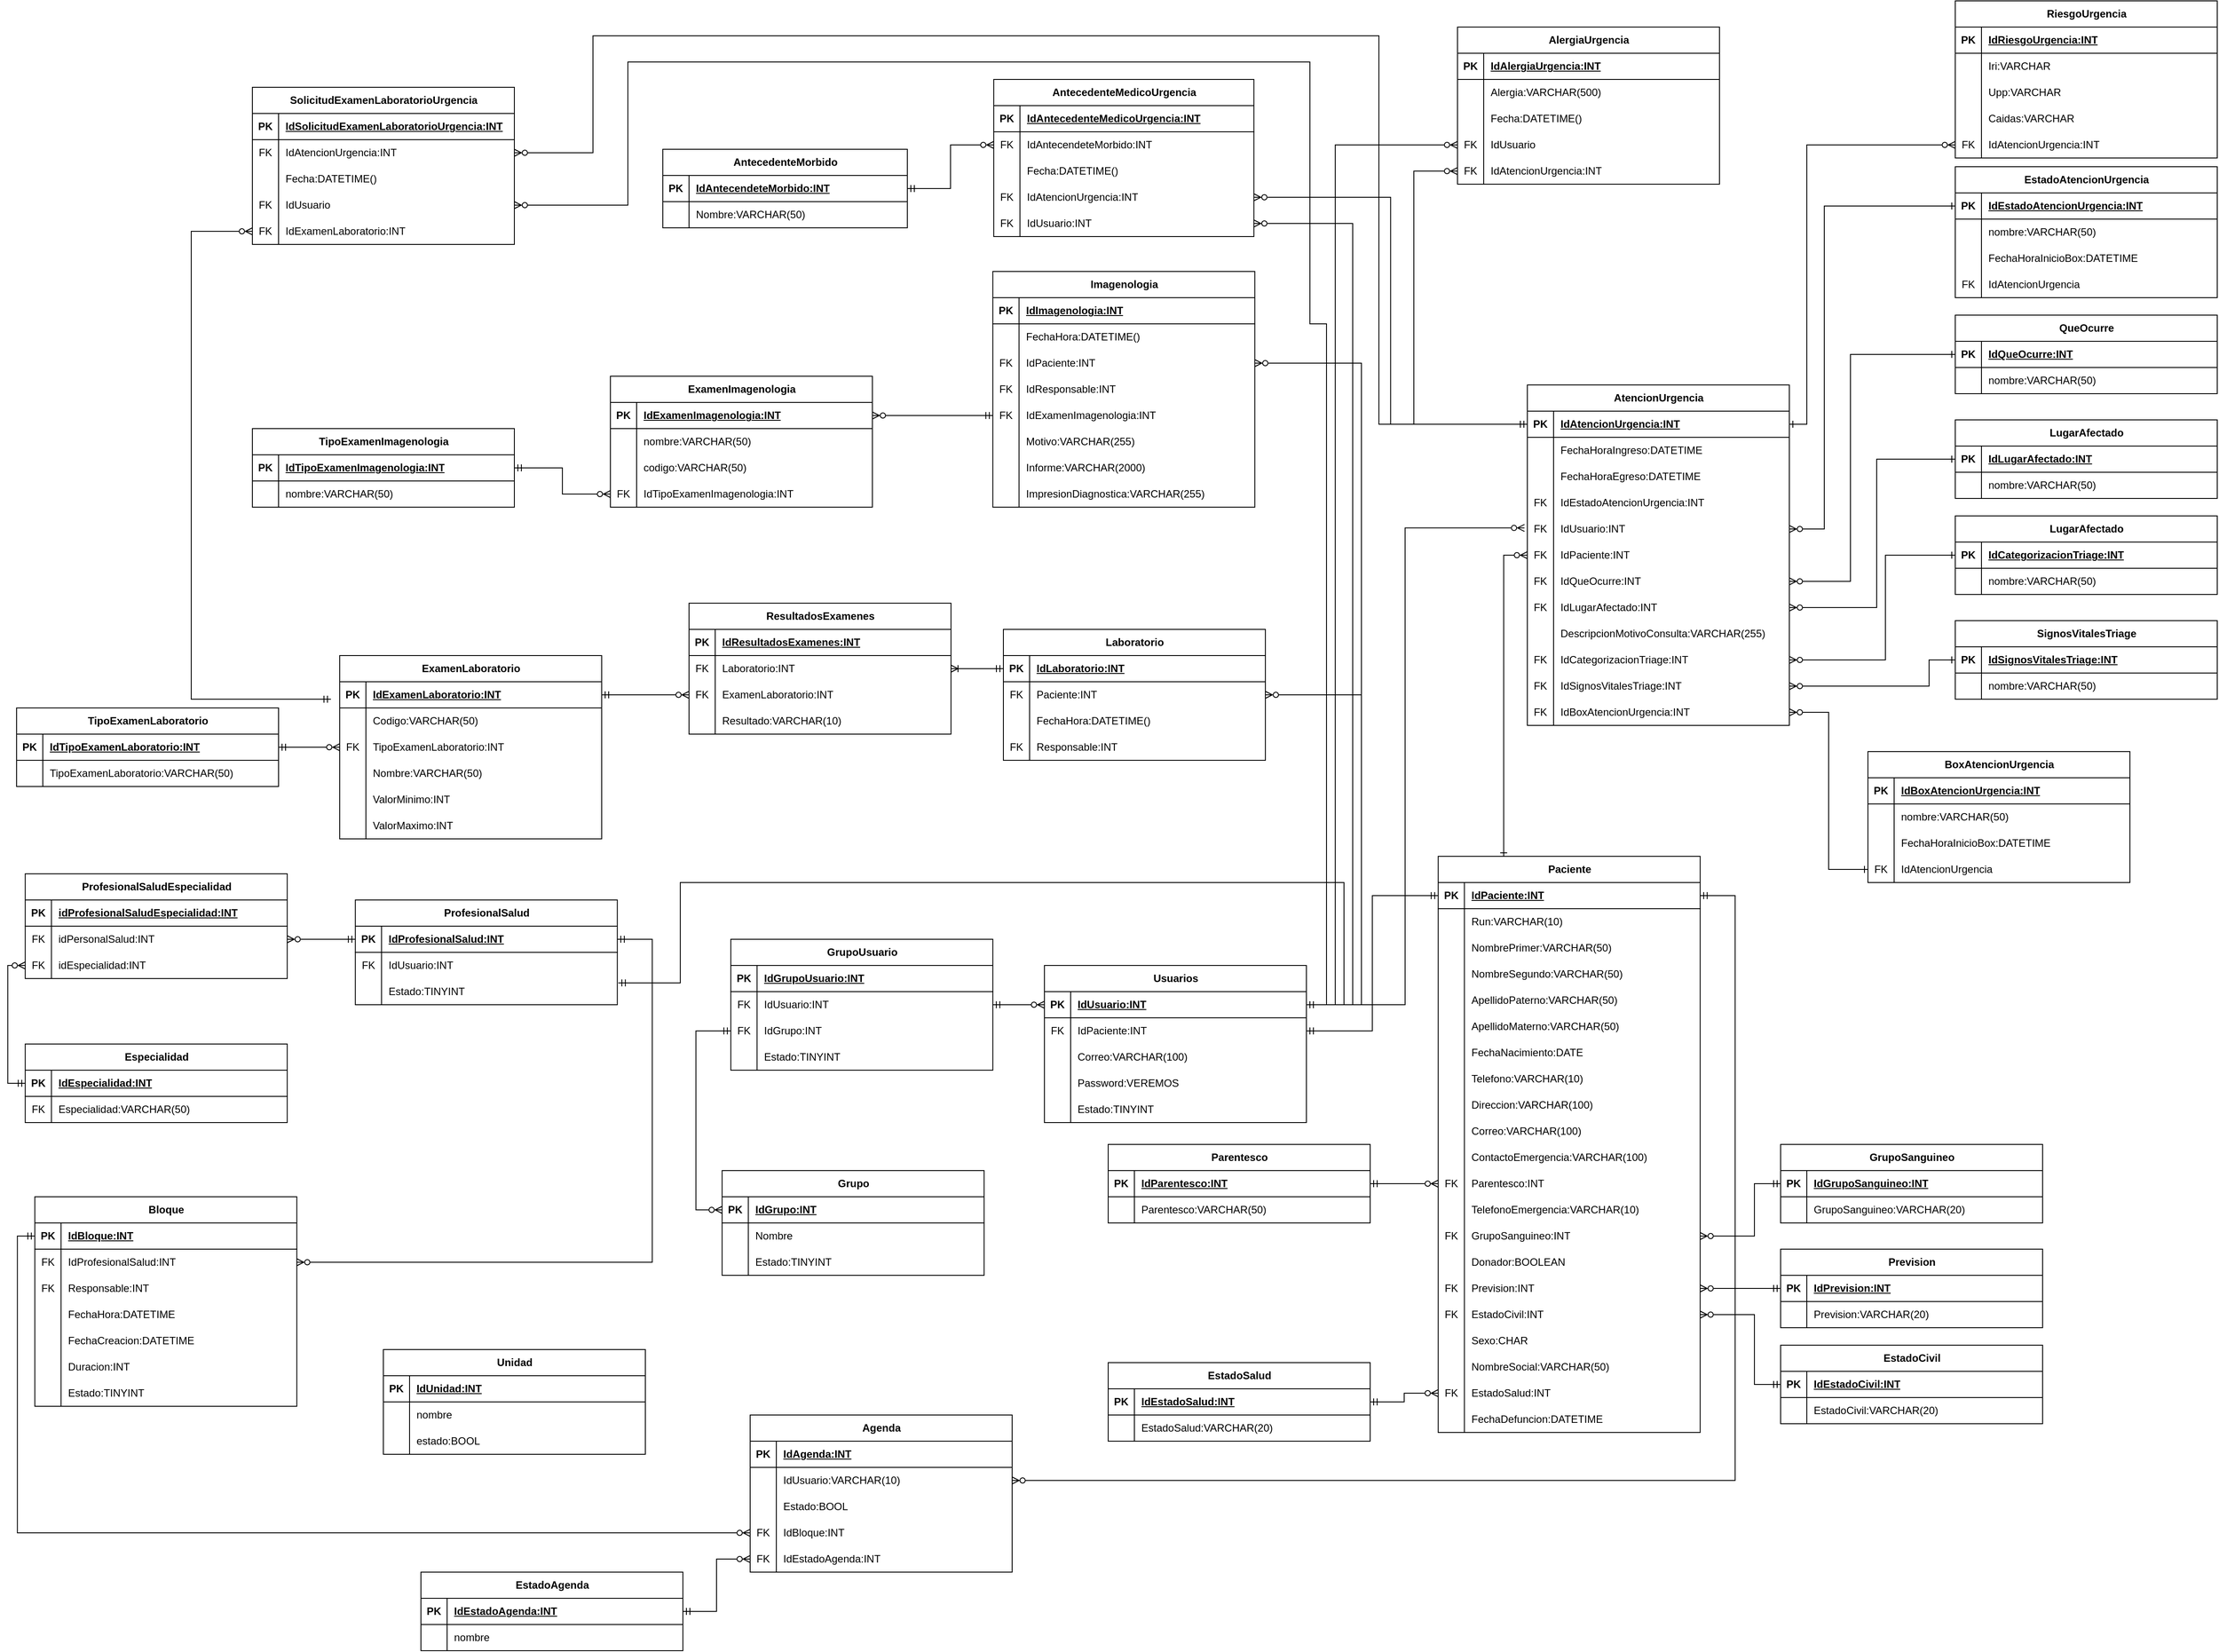 <mxfile version="22.1.11" type="github">
  <diagram name="Página-1" id="NzEY5Oon2eNFP-K9tF7l">
    <mxGraphModel dx="5724" dy="3459" grid="1" gridSize="10" guides="1" tooltips="1" connect="1" arrows="1" fold="1" page="1" pageScale="1" pageWidth="827" pageHeight="1169" math="0" shadow="0">
      <root>
        <mxCell id="0" />
        <mxCell id="1" parent="0" />
        <mxCell id="nTcyz3-fil_7eup9axXW-1" value="Paciente" style="shape=table;startSize=30;container=1;collapsible=1;childLayout=tableLayout;fixedRows=1;rowLines=0;fontStyle=1;align=center;resizeLast=1;html=1;" parent="1" vertex="1">
          <mxGeometry x="37.89" y="230" width="300" height="660" as="geometry" />
        </mxCell>
        <mxCell id="nTcyz3-fil_7eup9axXW-2" value="" style="shape=tableRow;horizontal=0;startSize=0;swimlaneHead=0;swimlaneBody=0;fillColor=none;collapsible=0;dropTarget=0;points=[[0,0.5],[1,0.5]];portConstraint=eastwest;top=0;left=0;right=0;bottom=1;" parent="nTcyz3-fil_7eup9axXW-1" vertex="1">
          <mxGeometry y="30" width="300" height="30" as="geometry" />
        </mxCell>
        <mxCell id="nTcyz3-fil_7eup9axXW-3" value="PK" style="shape=partialRectangle;connectable=0;fillColor=none;top=0;left=0;bottom=0;right=0;fontStyle=1;overflow=hidden;whiteSpace=wrap;html=1;" parent="nTcyz3-fil_7eup9axXW-2" vertex="1">
          <mxGeometry width="30" height="30" as="geometry">
            <mxRectangle width="30" height="30" as="alternateBounds" />
          </mxGeometry>
        </mxCell>
        <mxCell id="nTcyz3-fil_7eup9axXW-4" value="IdPaciente:INT" style="shape=partialRectangle;connectable=0;fillColor=none;top=0;left=0;bottom=0;right=0;align=left;spacingLeft=6;fontStyle=5;overflow=hidden;whiteSpace=wrap;html=1;" parent="nTcyz3-fil_7eup9axXW-2" vertex="1">
          <mxGeometry x="30" width="270" height="30" as="geometry">
            <mxRectangle width="270" height="30" as="alternateBounds" />
          </mxGeometry>
        </mxCell>
        <mxCell id="nTcyz3-fil_7eup9axXW-5" value="" style="shape=tableRow;horizontal=0;startSize=0;swimlaneHead=0;swimlaneBody=0;fillColor=none;collapsible=0;dropTarget=0;points=[[0,0.5],[1,0.5]];portConstraint=eastwest;top=0;left=0;right=0;bottom=0;" parent="nTcyz3-fil_7eup9axXW-1" vertex="1">
          <mxGeometry y="60" width="300" height="30" as="geometry" />
        </mxCell>
        <mxCell id="nTcyz3-fil_7eup9axXW-6" value="" style="shape=partialRectangle;connectable=0;fillColor=none;top=0;left=0;bottom=0;right=0;editable=1;overflow=hidden;whiteSpace=wrap;html=1;" parent="nTcyz3-fil_7eup9axXW-5" vertex="1">
          <mxGeometry width="30" height="30" as="geometry">
            <mxRectangle width="30" height="30" as="alternateBounds" />
          </mxGeometry>
        </mxCell>
        <mxCell id="nTcyz3-fil_7eup9axXW-7" value="Run:VARCHAR(10)" style="shape=partialRectangle;connectable=0;fillColor=none;top=0;left=0;bottom=0;right=0;align=left;spacingLeft=6;overflow=hidden;whiteSpace=wrap;html=1;" parent="nTcyz3-fil_7eup9axXW-5" vertex="1">
          <mxGeometry x="30" width="270" height="30" as="geometry">
            <mxRectangle width="270" height="30" as="alternateBounds" />
          </mxGeometry>
        </mxCell>
        <mxCell id="nTcyz3-fil_7eup9axXW-8" value="" style="shape=tableRow;horizontal=0;startSize=0;swimlaneHead=0;swimlaneBody=0;fillColor=none;collapsible=0;dropTarget=0;points=[[0,0.5],[1,0.5]];portConstraint=eastwest;top=0;left=0;right=0;bottom=0;" parent="nTcyz3-fil_7eup9axXW-1" vertex="1">
          <mxGeometry y="90" width="300" height="30" as="geometry" />
        </mxCell>
        <mxCell id="nTcyz3-fil_7eup9axXW-9" value="" style="shape=partialRectangle;connectable=0;fillColor=none;top=0;left=0;bottom=0;right=0;editable=1;overflow=hidden;whiteSpace=wrap;html=1;" parent="nTcyz3-fil_7eup9axXW-8" vertex="1">
          <mxGeometry width="30" height="30" as="geometry">
            <mxRectangle width="30" height="30" as="alternateBounds" />
          </mxGeometry>
        </mxCell>
        <mxCell id="nTcyz3-fil_7eup9axXW-10" value="NombrePrimer:VARCHAR(50)" style="shape=partialRectangle;connectable=0;fillColor=none;top=0;left=0;bottom=0;right=0;align=left;spacingLeft=6;overflow=hidden;whiteSpace=wrap;html=1;" parent="nTcyz3-fil_7eup9axXW-8" vertex="1">
          <mxGeometry x="30" width="270" height="30" as="geometry">
            <mxRectangle width="270" height="30" as="alternateBounds" />
          </mxGeometry>
        </mxCell>
        <mxCell id="nTcyz3-fil_7eup9axXW-11" value="" style="shape=tableRow;horizontal=0;startSize=0;swimlaneHead=0;swimlaneBody=0;fillColor=none;collapsible=0;dropTarget=0;points=[[0,0.5],[1,0.5]];portConstraint=eastwest;top=0;left=0;right=0;bottom=0;" parent="nTcyz3-fil_7eup9axXW-1" vertex="1">
          <mxGeometry y="120" width="300" height="30" as="geometry" />
        </mxCell>
        <mxCell id="nTcyz3-fil_7eup9axXW-12" value="" style="shape=partialRectangle;connectable=0;fillColor=none;top=0;left=0;bottom=0;right=0;editable=1;overflow=hidden;whiteSpace=wrap;html=1;" parent="nTcyz3-fil_7eup9axXW-11" vertex="1">
          <mxGeometry width="30" height="30" as="geometry">
            <mxRectangle width="30" height="30" as="alternateBounds" />
          </mxGeometry>
        </mxCell>
        <mxCell id="nTcyz3-fil_7eup9axXW-13" value="NombreSegundo:VARCHAR(50)" style="shape=partialRectangle;connectable=0;fillColor=none;top=0;left=0;bottom=0;right=0;align=left;spacingLeft=6;overflow=hidden;whiteSpace=wrap;html=1;" parent="nTcyz3-fil_7eup9axXW-11" vertex="1">
          <mxGeometry x="30" width="270" height="30" as="geometry">
            <mxRectangle width="270" height="30" as="alternateBounds" />
          </mxGeometry>
        </mxCell>
        <mxCell id="nTcyz3-fil_7eup9axXW-29" value="" style="shape=tableRow;horizontal=0;startSize=0;swimlaneHead=0;swimlaneBody=0;fillColor=none;collapsible=0;dropTarget=0;points=[[0,0.5],[1,0.5]];portConstraint=eastwest;top=0;left=0;right=0;bottom=0;" parent="nTcyz3-fil_7eup9axXW-1" vertex="1">
          <mxGeometry y="150" width="300" height="30" as="geometry" />
        </mxCell>
        <mxCell id="nTcyz3-fil_7eup9axXW-30" value="" style="shape=partialRectangle;connectable=0;fillColor=none;top=0;left=0;bottom=0;right=0;editable=1;overflow=hidden;whiteSpace=wrap;html=1;" parent="nTcyz3-fil_7eup9axXW-29" vertex="1">
          <mxGeometry width="30" height="30" as="geometry">
            <mxRectangle width="30" height="30" as="alternateBounds" />
          </mxGeometry>
        </mxCell>
        <mxCell id="nTcyz3-fil_7eup9axXW-31" value="ApellidoPaterno:VARCHAR(50)" style="shape=partialRectangle;connectable=0;fillColor=none;top=0;left=0;bottom=0;right=0;align=left;spacingLeft=6;overflow=hidden;whiteSpace=wrap;html=1;" parent="nTcyz3-fil_7eup9axXW-29" vertex="1">
          <mxGeometry x="30" width="270" height="30" as="geometry">
            <mxRectangle width="270" height="30" as="alternateBounds" />
          </mxGeometry>
        </mxCell>
        <mxCell id="nTcyz3-fil_7eup9axXW-32" value="" style="shape=tableRow;horizontal=0;startSize=0;swimlaneHead=0;swimlaneBody=0;fillColor=none;collapsible=0;dropTarget=0;points=[[0,0.5],[1,0.5]];portConstraint=eastwest;top=0;left=0;right=0;bottom=0;" parent="nTcyz3-fil_7eup9axXW-1" vertex="1">
          <mxGeometry y="180" width="300" height="30" as="geometry" />
        </mxCell>
        <mxCell id="nTcyz3-fil_7eup9axXW-33" value="" style="shape=partialRectangle;connectable=0;fillColor=none;top=0;left=0;bottom=0;right=0;editable=1;overflow=hidden;whiteSpace=wrap;html=1;" parent="nTcyz3-fil_7eup9axXW-32" vertex="1">
          <mxGeometry width="30" height="30" as="geometry">
            <mxRectangle width="30" height="30" as="alternateBounds" />
          </mxGeometry>
        </mxCell>
        <mxCell id="nTcyz3-fil_7eup9axXW-34" value="ApellidoMaterno:VARCHAR(50)" style="shape=partialRectangle;connectable=0;fillColor=none;top=0;left=0;bottom=0;right=0;align=left;spacingLeft=6;overflow=hidden;whiteSpace=wrap;html=1;" parent="nTcyz3-fil_7eup9axXW-32" vertex="1">
          <mxGeometry x="30" width="270" height="30" as="geometry">
            <mxRectangle width="270" height="30" as="alternateBounds" />
          </mxGeometry>
        </mxCell>
        <mxCell id="nTcyz3-fil_7eup9axXW-35" value="" style="shape=tableRow;horizontal=0;startSize=0;swimlaneHead=0;swimlaneBody=0;fillColor=none;collapsible=0;dropTarget=0;points=[[0,0.5],[1,0.5]];portConstraint=eastwest;top=0;left=0;right=0;bottom=0;" parent="nTcyz3-fil_7eup9axXW-1" vertex="1">
          <mxGeometry y="210" width="300" height="30" as="geometry" />
        </mxCell>
        <mxCell id="nTcyz3-fil_7eup9axXW-36" value="" style="shape=partialRectangle;connectable=0;fillColor=none;top=0;left=0;bottom=0;right=0;editable=1;overflow=hidden;whiteSpace=wrap;html=1;" parent="nTcyz3-fil_7eup9axXW-35" vertex="1">
          <mxGeometry width="30" height="30" as="geometry">
            <mxRectangle width="30" height="30" as="alternateBounds" />
          </mxGeometry>
        </mxCell>
        <mxCell id="nTcyz3-fil_7eup9axXW-37" value="FechaNacimiento:DATE" style="shape=partialRectangle;connectable=0;fillColor=none;top=0;left=0;bottom=0;right=0;align=left;spacingLeft=6;overflow=hidden;whiteSpace=wrap;html=1;" parent="nTcyz3-fil_7eup9axXW-35" vertex="1">
          <mxGeometry x="30" width="270" height="30" as="geometry">
            <mxRectangle width="270" height="30" as="alternateBounds" />
          </mxGeometry>
        </mxCell>
        <mxCell id="nTcyz3-fil_7eup9axXW-38" value="" style="shape=tableRow;horizontal=0;startSize=0;swimlaneHead=0;swimlaneBody=0;fillColor=none;collapsible=0;dropTarget=0;points=[[0,0.5],[1,0.5]];portConstraint=eastwest;top=0;left=0;right=0;bottom=0;" parent="nTcyz3-fil_7eup9axXW-1" vertex="1">
          <mxGeometry y="240" width="300" height="30" as="geometry" />
        </mxCell>
        <mxCell id="nTcyz3-fil_7eup9axXW-39" value="" style="shape=partialRectangle;connectable=0;fillColor=none;top=0;left=0;bottom=0;right=0;editable=1;overflow=hidden;whiteSpace=wrap;html=1;" parent="nTcyz3-fil_7eup9axXW-38" vertex="1">
          <mxGeometry width="30" height="30" as="geometry">
            <mxRectangle width="30" height="30" as="alternateBounds" />
          </mxGeometry>
        </mxCell>
        <mxCell id="nTcyz3-fil_7eup9axXW-40" value="Telefono:VARCHAR(10)" style="shape=partialRectangle;connectable=0;fillColor=none;top=0;left=0;bottom=0;right=0;align=left;spacingLeft=6;overflow=hidden;whiteSpace=wrap;html=1;" parent="nTcyz3-fil_7eup9axXW-38" vertex="1">
          <mxGeometry x="30" width="270" height="30" as="geometry">
            <mxRectangle width="270" height="30" as="alternateBounds" />
          </mxGeometry>
        </mxCell>
        <mxCell id="nTcyz3-fil_7eup9axXW-191" value="" style="shape=tableRow;horizontal=0;startSize=0;swimlaneHead=0;swimlaneBody=0;fillColor=none;collapsible=0;dropTarget=0;points=[[0,0.5],[1,0.5]];portConstraint=eastwest;top=0;left=0;right=0;bottom=0;" parent="nTcyz3-fil_7eup9axXW-1" vertex="1">
          <mxGeometry y="270" width="300" height="30" as="geometry" />
        </mxCell>
        <mxCell id="nTcyz3-fil_7eup9axXW-192" value="" style="shape=partialRectangle;connectable=0;fillColor=none;top=0;left=0;bottom=0;right=0;editable=1;overflow=hidden;whiteSpace=wrap;html=1;" parent="nTcyz3-fil_7eup9axXW-191" vertex="1">
          <mxGeometry width="30" height="30" as="geometry">
            <mxRectangle width="30" height="30" as="alternateBounds" />
          </mxGeometry>
        </mxCell>
        <mxCell id="nTcyz3-fil_7eup9axXW-193" value="Direccion:VARCHAR(100)" style="shape=partialRectangle;connectable=0;fillColor=none;top=0;left=0;bottom=0;right=0;align=left;spacingLeft=6;overflow=hidden;whiteSpace=wrap;html=1;" parent="nTcyz3-fil_7eup9axXW-191" vertex="1">
          <mxGeometry x="30" width="270" height="30" as="geometry">
            <mxRectangle width="270" height="30" as="alternateBounds" />
          </mxGeometry>
        </mxCell>
        <mxCell id="u7iMLTZD69oaH_UcyY8--70" value="" style="shape=tableRow;horizontal=0;startSize=0;swimlaneHead=0;swimlaneBody=0;fillColor=none;collapsible=0;dropTarget=0;points=[[0,0.5],[1,0.5]];portConstraint=eastwest;top=0;left=0;right=0;bottom=0;" parent="nTcyz3-fil_7eup9axXW-1" vertex="1">
          <mxGeometry y="300" width="300" height="30" as="geometry" />
        </mxCell>
        <mxCell id="u7iMLTZD69oaH_UcyY8--71" value="" style="shape=partialRectangle;connectable=0;fillColor=none;top=0;left=0;bottom=0;right=0;editable=1;overflow=hidden;whiteSpace=wrap;html=1;" parent="u7iMLTZD69oaH_UcyY8--70" vertex="1">
          <mxGeometry width="30" height="30" as="geometry">
            <mxRectangle width="30" height="30" as="alternateBounds" />
          </mxGeometry>
        </mxCell>
        <mxCell id="u7iMLTZD69oaH_UcyY8--72" value="Correo:VARCHAR(100)" style="shape=partialRectangle;connectable=0;fillColor=none;top=0;left=0;bottom=0;right=0;align=left;spacingLeft=6;overflow=hidden;whiteSpace=wrap;html=1;" parent="u7iMLTZD69oaH_UcyY8--70" vertex="1">
          <mxGeometry x="30" width="270" height="30" as="geometry">
            <mxRectangle width="270" height="30" as="alternateBounds" />
          </mxGeometry>
        </mxCell>
        <mxCell id="nTcyz3-fil_7eup9axXW-41" value="" style="shape=tableRow;horizontal=0;startSize=0;swimlaneHead=0;swimlaneBody=0;fillColor=none;collapsible=0;dropTarget=0;points=[[0,0.5],[1,0.5]];portConstraint=eastwest;top=0;left=0;right=0;bottom=0;" parent="nTcyz3-fil_7eup9axXW-1" vertex="1">
          <mxGeometry y="330" width="300" height="30" as="geometry" />
        </mxCell>
        <mxCell id="nTcyz3-fil_7eup9axXW-42" value="" style="shape=partialRectangle;connectable=0;fillColor=none;top=0;left=0;bottom=0;right=0;editable=1;overflow=hidden;whiteSpace=wrap;html=1;" parent="nTcyz3-fil_7eup9axXW-41" vertex="1">
          <mxGeometry width="30" height="30" as="geometry">
            <mxRectangle width="30" height="30" as="alternateBounds" />
          </mxGeometry>
        </mxCell>
        <mxCell id="nTcyz3-fil_7eup9axXW-43" value="ContactoEmergencia:VARCHAR(100)" style="shape=partialRectangle;connectable=0;fillColor=none;top=0;left=0;bottom=0;right=0;align=left;spacingLeft=6;overflow=hidden;whiteSpace=wrap;html=1;" parent="nTcyz3-fil_7eup9axXW-41" vertex="1">
          <mxGeometry x="30" width="270" height="30" as="geometry">
            <mxRectangle width="270" height="30" as="alternateBounds" />
          </mxGeometry>
        </mxCell>
        <mxCell id="nTcyz3-fil_7eup9axXW-44" value="" style="shape=tableRow;horizontal=0;startSize=0;swimlaneHead=0;swimlaneBody=0;fillColor=none;collapsible=0;dropTarget=0;points=[[0,0.5],[1,0.5]];portConstraint=eastwest;top=0;left=0;right=0;bottom=0;" parent="nTcyz3-fil_7eup9axXW-1" vertex="1">
          <mxGeometry y="360" width="300" height="30" as="geometry" />
        </mxCell>
        <mxCell id="nTcyz3-fil_7eup9axXW-45" value="FK" style="shape=partialRectangle;connectable=0;fillColor=none;top=0;left=0;bottom=0;right=0;editable=1;overflow=hidden;whiteSpace=wrap;html=1;" parent="nTcyz3-fil_7eup9axXW-44" vertex="1">
          <mxGeometry width="30" height="30" as="geometry">
            <mxRectangle width="30" height="30" as="alternateBounds" />
          </mxGeometry>
        </mxCell>
        <mxCell id="nTcyz3-fil_7eup9axXW-46" value="Parentesco:INT" style="shape=partialRectangle;connectable=0;fillColor=none;top=0;left=0;bottom=0;right=0;align=left;spacingLeft=6;overflow=hidden;whiteSpace=wrap;html=1;" parent="nTcyz3-fil_7eup9axXW-44" vertex="1">
          <mxGeometry x="30" width="270" height="30" as="geometry">
            <mxRectangle width="270" height="30" as="alternateBounds" />
          </mxGeometry>
        </mxCell>
        <mxCell id="nTcyz3-fil_7eup9axXW-47" value="" style="shape=tableRow;horizontal=0;startSize=0;swimlaneHead=0;swimlaneBody=0;fillColor=none;collapsible=0;dropTarget=0;points=[[0,0.5],[1,0.5]];portConstraint=eastwest;top=0;left=0;right=0;bottom=0;" parent="nTcyz3-fil_7eup9axXW-1" vertex="1">
          <mxGeometry y="390" width="300" height="30" as="geometry" />
        </mxCell>
        <mxCell id="nTcyz3-fil_7eup9axXW-48" value="" style="shape=partialRectangle;connectable=0;fillColor=none;top=0;left=0;bottom=0;right=0;editable=1;overflow=hidden;whiteSpace=wrap;html=1;" parent="nTcyz3-fil_7eup9axXW-47" vertex="1">
          <mxGeometry width="30" height="30" as="geometry">
            <mxRectangle width="30" height="30" as="alternateBounds" />
          </mxGeometry>
        </mxCell>
        <mxCell id="nTcyz3-fil_7eup9axXW-49" value="TelefonoEmergencia:VARCHAR(10)" style="shape=partialRectangle;connectable=0;fillColor=none;top=0;left=0;bottom=0;right=0;align=left;spacingLeft=6;overflow=hidden;whiteSpace=wrap;html=1;" parent="nTcyz3-fil_7eup9axXW-47" vertex="1">
          <mxGeometry x="30" width="270" height="30" as="geometry">
            <mxRectangle width="270" height="30" as="alternateBounds" />
          </mxGeometry>
        </mxCell>
        <mxCell id="u7iMLTZD69oaH_UcyY8--17" value="" style="shape=tableRow;horizontal=0;startSize=0;swimlaneHead=0;swimlaneBody=0;fillColor=none;collapsible=0;dropTarget=0;points=[[0,0.5],[1,0.5]];portConstraint=eastwest;top=0;left=0;right=0;bottom=0;" parent="nTcyz3-fil_7eup9axXW-1" vertex="1">
          <mxGeometry y="420" width="300" height="30" as="geometry" />
        </mxCell>
        <mxCell id="u7iMLTZD69oaH_UcyY8--18" value="FK" style="shape=partialRectangle;connectable=0;fillColor=none;top=0;left=0;bottom=0;right=0;editable=1;overflow=hidden;whiteSpace=wrap;html=1;" parent="u7iMLTZD69oaH_UcyY8--17" vertex="1">
          <mxGeometry width="30" height="30" as="geometry">
            <mxRectangle width="30" height="30" as="alternateBounds" />
          </mxGeometry>
        </mxCell>
        <mxCell id="u7iMLTZD69oaH_UcyY8--19" value="GrupoSanguineo:INT" style="shape=partialRectangle;connectable=0;fillColor=none;top=0;left=0;bottom=0;right=0;align=left;spacingLeft=6;overflow=hidden;whiteSpace=wrap;html=1;" parent="u7iMLTZD69oaH_UcyY8--17" vertex="1">
          <mxGeometry x="30" width="270" height="30" as="geometry">
            <mxRectangle width="270" height="30" as="alternateBounds" />
          </mxGeometry>
        </mxCell>
        <mxCell id="u7iMLTZD69oaH_UcyY8--64" value="" style="shape=tableRow;horizontal=0;startSize=0;swimlaneHead=0;swimlaneBody=0;fillColor=none;collapsible=0;dropTarget=0;points=[[0,0.5],[1,0.5]];portConstraint=eastwest;top=0;left=0;right=0;bottom=0;" parent="nTcyz3-fil_7eup9axXW-1" vertex="1">
          <mxGeometry y="450" width="300" height="30" as="geometry" />
        </mxCell>
        <mxCell id="u7iMLTZD69oaH_UcyY8--65" value="" style="shape=partialRectangle;connectable=0;fillColor=none;top=0;left=0;bottom=0;right=0;editable=1;overflow=hidden;whiteSpace=wrap;html=1;" parent="u7iMLTZD69oaH_UcyY8--64" vertex="1">
          <mxGeometry width="30" height="30" as="geometry">
            <mxRectangle width="30" height="30" as="alternateBounds" />
          </mxGeometry>
        </mxCell>
        <mxCell id="u7iMLTZD69oaH_UcyY8--66" value="Donador:BOOLEAN" style="shape=partialRectangle;connectable=0;fillColor=none;top=0;left=0;bottom=0;right=0;align=left;spacingLeft=6;overflow=hidden;whiteSpace=wrap;html=1;" parent="u7iMLTZD69oaH_UcyY8--64" vertex="1">
          <mxGeometry x="30" width="270" height="30" as="geometry">
            <mxRectangle width="270" height="30" as="alternateBounds" />
          </mxGeometry>
        </mxCell>
        <mxCell id="u7iMLTZD69oaH_UcyY8--20" value="" style="shape=tableRow;horizontal=0;startSize=0;swimlaneHead=0;swimlaneBody=0;fillColor=none;collapsible=0;dropTarget=0;points=[[0,0.5],[1,0.5]];portConstraint=eastwest;top=0;left=0;right=0;bottom=0;" parent="nTcyz3-fil_7eup9axXW-1" vertex="1">
          <mxGeometry y="480" width="300" height="30" as="geometry" />
        </mxCell>
        <mxCell id="u7iMLTZD69oaH_UcyY8--21" value="FK" style="shape=partialRectangle;connectable=0;fillColor=none;top=0;left=0;bottom=0;right=0;editable=1;overflow=hidden;whiteSpace=wrap;html=1;" parent="u7iMLTZD69oaH_UcyY8--20" vertex="1">
          <mxGeometry width="30" height="30" as="geometry">
            <mxRectangle width="30" height="30" as="alternateBounds" />
          </mxGeometry>
        </mxCell>
        <mxCell id="u7iMLTZD69oaH_UcyY8--22" value="Prevision:INT" style="shape=partialRectangle;connectable=0;fillColor=none;top=0;left=0;bottom=0;right=0;align=left;spacingLeft=6;overflow=hidden;whiteSpace=wrap;html=1;" parent="u7iMLTZD69oaH_UcyY8--20" vertex="1">
          <mxGeometry x="30" width="270" height="30" as="geometry">
            <mxRectangle width="270" height="30" as="alternateBounds" />
          </mxGeometry>
        </mxCell>
        <mxCell id="u7iMLTZD69oaH_UcyY8--43" value="" style="shape=tableRow;horizontal=0;startSize=0;swimlaneHead=0;swimlaneBody=0;fillColor=none;collapsible=0;dropTarget=0;points=[[0,0.5],[1,0.5]];portConstraint=eastwest;top=0;left=0;right=0;bottom=0;" parent="nTcyz3-fil_7eup9axXW-1" vertex="1">
          <mxGeometry y="510" width="300" height="30" as="geometry" />
        </mxCell>
        <mxCell id="u7iMLTZD69oaH_UcyY8--44" value="FK" style="shape=partialRectangle;connectable=0;fillColor=none;top=0;left=0;bottom=0;right=0;editable=1;overflow=hidden;whiteSpace=wrap;html=1;" parent="u7iMLTZD69oaH_UcyY8--43" vertex="1">
          <mxGeometry width="30" height="30" as="geometry">
            <mxRectangle width="30" height="30" as="alternateBounds" />
          </mxGeometry>
        </mxCell>
        <mxCell id="u7iMLTZD69oaH_UcyY8--45" value="EstadoCivil:INT" style="shape=partialRectangle;connectable=0;fillColor=none;top=0;left=0;bottom=0;right=0;align=left;spacingLeft=6;overflow=hidden;whiteSpace=wrap;html=1;" parent="u7iMLTZD69oaH_UcyY8--43" vertex="1">
          <mxGeometry x="30" width="270" height="30" as="geometry">
            <mxRectangle width="270" height="30" as="alternateBounds" />
          </mxGeometry>
        </mxCell>
        <mxCell id="u7iMLTZD69oaH_UcyY8--34" value="" style="shape=tableRow;horizontal=0;startSize=0;swimlaneHead=0;swimlaneBody=0;fillColor=none;collapsible=0;dropTarget=0;points=[[0,0.5],[1,0.5]];portConstraint=eastwest;top=0;left=0;right=0;bottom=0;" parent="nTcyz3-fil_7eup9axXW-1" vertex="1">
          <mxGeometry y="540" width="300" height="30" as="geometry" />
        </mxCell>
        <mxCell id="u7iMLTZD69oaH_UcyY8--35" value="" style="shape=partialRectangle;connectable=0;fillColor=none;top=0;left=0;bottom=0;right=0;editable=1;overflow=hidden;whiteSpace=wrap;html=1;" parent="u7iMLTZD69oaH_UcyY8--34" vertex="1">
          <mxGeometry width="30" height="30" as="geometry">
            <mxRectangle width="30" height="30" as="alternateBounds" />
          </mxGeometry>
        </mxCell>
        <mxCell id="u7iMLTZD69oaH_UcyY8--36" value="Sexo:CHAR" style="shape=partialRectangle;connectable=0;fillColor=none;top=0;left=0;bottom=0;right=0;align=left;spacingLeft=6;overflow=hidden;whiteSpace=wrap;html=1;" parent="u7iMLTZD69oaH_UcyY8--34" vertex="1">
          <mxGeometry x="30" width="270" height="30" as="geometry">
            <mxRectangle width="270" height="30" as="alternateBounds" />
          </mxGeometry>
        </mxCell>
        <mxCell id="u7iMLTZD69oaH_UcyY8--37" value="" style="shape=tableRow;horizontal=0;startSize=0;swimlaneHead=0;swimlaneBody=0;fillColor=none;collapsible=0;dropTarget=0;points=[[0,0.5],[1,0.5]];portConstraint=eastwest;top=0;left=0;right=0;bottom=0;" parent="nTcyz3-fil_7eup9axXW-1" vertex="1">
          <mxGeometry y="570" width="300" height="30" as="geometry" />
        </mxCell>
        <mxCell id="u7iMLTZD69oaH_UcyY8--38" value="" style="shape=partialRectangle;connectable=0;fillColor=none;top=0;left=0;bottom=0;right=0;editable=1;overflow=hidden;whiteSpace=wrap;html=1;" parent="u7iMLTZD69oaH_UcyY8--37" vertex="1">
          <mxGeometry width="30" height="30" as="geometry">
            <mxRectangle width="30" height="30" as="alternateBounds" />
          </mxGeometry>
        </mxCell>
        <mxCell id="u7iMLTZD69oaH_UcyY8--39" value="NombreSocial:VARCHAR(50)" style="shape=partialRectangle;connectable=0;fillColor=none;top=0;left=0;bottom=0;right=0;align=left;spacingLeft=6;overflow=hidden;whiteSpace=wrap;html=1;" parent="u7iMLTZD69oaH_UcyY8--37" vertex="1">
          <mxGeometry x="30" width="270" height="30" as="geometry">
            <mxRectangle width="270" height="30" as="alternateBounds" />
          </mxGeometry>
        </mxCell>
        <mxCell id="u7iMLTZD69oaH_UcyY8--23" value="" style="shape=tableRow;horizontal=0;startSize=0;swimlaneHead=0;swimlaneBody=0;fillColor=none;collapsible=0;dropTarget=0;points=[[0,0.5],[1,0.5]];portConstraint=eastwest;top=0;left=0;right=0;bottom=0;" parent="nTcyz3-fil_7eup9axXW-1" vertex="1">
          <mxGeometry y="600" width="300" height="30" as="geometry" />
        </mxCell>
        <mxCell id="u7iMLTZD69oaH_UcyY8--24" value="FK" style="shape=partialRectangle;connectable=0;fillColor=none;top=0;left=0;bottom=0;right=0;editable=1;overflow=hidden;whiteSpace=wrap;html=1;" parent="u7iMLTZD69oaH_UcyY8--23" vertex="1">
          <mxGeometry width="30" height="30" as="geometry">
            <mxRectangle width="30" height="30" as="alternateBounds" />
          </mxGeometry>
        </mxCell>
        <mxCell id="u7iMLTZD69oaH_UcyY8--25" value="EstadoSalud:INT" style="shape=partialRectangle;connectable=0;fillColor=none;top=0;left=0;bottom=0;right=0;align=left;spacingLeft=6;overflow=hidden;whiteSpace=wrap;html=1;" parent="u7iMLTZD69oaH_UcyY8--23" vertex="1">
          <mxGeometry x="30" width="270" height="30" as="geometry">
            <mxRectangle width="270" height="30" as="alternateBounds" />
          </mxGeometry>
        </mxCell>
        <mxCell id="u7iMLTZD69oaH_UcyY8--67" value="" style="shape=tableRow;horizontal=0;startSize=0;swimlaneHead=0;swimlaneBody=0;fillColor=none;collapsible=0;dropTarget=0;points=[[0,0.5],[1,0.5]];portConstraint=eastwest;top=0;left=0;right=0;bottom=0;" parent="nTcyz3-fil_7eup9axXW-1" vertex="1">
          <mxGeometry y="630" width="300" height="30" as="geometry" />
        </mxCell>
        <mxCell id="u7iMLTZD69oaH_UcyY8--68" value="" style="shape=partialRectangle;connectable=0;fillColor=none;top=0;left=0;bottom=0;right=0;editable=1;overflow=hidden;whiteSpace=wrap;html=1;" parent="u7iMLTZD69oaH_UcyY8--67" vertex="1">
          <mxGeometry width="30" height="30" as="geometry">
            <mxRectangle width="30" height="30" as="alternateBounds" />
          </mxGeometry>
        </mxCell>
        <mxCell id="u7iMLTZD69oaH_UcyY8--69" value="FechaDefuncion:DATETIME" style="shape=partialRectangle;connectable=0;fillColor=none;top=0;left=0;bottom=0;right=0;align=left;spacingLeft=6;overflow=hidden;whiteSpace=wrap;html=1;" parent="u7iMLTZD69oaH_UcyY8--67" vertex="1">
          <mxGeometry x="30" width="270" height="30" as="geometry">
            <mxRectangle width="270" height="30" as="alternateBounds" />
          </mxGeometry>
        </mxCell>
        <mxCell id="nTcyz3-fil_7eup9axXW-56" value="Bloque" style="shape=table;startSize=30;container=1;collapsible=1;childLayout=tableLayout;fixedRows=1;rowLines=0;fontStyle=1;align=center;resizeLast=1;html=1;" parent="1" vertex="1">
          <mxGeometry x="-1569.11" y="620" width="300" height="240" as="geometry" />
        </mxCell>
        <mxCell id="nTcyz3-fil_7eup9axXW-57" value="" style="shape=tableRow;horizontal=0;startSize=0;swimlaneHead=0;swimlaneBody=0;fillColor=none;collapsible=0;dropTarget=0;points=[[0,0.5],[1,0.5]];portConstraint=eastwest;top=0;left=0;right=0;bottom=1;" parent="nTcyz3-fil_7eup9axXW-56" vertex="1">
          <mxGeometry y="30" width="300" height="30" as="geometry" />
        </mxCell>
        <mxCell id="nTcyz3-fil_7eup9axXW-58" value="PK" style="shape=partialRectangle;connectable=0;fillColor=none;top=0;left=0;bottom=0;right=0;fontStyle=1;overflow=hidden;whiteSpace=wrap;html=1;" parent="nTcyz3-fil_7eup9axXW-57" vertex="1">
          <mxGeometry width="30" height="30" as="geometry">
            <mxRectangle width="30" height="30" as="alternateBounds" />
          </mxGeometry>
        </mxCell>
        <mxCell id="nTcyz3-fil_7eup9axXW-59" value="IdBloque:INT" style="shape=partialRectangle;connectable=0;fillColor=none;top=0;left=0;bottom=0;right=0;align=left;spacingLeft=6;fontStyle=5;overflow=hidden;whiteSpace=wrap;html=1;" parent="nTcyz3-fil_7eup9axXW-57" vertex="1">
          <mxGeometry x="30" width="270" height="30" as="geometry">
            <mxRectangle width="270" height="30" as="alternateBounds" />
          </mxGeometry>
        </mxCell>
        <mxCell id="nTcyz3-fil_7eup9axXW-60" value="" style="shape=tableRow;horizontal=0;startSize=0;swimlaneHead=0;swimlaneBody=0;fillColor=none;collapsible=0;dropTarget=0;points=[[0,0.5],[1,0.5]];portConstraint=eastwest;top=0;left=0;right=0;bottom=0;" parent="nTcyz3-fil_7eup9axXW-56" vertex="1">
          <mxGeometry y="60" width="300" height="30" as="geometry" />
        </mxCell>
        <mxCell id="nTcyz3-fil_7eup9axXW-61" value="FK" style="shape=partialRectangle;connectable=0;fillColor=none;top=0;left=0;bottom=0;right=0;editable=1;overflow=hidden;whiteSpace=wrap;html=1;" parent="nTcyz3-fil_7eup9axXW-60" vertex="1">
          <mxGeometry width="30" height="30" as="geometry">
            <mxRectangle width="30" height="30" as="alternateBounds" />
          </mxGeometry>
        </mxCell>
        <mxCell id="nTcyz3-fil_7eup9axXW-62" value="IdProfesionalSalud:INT" style="shape=partialRectangle;connectable=0;fillColor=none;top=0;left=0;bottom=0;right=0;align=left;spacingLeft=6;overflow=hidden;whiteSpace=wrap;html=1;" parent="nTcyz3-fil_7eup9axXW-60" vertex="1">
          <mxGeometry x="30" width="270" height="30" as="geometry">
            <mxRectangle width="270" height="30" as="alternateBounds" />
          </mxGeometry>
        </mxCell>
        <mxCell id="nTcyz3-fil_7eup9axXW-169" value="" style="shape=tableRow;horizontal=0;startSize=0;swimlaneHead=0;swimlaneBody=0;fillColor=none;collapsible=0;dropTarget=0;points=[[0,0.5],[1,0.5]];portConstraint=eastwest;top=0;left=0;right=0;bottom=0;" parent="nTcyz3-fil_7eup9axXW-56" vertex="1">
          <mxGeometry y="90" width="300" height="30" as="geometry" />
        </mxCell>
        <mxCell id="nTcyz3-fil_7eup9axXW-170" value="FK" style="shape=partialRectangle;connectable=0;fillColor=none;top=0;left=0;bottom=0;right=0;editable=1;overflow=hidden;whiteSpace=wrap;html=1;" parent="nTcyz3-fil_7eup9axXW-169" vertex="1">
          <mxGeometry width="30" height="30" as="geometry">
            <mxRectangle width="30" height="30" as="alternateBounds" />
          </mxGeometry>
        </mxCell>
        <mxCell id="nTcyz3-fil_7eup9axXW-171" value="Responsable:INT" style="shape=partialRectangle;connectable=0;fillColor=none;top=0;left=0;bottom=0;right=0;align=left;spacingLeft=6;overflow=hidden;whiteSpace=wrap;html=1;" parent="nTcyz3-fil_7eup9axXW-169" vertex="1">
          <mxGeometry x="30" width="270" height="30" as="geometry">
            <mxRectangle width="270" height="30" as="alternateBounds" />
          </mxGeometry>
        </mxCell>
        <mxCell id="nTcyz3-fil_7eup9axXW-63" value="" style="shape=tableRow;horizontal=0;startSize=0;swimlaneHead=0;swimlaneBody=0;fillColor=none;collapsible=0;dropTarget=0;points=[[0,0.5],[1,0.5]];portConstraint=eastwest;top=0;left=0;right=0;bottom=0;" parent="nTcyz3-fil_7eup9axXW-56" vertex="1">
          <mxGeometry y="120" width="300" height="30" as="geometry" />
        </mxCell>
        <mxCell id="nTcyz3-fil_7eup9axXW-64" value="" style="shape=partialRectangle;connectable=0;fillColor=none;top=0;left=0;bottom=0;right=0;editable=1;overflow=hidden;whiteSpace=wrap;html=1;" parent="nTcyz3-fil_7eup9axXW-63" vertex="1">
          <mxGeometry width="30" height="30" as="geometry">
            <mxRectangle width="30" height="30" as="alternateBounds" />
          </mxGeometry>
        </mxCell>
        <mxCell id="nTcyz3-fil_7eup9axXW-65" value="FechaHora:DATETIME" style="shape=partialRectangle;connectable=0;fillColor=none;top=0;left=0;bottom=0;right=0;align=left;spacingLeft=6;overflow=hidden;whiteSpace=wrap;html=1;" parent="nTcyz3-fil_7eup9axXW-63" vertex="1">
          <mxGeometry x="30" width="270" height="30" as="geometry">
            <mxRectangle width="270" height="30" as="alternateBounds" />
          </mxGeometry>
        </mxCell>
        <mxCell id="nTcyz3-fil_7eup9axXW-172" value="" style="shape=tableRow;horizontal=0;startSize=0;swimlaneHead=0;swimlaneBody=0;fillColor=none;collapsible=0;dropTarget=0;points=[[0,0.5],[1,0.5]];portConstraint=eastwest;top=0;left=0;right=0;bottom=0;" parent="nTcyz3-fil_7eup9axXW-56" vertex="1">
          <mxGeometry y="150" width="300" height="30" as="geometry" />
        </mxCell>
        <mxCell id="nTcyz3-fil_7eup9axXW-173" value="" style="shape=partialRectangle;connectable=0;fillColor=none;top=0;left=0;bottom=0;right=0;editable=1;overflow=hidden;whiteSpace=wrap;html=1;" parent="nTcyz3-fil_7eup9axXW-172" vertex="1">
          <mxGeometry width="30" height="30" as="geometry">
            <mxRectangle width="30" height="30" as="alternateBounds" />
          </mxGeometry>
        </mxCell>
        <mxCell id="nTcyz3-fil_7eup9axXW-174" value="FechaCreacion:DATETIME" style="shape=partialRectangle;connectable=0;fillColor=none;top=0;left=0;bottom=0;right=0;align=left;spacingLeft=6;overflow=hidden;whiteSpace=wrap;html=1;" parent="nTcyz3-fil_7eup9axXW-172" vertex="1">
          <mxGeometry x="30" width="270" height="30" as="geometry">
            <mxRectangle width="270" height="30" as="alternateBounds" />
          </mxGeometry>
        </mxCell>
        <mxCell id="nTcyz3-fil_7eup9axXW-175" value="" style="shape=tableRow;horizontal=0;startSize=0;swimlaneHead=0;swimlaneBody=0;fillColor=none;collapsible=0;dropTarget=0;points=[[0,0.5],[1,0.5]];portConstraint=eastwest;top=0;left=0;right=0;bottom=0;" parent="nTcyz3-fil_7eup9axXW-56" vertex="1">
          <mxGeometry y="180" width="300" height="30" as="geometry" />
        </mxCell>
        <mxCell id="nTcyz3-fil_7eup9axXW-176" value="" style="shape=partialRectangle;connectable=0;fillColor=none;top=0;left=0;bottom=0;right=0;editable=1;overflow=hidden;whiteSpace=wrap;html=1;" parent="nTcyz3-fil_7eup9axXW-175" vertex="1">
          <mxGeometry width="30" height="30" as="geometry">
            <mxRectangle width="30" height="30" as="alternateBounds" />
          </mxGeometry>
        </mxCell>
        <mxCell id="nTcyz3-fil_7eup9axXW-177" value="Duracion:INT" style="shape=partialRectangle;connectable=0;fillColor=none;top=0;left=0;bottom=0;right=0;align=left;spacingLeft=6;overflow=hidden;whiteSpace=wrap;html=1;" parent="nTcyz3-fil_7eup9axXW-175" vertex="1">
          <mxGeometry x="30" width="270" height="30" as="geometry">
            <mxRectangle width="270" height="30" as="alternateBounds" />
          </mxGeometry>
        </mxCell>
        <mxCell id="nTcyz3-fil_7eup9axXW-178" value="" style="shape=tableRow;horizontal=0;startSize=0;swimlaneHead=0;swimlaneBody=0;fillColor=none;collapsible=0;dropTarget=0;points=[[0,0.5],[1,0.5]];portConstraint=eastwest;top=0;left=0;right=0;bottom=0;" parent="nTcyz3-fil_7eup9axXW-56" vertex="1">
          <mxGeometry y="210" width="300" height="30" as="geometry" />
        </mxCell>
        <mxCell id="nTcyz3-fil_7eup9axXW-179" value="" style="shape=partialRectangle;connectable=0;fillColor=none;top=0;left=0;bottom=0;right=0;editable=1;overflow=hidden;whiteSpace=wrap;html=1;" parent="nTcyz3-fil_7eup9axXW-178" vertex="1">
          <mxGeometry width="30" height="30" as="geometry">
            <mxRectangle width="30" height="30" as="alternateBounds" />
          </mxGeometry>
        </mxCell>
        <mxCell id="nTcyz3-fil_7eup9axXW-180" value="Estado:TINYINT" style="shape=partialRectangle;connectable=0;fillColor=none;top=0;left=0;bottom=0;right=0;align=left;spacingLeft=6;overflow=hidden;whiteSpace=wrap;html=1;" parent="nTcyz3-fil_7eup9axXW-178" vertex="1">
          <mxGeometry x="30" width="270" height="30" as="geometry">
            <mxRectangle width="270" height="30" as="alternateBounds" />
          </mxGeometry>
        </mxCell>
        <mxCell id="nTcyz3-fil_7eup9axXW-139" value="Agenda" style="shape=table;startSize=30;container=1;collapsible=1;childLayout=tableLayout;fixedRows=1;rowLines=0;fontStyle=1;align=center;resizeLast=1;html=1;" parent="1" vertex="1">
          <mxGeometry x="-750" y="870" width="300" height="180" as="geometry" />
        </mxCell>
        <mxCell id="nTcyz3-fil_7eup9axXW-140" value="" style="shape=tableRow;horizontal=0;startSize=0;swimlaneHead=0;swimlaneBody=0;fillColor=none;collapsible=0;dropTarget=0;points=[[0,0.5],[1,0.5]];portConstraint=eastwest;top=0;left=0;right=0;bottom=1;" parent="nTcyz3-fil_7eup9axXW-139" vertex="1">
          <mxGeometry y="30" width="300" height="30" as="geometry" />
        </mxCell>
        <mxCell id="nTcyz3-fil_7eup9axXW-141" value="PK" style="shape=partialRectangle;connectable=0;fillColor=none;top=0;left=0;bottom=0;right=0;fontStyle=1;overflow=hidden;whiteSpace=wrap;html=1;" parent="nTcyz3-fil_7eup9axXW-140" vertex="1">
          <mxGeometry width="30" height="30" as="geometry">
            <mxRectangle width="30" height="30" as="alternateBounds" />
          </mxGeometry>
        </mxCell>
        <mxCell id="nTcyz3-fil_7eup9axXW-142" value="IdAgenda:INT" style="shape=partialRectangle;connectable=0;fillColor=none;top=0;left=0;bottom=0;right=0;align=left;spacingLeft=6;fontStyle=5;overflow=hidden;whiteSpace=wrap;html=1;" parent="nTcyz3-fil_7eup9axXW-140" vertex="1">
          <mxGeometry x="30" width="270" height="30" as="geometry">
            <mxRectangle width="270" height="30" as="alternateBounds" />
          </mxGeometry>
        </mxCell>
        <mxCell id="nTcyz3-fil_7eup9axXW-143" value="" style="shape=tableRow;horizontal=0;startSize=0;swimlaneHead=0;swimlaneBody=0;fillColor=none;collapsible=0;dropTarget=0;points=[[0,0.5],[1,0.5]];portConstraint=eastwest;top=0;left=0;right=0;bottom=0;" parent="nTcyz3-fil_7eup9axXW-139" vertex="1">
          <mxGeometry y="60" width="300" height="30" as="geometry" />
        </mxCell>
        <mxCell id="nTcyz3-fil_7eup9axXW-144" value="" style="shape=partialRectangle;connectable=0;fillColor=none;top=0;left=0;bottom=0;right=0;editable=1;overflow=hidden;whiteSpace=wrap;html=1;" parent="nTcyz3-fil_7eup9axXW-143" vertex="1">
          <mxGeometry width="30" height="30" as="geometry">
            <mxRectangle width="30" height="30" as="alternateBounds" />
          </mxGeometry>
        </mxCell>
        <mxCell id="nTcyz3-fil_7eup9axXW-145" value="IdUsuario:VARCHAR(10)" style="shape=partialRectangle;connectable=0;fillColor=none;top=0;left=0;bottom=0;right=0;align=left;spacingLeft=6;overflow=hidden;whiteSpace=wrap;html=1;" parent="nTcyz3-fil_7eup9axXW-143" vertex="1">
          <mxGeometry x="30" width="270" height="30" as="geometry">
            <mxRectangle width="270" height="30" as="alternateBounds" />
          </mxGeometry>
        </mxCell>
        <mxCell id="u7iMLTZD69oaH_UcyY8--8" value="" style="shape=tableRow;horizontal=0;startSize=0;swimlaneHead=0;swimlaneBody=0;fillColor=none;collapsible=0;dropTarget=0;points=[[0,0.5],[1,0.5]];portConstraint=eastwest;top=0;left=0;right=0;bottom=0;" parent="nTcyz3-fil_7eup9axXW-139" vertex="1">
          <mxGeometry y="90" width="300" height="30" as="geometry" />
        </mxCell>
        <mxCell id="u7iMLTZD69oaH_UcyY8--9" value="" style="shape=partialRectangle;connectable=0;fillColor=none;top=0;left=0;bottom=0;right=0;editable=1;overflow=hidden;whiteSpace=wrap;html=1;" parent="u7iMLTZD69oaH_UcyY8--8" vertex="1">
          <mxGeometry width="30" height="30" as="geometry">
            <mxRectangle width="30" height="30" as="alternateBounds" />
          </mxGeometry>
        </mxCell>
        <mxCell id="u7iMLTZD69oaH_UcyY8--10" value="Estado:BOOL" style="shape=partialRectangle;connectable=0;fillColor=none;top=0;left=0;bottom=0;right=0;align=left;spacingLeft=6;overflow=hidden;whiteSpace=wrap;html=1;" parent="u7iMLTZD69oaH_UcyY8--8" vertex="1">
          <mxGeometry x="30" width="270" height="30" as="geometry">
            <mxRectangle width="270" height="30" as="alternateBounds" />
          </mxGeometry>
        </mxCell>
        <mxCell id="u7iMLTZD69oaH_UcyY8--26" value="" style="shape=tableRow;horizontal=0;startSize=0;swimlaneHead=0;swimlaneBody=0;fillColor=none;collapsible=0;dropTarget=0;points=[[0,0.5],[1,0.5]];portConstraint=eastwest;top=0;left=0;right=0;bottom=0;" parent="nTcyz3-fil_7eup9axXW-139" vertex="1">
          <mxGeometry y="120" width="300" height="30" as="geometry" />
        </mxCell>
        <mxCell id="u7iMLTZD69oaH_UcyY8--27" value="FK" style="shape=partialRectangle;connectable=0;fillColor=none;top=0;left=0;bottom=0;right=0;editable=1;overflow=hidden;whiteSpace=wrap;html=1;" parent="u7iMLTZD69oaH_UcyY8--26" vertex="1">
          <mxGeometry width="30" height="30" as="geometry">
            <mxRectangle width="30" height="30" as="alternateBounds" />
          </mxGeometry>
        </mxCell>
        <mxCell id="u7iMLTZD69oaH_UcyY8--28" value="IdBloque:INT" style="shape=partialRectangle;connectable=0;fillColor=none;top=0;left=0;bottom=0;right=0;align=left;spacingLeft=6;overflow=hidden;whiteSpace=wrap;html=1;" parent="u7iMLTZD69oaH_UcyY8--26" vertex="1">
          <mxGeometry x="30" width="270" height="30" as="geometry">
            <mxRectangle width="270" height="30" as="alternateBounds" />
          </mxGeometry>
        </mxCell>
        <mxCell id="_i9ss1cz1JY2jb3TmARJ-1" style="shape=tableRow;horizontal=0;startSize=0;swimlaneHead=0;swimlaneBody=0;fillColor=none;collapsible=0;dropTarget=0;points=[[0,0.5],[1,0.5]];portConstraint=eastwest;top=0;left=0;right=0;bottom=0;" parent="nTcyz3-fil_7eup9axXW-139" vertex="1">
          <mxGeometry y="150" width="300" height="30" as="geometry" />
        </mxCell>
        <mxCell id="_i9ss1cz1JY2jb3TmARJ-2" value="FK" style="shape=partialRectangle;connectable=0;fillColor=none;top=0;left=0;bottom=0;right=0;editable=1;overflow=hidden;whiteSpace=wrap;html=1;" parent="_i9ss1cz1JY2jb3TmARJ-1" vertex="1">
          <mxGeometry width="30" height="30" as="geometry">
            <mxRectangle width="30" height="30" as="alternateBounds" />
          </mxGeometry>
        </mxCell>
        <mxCell id="_i9ss1cz1JY2jb3TmARJ-3" value="IdEstadoAgenda:INT" style="shape=partialRectangle;connectable=0;fillColor=none;top=0;left=0;bottom=0;right=0;align=left;spacingLeft=6;overflow=hidden;whiteSpace=wrap;html=1;" parent="_i9ss1cz1JY2jb3TmARJ-1" vertex="1">
          <mxGeometry x="30" width="270" height="30" as="geometry">
            <mxRectangle width="270" height="30" as="alternateBounds" />
          </mxGeometry>
        </mxCell>
        <mxCell id="nTcyz3-fil_7eup9axXW-149" value="ProfesionalSalud" style="shape=table;startSize=30;container=1;collapsible=1;childLayout=tableLayout;fixedRows=1;rowLines=0;fontStyle=1;align=center;resizeLast=1;html=1;" parent="1" vertex="1">
          <mxGeometry x="-1202.11" y="280" width="300" height="120" as="geometry">
            <mxRectangle x="-40" y="335" width="120" height="30" as="alternateBounds" />
          </mxGeometry>
        </mxCell>
        <mxCell id="nTcyz3-fil_7eup9axXW-150" value="" style="shape=tableRow;horizontal=0;startSize=0;swimlaneHead=0;swimlaneBody=0;fillColor=none;collapsible=0;dropTarget=0;points=[[0,0.5],[1,0.5]];portConstraint=eastwest;top=0;left=0;right=0;bottom=1;" parent="nTcyz3-fil_7eup9axXW-149" vertex="1">
          <mxGeometry y="30" width="300" height="30" as="geometry" />
        </mxCell>
        <mxCell id="nTcyz3-fil_7eup9axXW-151" value="PK" style="shape=partialRectangle;connectable=0;fillColor=none;top=0;left=0;bottom=0;right=0;fontStyle=1;overflow=hidden;whiteSpace=wrap;html=1;" parent="nTcyz3-fil_7eup9axXW-150" vertex="1">
          <mxGeometry width="30" height="30" as="geometry">
            <mxRectangle width="30" height="30" as="alternateBounds" />
          </mxGeometry>
        </mxCell>
        <mxCell id="nTcyz3-fil_7eup9axXW-152" value="IdProfesionalSalud:INT" style="shape=partialRectangle;connectable=0;fillColor=none;top=0;left=0;bottom=0;right=0;align=left;spacingLeft=6;fontStyle=5;overflow=hidden;whiteSpace=wrap;html=1;" parent="nTcyz3-fil_7eup9axXW-150" vertex="1">
          <mxGeometry x="30" width="270" height="30" as="geometry">
            <mxRectangle width="270" height="30" as="alternateBounds" />
          </mxGeometry>
        </mxCell>
        <mxCell id="nTcyz3-fil_7eup9axXW-153" value="" style="shape=tableRow;horizontal=0;startSize=0;swimlaneHead=0;swimlaneBody=0;fillColor=none;collapsible=0;dropTarget=0;points=[[0,0.5],[1,0.5]];portConstraint=eastwest;top=0;left=0;right=0;bottom=0;" parent="nTcyz3-fil_7eup9axXW-149" vertex="1">
          <mxGeometry y="60" width="300" height="30" as="geometry" />
        </mxCell>
        <mxCell id="nTcyz3-fil_7eup9axXW-154" value="FK" style="shape=partialRectangle;connectable=0;fillColor=none;top=0;left=0;bottom=0;right=0;editable=1;overflow=hidden;whiteSpace=wrap;html=1;" parent="nTcyz3-fil_7eup9axXW-153" vertex="1">
          <mxGeometry width="30" height="30" as="geometry">
            <mxRectangle width="30" height="30" as="alternateBounds" />
          </mxGeometry>
        </mxCell>
        <mxCell id="nTcyz3-fil_7eup9axXW-155" value="IdUsuario:INT" style="shape=partialRectangle;connectable=0;fillColor=none;top=0;left=0;bottom=0;right=0;align=left;spacingLeft=6;overflow=hidden;whiteSpace=wrap;html=1;" parent="nTcyz3-fil_7eup9axXW-153" vertex="1">
          <mxGeometry x="30" width="270" height="30" as="geometry">
            <mxRectangle width="270" height="30" as="alternateBounds" />
          </mxGeometry>
        </mxCell>
        <mxCell id="u7iMLTZD69oaH_UcyY8--31" value="" style="shape=tableRow;horizontal=0;startSize=0;swimlaneHead=0;swimlaneBody=0;fillColor=none;collapsible=0;dropTarget=0;points=[[0,0.5],[1,0.5]];portConstraint=eastwest;top=0;left=0;right=0;bottom=0;" parent="nTcyz3-fil_7eup9axXW-149" vertex="1">
          <mxGeometry y="90" width="300" height="30" as="geometry" />
        </mxCell>
        <mxCell id="u7iMLTZD69oaH_UcyY8--32" value="" style="shape=partialRectangle;connectable=0;fillColor=none;top=0;left=0;bottom=0;right=0;editable=1;overflow=hidden;whiteSpace=wrap;html=1;" parent="u7iMLTZD69oaH_UcyY8--31" vertex="1">
          <mxGeometry width="30" height="30" as="geometry">
            <mxRectangle width="30" height="30" as="alternateBounds" />
          </mxGeometry>
        </mxCell>
        <mxCell id="u7iMLTZD69oaH_UcyY8--33" value="Estado:TINYINT" style="shape=partialRectangle;connectable=0;fillColor=none;top=0;left=0;bottom=0;right=0;align=left;spacingLeft=6;overflow=hidden;whiteSpace=wrap;html=1;" parent="u7iMLTZD69oaH_UcyY8--31" vertex="1">
          <mxGeometry x="30" width="270" height="30" as="geometry">
            <mxRectangle width="270" height="30" as="alternateBounds" />
          </mxGeometry>
        </mxCell>
        <mxCell id="nTcyz3-fil_7eup9axXW-159" value="Especialidad" style="shape=table;startSize=30;container=1;collapsible=1;childLayout=tableLayout;fixedRows=1;rowLines=0;fontStyle=1;align=center;resizeLast=1;html=1;" parent="1" vertex="1">
          <mxGeometry x="-1580.11" y="445" width="300" height="90" as="geometry" />
        </mxCell>
        <mxCell id="nTcyz3-fil_7eup9axXW-160" value="" style="shape=tableRow;horizontal=0;startSize=0;swimlaneHead=0;swimlaneBody=0;fillColor=none;collapsible=0;dropTarget=0;points=[[0,0.5],[1,0.5]];portConstraint=eastwest;top=0;left=0;right=0;bottom=1;" parent="nTcyz3-fil_7eup9axXW-159" vertex="1">
          <mxGeometry y="30" width="300" height="30" as="geometry" />
        </mxCell>
        <mxCell id="nTcyz3-fil_7eup9axXW-161" value="PK" style="shape=partialRectangle;connectable=0;fillColor=none;top=0;left=0;bottom=0;right=0;fontStyle=1;overflow=hidden;whiteSpace=wrap;html=1;" parent="nTcyz3-fil_7eup9axXW-160" vertex="1">
          <mxGeometry width="30" height="30" as="geometry">
            <mxRectangle width="30" height="30" as="alternateBounds" />
          </mxGeometry>
        </mxCell>
        <mxCell id="nTcyz3-fil_7eup9axXW-162" value="IdEspecialidad:INT" style="shape=partialRectangle;connectable=0;fillColor=none;top=0;left=0;bottom=0;right=0;align=left;spacingLeft=6;fontStyle=5;overflow=hidden;whiteSpace=wrap;html=1;" parent="nTcyz3-fil_7eup9axXW-160" vertex="1">
          <mxGeometry x="30" width="270" height="30" as="geometry">
            <mxRectangle width="270" height="30" as="alternateBounds" />
          </mxGeometry>
        </mxCell>
        <mxCell id="nTcyz3-fil_7eup9axXW-163" value="" style="shape=tableRow;horizontal=0;startSize=0;swimlaneHead=0;swimlaneBody=0;fillColor=none;collapsible=0;dropTarget=0;points=[[0,0.5],[1,0.5]];portConstraint=eastwest;top=0;left=0;right=0;bottom=0;" parent="nTcyz3-fil_7eup9axXW-159" vertex="1">
          <mxGeometry y="60" width="300" height="30" as="geometry" />
        </mxCell>
        <mxCell id="nTcyz3-fil_7eup9axXW-164" value="FK" style="shape=partialRectangle;connectable=0;fillColor=none;top=0;left=0;bottom=0;right=0;editable=1;overflow=hidden;whiteSpace=wrap;html=1;" parent="nTcyz3-fil_7eup9axXW-163" vertex="1">
          <mxGeometry width="30" height="30" as="geometry">
            <mxRectangle width="30" height="30" as="alternateBounds" />
          </mxGeometry>
        </mxCell>
        <mxCell id="nTcyz3-fil_7eup9axXW-165" value="Especialidad:VARCHAR(50)" style="shape=partialRectangle;connectable=0;fillColor=none;top=0;left=0;bottom=0;right=0;align=left;spacingLeft=6;overflow=hidden;whiteSpace=wrap;html=1;" parent="nTcyz3-fil_7eup9axXW-163" vertex="1">
          <mxGeometry x="30" width="270" height="30" as="geometry">
            <mxRectangle width="270" height="30" as="alternateBounds" />
          </mxGeometry>
        </mxCell>
        <mxCell id="nTcyz3-fil_7eup9axXW-183" style="edgeStyle=orthogonalEdgeStyle;rounded=0;orthogonalLoop=1;jettySize=auto;html=1;exitX=1;exitY=0.5;exitDx=0;exitDy=0;entryX=1;entryY=0.5;entryDx=0;entryDy=0;endArrow=ERzeroToMany;endFill=0;startArrow=ERmandOne;startFill=0;" parent="1" source="nTcyz3-fil_7eup9axXW-150" target="nTcyz3-fil_7eup9axXW-60" edge="1">
          <mxGeometry relative="1" as="geometry">
            <Array as="points">
              <mxPoint x="-862.11" y="325" />
              <mxPoint x="-862.11" y="695" />
            </Array>
          </mxGeometry>
        </mxCell>
        <mxCell id="nTcyz3-fil_7eup9axXW-187" style="edgeStyle=orthogonalEdgeStyle;rounded=0;orthogonalLoop=1;jettySize=auto;html=1;exitX=1;exitY=0.5;exitDx=0;exitDy=0;entryX=0;entryY=0.5;entryDx=0;entryDy=0;endArrow=ERzeroToMany;endFill=0;startArrow=ERone;startFill=0;" parent="1" target="u7iMLTZD69oaH_UcyY8--26" edge="1">
          <mxGeometry relative="1" as="geometry" />
        </mxCell>
        <mxCell id="nTcyz3-fil_7eup9axXW-189" style="edgeStyle=orthogonalEdgeStyle;rounded=0;orthogonalLoop=1;jettySize=auto;html=1;exitX=1;exitY=0.5;exitDx=0;exitDy=0;entryX=1;entryY=0.5;entryDx=0;entryDy=0;endArrow=ERmandOne;endFill=0;startArrow=ERzeroToMany;startFill=0;" parent="1" source="nTcyz3-fil_7eup9axXW-143" target="nTcyz3-fil_7eup9axXW-2" edge="1">
          <mxGeometry relative="1" as="geometry">
            <Array as="points">
              <mxPoint x="377.89" y="945" />
              <mxPoint x="377.89" y="275" />
            </Array>
          </mxGeometry>
        </mxCell>
        <mxCell id="B1HoM2Ke8qGaPyr10PzF-1" value="Parentesco" style="shape=table;startSize=30;container=1;collapsible=1;childLayout=tableLayout;fixedRows=1;rowLines=0;fontStyle=1;align=center;resizeLast=1;html=1;" parent="1" vertex="1">
          <mxGeometry x="-340" y="560" width="300" height="90" as="geometry" />
        </mxCell>
        <mxCell id="B1HoM2Ke8qGaPyr10PzF-2" value="" style="shape=tableRow;horizontal=0;startSize=0;swimlaneHead=0;swimlaneBody=0;fillColor=none;collapsible=0;dropTarget=0;points=[[0,0.5],[1,0.5]];portConstraint=eastwest;top=0;left=0;right=0;bottom=1;" parent="B1HoM2Ke8qGaPyr10PzF-1" vertex="1">
          <mxGeometry y="30" width="300" height="30" as="geometry" />
        </mxCell>
        <mxCell id="B1HoM2Ke8qGaPyr10PzF-3" value="PK" style="shape=partialRectangle;connectable=0;fillColor=none;top=0;left=0;bottom=0;right=0;fontStyle=1;overflow=hidden;whiteSpace=wrap;html=1;" parent="B1HoM2Ke8qGaPyr10PzF-2" vertex="1">
          <mxGeometry width="30" height="30" as="geometry">
            <mxRectangle width="30" height="30" as="alternateBounds" />
          </mxGeometry>
        </mxCell>
        <mxCell id="B1HoM2Ke8qGaPyr10PzF-4" value="IdParentesco:INT" style="shape=partialRectangle;connectable=0;fillColor=none;top=0;left=0;bottom=0;right=0;align=left;spacingLeft=6;fontStyle=5;overflow=hidden;whiteSpace=wrap;html=1;" parent="B1HoM2Ke8qGaPyr10PzF-2" vertex="1">
          <mxGeometry x="30" width="270" height="30" as="geometry">
            <mxRectangle width="270" height="30" as="alternateBounds" />
          </mxGeometry>
        </mxCell>
        <mxCell id="B1HoM2Ke8qGaPyr10PzF-5" value="" style="shape=tableRow;horizontal=0;startSize=0;swimlaneHead=0;swimlaneBody=0;fillColor=none;collapsible=0;dropTarget=0;points=[[0,0.5],[1,0.5]];portConstraint=eastwest;top=0;left=0;right=0;bottom=0;" parent="B1HoM2Ke8qGaPyr10PzF-1" vertex="1">
          <mxGeometry y="60" width="300" height="30" as="geometry" />
        </mxCell>
        <mxCell id="B1HoM2Ke8qGaPyr10PzF-6" value="" style="shape=partialRectangle;connectable=0;fillColor=none;top=0;left=0;bottom=0;right=0;editable=1;overflow=hidden;whiteSpace=wrap;html=1;" parent="B1HoM2Ke8qGaPyr10PzF-5" vertex="1">
          <mxGeometry width="30" height="30" as="geometry">
            <mxRectangle width="30" height="30" as="alternateBounds" />
          </mxGeometry>
        </mxCell>
        <mxCell id="B1HoM2Ke8qGaPyr10PzF-7" value="Parentesco:VARCHAR(50)" style="shape=partialRectangle;connectable=0;fillColor=none;top=0;left=0;bottom=0;right=0;align=left;spacingLeft=6;overflow=hidden;whiteSpace=wrap;html=1;" parent="B1HoM2Ke8qGaPyr10PzF-5" vertex="1">
          <mxGeometry x="30" width="270" height="30" as="geometry">
            <mxRectangle width="270" height="30" as="alternateBounds" />
          </mxGeometry>
        </mxCell>
        <mxCell id="B1HoM2Ke8qGaPyr10PzF-9" style="edgeStyle=orthogonalEdgeStyle;rounded=0;orthogonalLoop=1;jettySize=auto;html=1;exitX=0;exitY=0.5;exitDx=0;exitDy=0;entryX=1;entryY=0.5;entryDx=0;entryDy=0;endArrow=ERmandOne;endFill=0;startArrow=ERzeroToMany;startFill=0;" parent="1" source="nTcyz3-fil_7eup9axXW-44" target="B1HoM2Ke8qGaPyr10PzF-2" edge="1">
          <mxGeometry relative="1" as="geometry" />
        </mxCell>
        <mxCell id="1h55Q0yK4DnrweMtabIc-1" value="ProfesionalSaludEspecialidad" style="shape=table;startSize=30;container=1;collapsible=1;childLayout=tableLayout;fixedRows=1;rowLines=0;fontStyle=1;align=center;resizeLast=1;html=1;" parent="1" vertex="1">
          <mxGeometry x="-1580.11" y="250" width="300" height="120" as="geometry" />
        </mxCell>
        <mxCell id="1h55Q0yK4DnrweMtabIc-2" value="" style="shape=tableRow;horizontal=0;startSize=0;swimlaneHead=0;swimlaneBody=0;fillColor=none;collapsible=0;dropTarget=0;points=[[0,0.5],[1,0.5]];portConstraint=eastwest;top=0;left=0;right=0;bottom=1;" parent="1h55Q0yK4DnrweMtabIc-1" vertex="1">
          <mxGeometry y="30" width="300" height="30" as="geometry" />
        </mxCell>
        <mxCell id="1h55Q0yK4DnrweMtabIc-3" value="PK" style="shape=partialRectangle;connectable=0;fillColor=none;top=0;left=0;bottom=0;right=0;fontStyle=1;overflow=hidden;whiteSpace=wrap;html=1;" parent="1h55Q0yK4DnrweMtabIc-2" vertex="1">
          <mxGeometry width="30" height="30" as="geometry">
            <mxRectangle width="30" height="30" as="alternateBounds" />
          </mxGeometry>
        </mxCell>
        <mxCell id="1h55Q0yK4DnrweMtabIc-4" value="idProfesionalSaludEspecialidad:INT" style="shape=partialRectangle;connectable=0;fillColor=none;top=0;left=0;bottom=0;right=0;align=left;spacingLeft=6;fontStyle=5;overflow=hidden;whiteSpace=wrap;html=1;" parent="1h55Q0yK4DnrweMtabIc-2" vertex="1">
          <mxGeometry x="30" width="270" height="30" as="geometry">
            <mxRectangle width="270" height="30" as="alternateBounds" />
          </mxGeometry>
        </mxCell>
        <mxCell id="1h55Q0yK4DnrweMtabIc-5" value="" style="shape=tableRow;horizontal=0;startSize=0;swimlaneHead=0;swimlaneBody=0;fillColor=none;collapsible=0;dropTarget=0;points=[[0,0.5],[1,0.5]];portConstraint=eastwest;top=0;left=0;right=0;bottom=0;" parent="1h55Q0yK4DnrweMtabIc-1" vertex="1">
          <mxGeometry y="60" width="300" height="30" as="geometry" />
        </mxCell>
        <mxCell id="1h55Q0yK4DnrweMtabIc-6" value="FK" style="shape=partialRectangle;connectable=0;fillColor=none;top=0;left=0;bottom=0;right=0;editable=1;overflow=hidden;whiteSpace=wrap;html=1;" parent="1h55Q0yK4DnrweMtabIc-5" vertex="1">
          <mxGeometry width="30" height="30" as="geometry">
            <mxRectangle width="30" height="30" as="alternateBounds" />
          </mxGeometry>
        </mxCell>
        <mxCell id="1h55Q0yK4DnrweMtabIc-7" value="idPersonalSalud:INT" style="shape=partialRectangle;connectable=0;fillColor=none;top=0;left=0;bottom=0;right=0;align=left;spacingLeft=6;overflow=hidden;whiteSpace=wrap;html=1;" parent="1h55Q0yK4DnrweMtabIc-5" vertex="1">
          <mxGeometry x="30" width="270" height="30" as="geometry">
            <mxRectangle width="270" height="30" as="alternateBounds" />
          </mxGeometry>
        </mxCell>
        <mxCell id="1h55Q0yK4DnrweMtabIc-8" value="" style="shape=tableRow;horizontal=0;startSize=0;swimlaneHead=0;swimlaneBody=0;fillColor=none;collapsible=0;dropTarget=0;points=[[0,0.5],[1,0.5]];portConstraint=eastwest;top=0;left=0;right=0;bottom=0;" parent="1h55Q0yK4DnrweMtabIc-1" vertex="1">
          <mxGeometry y="90" width="300" height="30" as="geometry" />
        </mxCell>
        <mxCell id="1h55Q0yK4DnrweMtabIc-9" value="FK" style="shape=partialRectangle;connectable=0;fillColor=none;top=0;left=0;bottom=0;right=0;editable=1;overflow=hidden;whiteSpace=wrap;html=1;" parent="1h55Q0yK4DnrweMtabIc-8" vertex="1">
          <mxGeometry width="30" height="30" as="geometry">
            <mxRectangle width="30" height="30" as="alternateBounds" />
          </mxGeometry>
        </mxCell>
        <mxCell id="1h55Q0yK4DnrweMtabIc-10" value="idEspecialidad:INT" style="shape=partialRectangle;connectable=0;fillColor=none;top=0;left=0;bottom=0;right=0;align=left;spacingLeft=6;overflow=hidden;whiteSpace=wrap;html=1;" parent="1h55Q0yK4DnrweMtabIc-8" vertex="1">
          <mxGeometry x="30" width="270" height="30" as="geometry">
            <mxRectangle width="270" height="30" as="alternateBounds" />
          </mxGeometry>
        </mxCell>
        <mxCell id="u7iMLTZD69oaH_UcyY8--11" style="edgeStyle=orthogonalEdgeStyle;rounded=0;orthogonalLoop=1;jettySize=auto;html=1;exitX=0;exitY=0.5;exitDx=0;exitDy=0;entryX=1;entryY=0.5;entryDx=0;entryDy=0;endArrow=ERzeroToMany;endFill=0;startArrow=ERmandOne;startFill=0;" parent="1" source="nTcyz3-fil_7eup9axXW-150" target="1h55Q0yK4DnrweMtabIc-5" edge="1">
          <mxGeometry relative="1" as="geometry" />
        </mxCell>
        <mxCell id="u7iMLTZD69oaH_UcyY8--12" style="edgeStyle=orthogonalEdgeStyle;rounded=0;orthogonalLoop=1;jettySize=auto;html=1;exitX=0;exitY=0.5;exitDx=0;exitDy=0;entryX=0;entryY=0.5;entryDx=0;entryDy=0;endArrow=ERmandOne;endFill=0;startArrow=ERzeroToMany;startFill=0;" parent="1" source="1h55Q0yK4DnrweMtabIc-8" target="nTcyz3-fil_7eup9axXW-160" edge="1">
          <mxGeometry relative="1" as="geometry" />
        </mxCell>
        <mxCell id="u7iMLTZD69oaH_UcyY8--30" style="edgeStyle=orthogonalEdgeStyle;rounded=0;orthogonalLoop=1;jettySize=auto;html=1;exitX=0;exitY=0.5;exitDx=0;exitDy=0;entryX=0;entryY=0.5;entryDx=0;entryDy=0;endArrow=ERmandOne;endFill=0;startArrow=ERzeroToMany;startFill=0;" parent="1" source="u7iMLTZD69oaH_UcyY8--26" target="nTcyz3-fil_7eup9axXW-57" edge="1">
          <mxGeometry relative="1" as="geometry" />
        </mxCell>
        <mxCell id="u7iMLTZD69oaH_UcyY8--73" value="Usuarios" style="shape=table;startSize=30;container=1;collapsible=1;childLayout=tableLayout;fixedRows=1;rowLines=0;fontStyle=1;align=center;resizeLast=1;html=1;" parent="1" vertex="1">
          <mxGeometry x="-413" y="355" width="300" height="180" as="geometry">
            <mxRectangle x="-40" y="335" width="120" height="30" as="alternateBounds" />
          </mxGeometry>
        </mxCell>
        <mxCell id="u7iMLTZD69oaH_UcyY8--74" value="" style="shape=tableRow;horizontal=0;startSize=0;swimlaneHead=0;swimlaneBody=0;fillColor=none;collapsible=0;dropTarget=0;points=[[0,0.5],[1,0.5]];portConstraint=eastwest;top=0;left=0;right=0;bottom=1;" parent="u7iMLTZD69oaH_UcyY8--73" vertex="1">
          <mxGeometry y="30" width="300" height="30" as="geometry" />
        </mxCell>
        <mxCell id="u7iMLTZD69oaH_UcyY8--75" value="PK" style="shape=partialRectangle;connectable=0;fillColor=none;top=0;left=0;bottom=0;right=0;fontStyle=1;overflow=hidden;whiteSpace=wrap;html=1;" parent="u7iMLTZD69oaH_UcyY8--74" vertex="1">
          <mxGeometry width="30" height="30" as="geometry">
            <mxRectangle width="30" height="30" as="alternateBounds" />
          </mxGeometry>
        </mxCell>
        <mxCell id="u7iMLTZD69oaH_UcyY8--76" value="IdUsuario:INT" style="shape=partialRectangle;connectable=0;fillColor=none;top=0;left=0;bottom=0;right=0;align=left;spacingLeft=6;fontStyle=5;overflow=hidden;whiteSpace=wrap;html=1;" parent="u7iMLTZD69oaH_UcyY8--74" vertex="1">
          <mxGeometry x="30" width="270" height="30" as="geometry">
            <mxRectangle width="270" height="30" as="alternateBounds" />
          </mxGeometry>
        </mxCell>
        <mxCell id="u7iMLTZD69oaH_UcyY8--77" value="" style="shape=tableRow;horizontal=0;startSize=0;swimlaneHead=0;swimlaneBody=0;fillColor=none;collapsible=0;dropTarget=0;points=[[0,0.5],[1,0.5]];portConstraint=eastwest;top=0;left=0;right=0;bottom=0;" parent="u7iMLTZD69oaH_UcyY8--73" vertex="1">
          <mxGeometry y="60" width="300" height="30" as="geometry" />
        </mxCell>
        <mxCell id="u7iMLTZD69oaH_UcyY8--78" value="FK" style="shape=partialRectangle;connectable=0;fillColor=none;top=0;left=0;bottom=0;right=0;editable=1;overflow=hidden;whiteSpace=wrap;html=1;" parent="u7iMLTZD69oaH_UcyY8--77" vertex="1">
          <mxGeometry width="30" height="30" as="geometry">
            <mxRectangle width="30" height="30" as="alternateBounds" />
          </mxGeometry>
        </mxCell>
        <mxCell id="u7iMLTZD69oaH_UcyY8--79" value="IdPaciente:INT" style="shape=partialRectangle;connectable=0;fillColor=none;top=0;left=0;bottom=0;right=0;align=left;spacingLeft=6;overflow=hidden;whiteSpace=wrap;html=1;" parent="u7iMLTZD69oaH_UcyY8--77" vertex="1">
          <mxGeometry x="30" width="270" height="30" as="geometry">
            <mxRectangle width="270" height="30" as="alternateBounds" />
          </mxGeometry>
        </mxCell>
        <mxCell id="u7iMLTZD69oaH_UcyY8--80" value="" style="shape=tableRow;horizontal=0;startSize=0;swimlaneHead=0;swimlaneBody=0;fillColor=none;collapsible=0;dropTarget=0;points=[[0,0.5],[1,0.5]];portConstraint=eastwest;top=0;left=0;right=0;bottom=0;" parent="u7iMLTZD69oaH_UcyY8--73" vertex="1">
          <mxGeometry y="90" width="300" height="30" as="geometry" />
        </mxCell>
        <mxCell id="u7iMLTZD69oaH_UcyY8--81" value="" style="shape=partialRectangle;connectable=0;fillColor=none;top=0;left=0;bottom=0;right=0;editable=1;overflow=hidden;whiteSpace=wrap;html=1;" parent="u7iMLTZD69oaH_UcyY8--80" vertex="1">
          <mxGeometry width="30" height="30" as="geometry">
            <mxRectangle width="30" height="30" as="alternateBounds" />
          </mxGeometry>
        </mxCell>
        <mxCell id="u7iMLTZD69oaH_UcyY8--82" value="Correo:VARCHAR(100)" style="shape=partialRectangle;connectable=0;fillColor=none;top=0;left=0;bottom=0;right=0;align=left;spacingLeft=6;overflow=hidden;whiteSpace=wrap;html=1;" parent="u7iMLTZD69oaH_UcyY8--80" vertex="1">
          <mxGeometry x="30" width="270" height="30" as="geometry">
            <mxRectangle width="270" height="30" as="alternateBounds" />
          </mxGeometry>
        </mxCell>
        <mxCell id="u7iMLTZD69oaH_UcyY8--107" value="" style="shape=tableRow;horizontal=0;startSize=0;swimlaneHead=0;swimlaneBody=0;fillColor=none;collapsible=0;dropTarget=0;points=[[0,0.5],[1,0.5]];portConstraint=eastwest;top=0;left=0;right=0;bottom=0;" parent="u7iMLTZD69oaH_UcyY8--73" vertex="1">
          <mxGeometry y="120" width="300" height="30" as="geometry" />
        </mxCell>
        <mxCell id="u7iMLTZD69oaH_UcyY8--108" value="" style="shape=partialRectangle;connectable=0;fillColor=none;top=0;left=0;bottom=0;right=0;editable=1;overflow=hidden;whiteSpace=wrap;html=1;" parent="u7iMLTZD69oaH_UcyY8--107" vertex="1">
          <mxGeometry width="30" height="30" as="geometry">
            <mxRectangle width="30" height="30" as="alternateBounds" />
          </mxGeometry>
        </mxCell>
        <mxCell id="u7iMLTZD69oaH_UcyY8--109" value="Password:VEREMOS" style="shape=partialRectangle;connectable=0;fillColor=none;top=0;left=0;bottom=0;right=0;align=left;spacingLeft=6;overflow=hidden;whiteSpace=wrap;html=1;" parent="u7iMLTZD69oaH_UcyY8--107" vertex="1">
          <mxGeometry x="30" width="270" height="30" as="geometry">
            <mxRectangle width="270" height="30" as="alternateBounds" />
          </mxGeometry>
        </mxCell>
        <mxCell id="u7iMLTZD69oaH_UcyY8--104" value="" style="shape=tableRow;horizontal=0;startSize=0;swimlaneHead=0;swimlaneBody=0;fillColor=none;collapsible=0;dropTarget=0;points=[[0,0.5],[1,0.5]];portConstraint=eastwest;top=0;left=0;right=0;bottom=0;" parent="u7iMLTZD69oaH_UcyY8--73" vertex="1">
          <mxGeometry y="150" width="300" height="30" as="geometry" />
        </mxCell>
        <mxCell id="u7iMLTZD69oaH_UcyY8--105" value="" style="shape=partialRectangle;connectable=0;fillColor=none;top=0;left=0;bottom=0;right=0;editable=1;overflow=hidden;whiteSpace=wrap;html=1;" parent="u7iMLTZD69oaH_UcyY8--104" vertex="1">
          <mxGeometry width="30" height="30" as="geometry">
            <mxRectangle width="30" height="30" as="alternateBounds" />
          </mxGeometry>
        </mxCell>
        <mxCell id="u7iMLTZD69oaH_UcyY8--106" value="Estado:TINYINT" style="shape=partialRectangle;connectable=0;fillColor=none;top=0;left=0;bottom=0;right=0;align=left;spacingLeft=6;overflow=hidden;whiteSpace=wrap;html=1;" parent="u7iMLTZD69oaH_UcyY8--104" vertex="1">
          <mxGeometry x="30" width="270" height="30" as="geometry">
            <mxRectangle width="270" height="30" as="alternateBounds" />
          </mxGeometry>
        </mxCell>
        <mxCell id="u7iMLTZD69oaH_UcyY8--83" value="Grupo" style="shape=table;startSize=30;container=1;collapsible=1;childLayout=tableLayout;fixedRows=1;rowLines=0;fontStyle=1;align=center;resizeLast=1;html=1;" parent="1" vertex="1">
          <mxGeometry x="-782.11" y="590" width="300" height="120" as="geometry">
            <mxRectangle x="-40" y="335" width="120" height="30" as="alternateBounds" />
          </mxGeometry>
        </mxCell>
        <mxCell id="u7iMLTZD69oaH_UcyY8--84" value="" style="shape=tableRow;horizontal=0;startSize=0;swimlaneHead=0;swimlaneBody=0;fillColor=none;collapsible=0;dropTarget=0;points=[[0,0.5],[1,0.5]];portConstraint=eastwest;top=0;left=0;right=0;bottom=1;" parent="u7iMLTZD69oaH_UcyY8--83" vertex="1">
          <mxGeometry y="30" width="300" height="30" as="geometry" />
        </mxCell>
        <mxCell id="u7iMLTZD69oaH_UcyY8--85" value="PK" style="shape=partialRectangle;connectable=0;fillColor=none;top=0;left=0;bottom=0;right=0;fontStyle=1;overflow=hidden;whiteSpace=wrap;html=1;" parent="u7iMLTZD69oaH_UcyY8--84" vertex="1">
          <mxGeometry width="30" height="30" as="geometry">
            <mxRectangle width="30" height="30" as="alternateBounds" />
          </mxGeometry>
        </mxCell>
        <mxCell id="u7iMLTZD69oaH_UcyY8--86" value="IdGrupo:INT" style="shape=partialRectangle;connectable=0;fillColor=none;top=0;left=0;bottom=0;right=0;align=left;spacingLeft=6;fontStyle=5;overflow=hidden;whiteSpace=wrap;html=1;" parent="u7iMLTZD69oaH_UcyY8--84" vertex="1">
          <mxGeometry x="30" width="270" height="30" as="geometry">
            <mxRectangle width="270" height="30" as="alternateBounds" />
          </mxGeometry>
        </mxCell>
        <mxCell id="u7iMLTZD69oaH_UcyY8--87" value="" style="shape=tableRow;horizontal=0;startSize=0;swimlaneHead=0;swimlaneBody=0;fillColor=none;collapsible=0;dropTarget=0;points=[[0,0.5],[1,0.5]];portConstraint=eastwest;top=0;left=0;right=0;bottom=0;" parent="u7iMLTZD69oaH_UcyY8--83" vertex="1">
          <mxGeometry y="60" width="300" height="30" as="geometry" />
        </mxCell>
        <mxCell id="u7iMLTZD69oaH_UcyY8--88" value="" style="shape=partialRectangle;connectable=0;fillColor=none;top=0;left=0;bottom=0;right=0;editable=1;overflow=hidden;whiteSpace=wrap;html=1;" parent="u7iMLTZD69oaH_UcyY8--87" vertex="1">
          <mxGeometry width="30" height="30" as="geometry">
            <mxRectangle width="30" height="30" as="alternateBounds" />
          </mxGeometry>
        </mxCell>
        <mxCell id="u7iMLTZD69oaH_UcyY8--89" value="Nombre" style="shape=partialRectangle;connectable=0;fillColor=none;top=0;left=0;bottom=0;right=0;align=left;spacingLeft=6;overflow=hidden;whiteSpace=wrap;html=1;" parent="u7iMLTZD69oaH_UcyY8--87" vertex="1">
          <mxGeometry x="30" width="270" height="30" as="geometry">
            <mxRectangle width="270" height="30" as="alternateBounds" />
          </mxGeometry>
        </mxCell>
        <mxCell id="u7iMLTZD69oaH_UcyY8--112" value="" style="shape=tableRow;horizontal=0;startSize=0;swimlaneHead=0;swimlaneBody=0;fillColor=none;collapsible=0;dropTarget=0;points=[[0,0.5],[1,0.5]];portConstraint=eastwest;top=0;left=0;right=0;bottom=0;" parent="u7iMLTZD69oaH_UcyY8--83" vertex="1">
          <mxGeometry y="90" width="300" height="30" as="geometry" />
        </mxCell>
        <mxCell id="u7iMLTZD69oaH_UcyY8--113" value="" style="shape=partialRectangle;connectable=0;fillColor=none;top=0;left=0;bottom=0;right=0;editable=1;overflow=hidden;whiteSpace=wrap;html=1;" parent="u7iMLTZD69oaH_UcyY8--112" vertex="1">
          <mxGeometry width="30" height="30" as="geometry">
            <mxRectangle width="30" height="30" as="alternateBounds" />
          </mxGeometry>
        </mxCell>
        <mxCell id="u7iMLTZD69oaH_UcyY8--114" value="Estado:TINYINT" style="shape=partialRectangle;connectable=0;fillColor=none;top=0;left=0;bottom=0;right=0;align=left;spacingLeft=6;overflow=hidden;whiteSpace=wrap;html=1;" parent="u7iMLTZD69oaH_UcyY8--112" vertex="1">
          <mxGeometry x="30" width="270" height="30" as="geometry">
            <mxRectangle width="270" height="30" as="alternateBounds" />
          </mxGeometry>
        </mxCell>
        <mxCell id="u7iMLTZD69oaH_UcyY8--93" value="GrupoUsuario" style="shape=table;startSize=30;container=1;collapsible=1;childLayout=tableLayout;fixedRows=1;rowLines=0;fontStyle=1;align=center;resizeLast=1;html=1;" parent="1" vertex="1">
          <mxGeometry x="-772.11" y="325" width="300" height="150" as="geometry">
            <mxRectangle x="-40" y="335" width="120" height="30" as="alternateBounds" />
          </mxGeometry>
        </mxCell>
        <mxCell id="u7iMLTZD69oaH_UcyY8--94" value="" style="shape=tableRow;horizontal=0;startSize=0;swimlaneHead=0;swimlaneBody=0;fillColor=none;collapsible=0;dropTarget=0;points=[[0,0.5],[1,0.5]];portConstraint=eastwest;top=0;left=0;right=0;bottom=1;" parent="u7iMLTZD69oaH_UcyY8--93" vertex="1">
          <mxGeometry y="30" width="300" height="30" as="geometry" />
        </mxCell>
        <mxCell id="u7iMLTZD69oaH_UcyY8--95" value="PK" style="shape=partialRectangle;connectable=0;fillColor=none;top=0;left=0;bottom=0;right=0;fontStyle=1;overflow=hidden;whiteSpace=wrap;html=1;" parent="u7iMLTZD69oaH_UcyY8--94" vertex="1">
          <mxGeometry width="30" height="30" as="geometry">
            <mxRectangle width="30" height="30" as="alternateBounds" />
          </mxGeometry>
        </mxCell>
        <mxCell id="u7iMLTZD69oaH_UcyY8--96" value="IdGrupoUsuario:INT" style="shape=partialRectangle;connectable=0;fillColor=none;top=0;left=0;bottom=0;right=0;align=left;spacingLeft=6;fontStyle=5;overflow=hidden;whiteSpace=wrap;html=1;" parent="u7iMLTZD69oaH_UcyY8--94" vertex="1">
          <mxGeometry x="30" width="270" height="30" as="geometry">
            <mxRectangle width="270" height="30" as="alternateBounds" />
          </mxGeometry>
        </mxCell>
        <mxCell id="u7iMLTZD69oaH_UcyY8--97" value="" style="shape=tableRow;horizontal=0;startSize=0;swimlaneHead=0;swimlaneBody=0;fillColor=none;collapsible=0;dropTarget=0;points=[[0,0.5],[1,0.5]];portConstraint=eastwest;top=0;left=0;right=0;bottom=0;" parent="u7iMLTZD69oaH_UcyY8--93" vertex="1">
          <mxGeometry y="60" width="300" height="30" as="geometry" />
        </mxCell>
        <mxCell id="u7iMLTZD69oaH_UcyY8--98" value="FK" style="shape=partialRectangle;connectable=0;fillColor=none;top=0;left=0;bottom=0;right=0;editable=1;overflow=hidden;whiteSpace=wrap;html=1;" parent="u7iMLTZD69oaH_UcyY8--97" vertex="1">
          <mxGeometry width="30" height="30" as="geometry">
            <mxRectangle width="30" height="30" as="alternateBounds" />
          </mxGeometry>
        </mxCell>
        <mxCell id="u7iMLTZD69oaH_UcyY8--99" value="IdUsuario:INT" style="shape=partialRectangle;connectable=0;fillColor=none;top=0;left=0;bottom=0;right=0;align=left;spacingLeft=6;overflow=hidden;whiteSpace=wrap;html=1;" parent="u7iMLTZD69oaH_UcyY8--97" vertex="1">
          <mxGeometry x="30" width="270" height="30" as="geometry">
            <mxRectangle width="270" height="30" as="alternateBounds" />
          </mxGeometry>
        </mxCell>
        <mxCell id="u7iMLTZD69oaH_UcyY8--100" value="" style="shape=tableRow;horizontal=0;startSize=0;swimlaneHead=0;swimlaneBody=0;fillColor=none;collapsible=0;dropTarget=0;points=[[0,0.5],[1,0.5]];portConstraint=eastwest;top=0;left=0;right=0;bottom=0;" parent="u7iMLTZD69oaH_UcyY8--93" vertex="1">
          <mxGeometry y="90" width="300" height="30" as="geometry" />
        </mxCell>
        <mxCell id="u7iMLTZD69oaH_UcyY8--101" value="FK" style="shape=partialRectangle;connectable=0;fillColor=none;top=0;left=0;bottom=0;right=0;editable=1;overflow=hidden;whiteSpace=wrap;html=1;" parent="u7iMLTZD69oaH_UcyY8--100" vertex="1">
          <mxGeometry width="30" height="30" as="geometry">
            <mxRectangle width="30" height="30" as="alternateBounds" />
          </mxGeometry>
        </mxCell>
        <mxCell id="u7iMLTZD69oaH_UcyY8--102" value="IdGrupo:INT" style="shape=partialRectangle;connectable=0;fillColor=none;top=0;left=0;bottom=0;right=0;align=left;spacingLeft=6;overflow=hidden;whiteSpace=wrap;html=1;" parent="u7iMLTZD69oaH_UcyY8--100" vertex="1">
          <mxGeometry x="30" width="270" height="30" as="geometry">
            <mxRectangle width="270" height="30" as="alternateBounds" />
          </mxGeometry>
        </mxCell>
        <mxCell id="u7iMLTZD69oaH_UcyY8--115" value="" style="shape=tableRow;horizontal=0;startSize=0;swimlaneHead=0;swimlaneBody=0;fillColor=none;collapsible=0;dropTarget=0;points=[[0,0.5],[1,0.5]];portConstraint=eastwest;top=0;left=0;right=0;bottom=0;" parent="u7iMLTZD69oaH_UcyY8--93" vertex="1">
          <mxGeometry y="120" width="300" height="30" as="geometry" />
        </mxCell>
        <mxCell id="u7iMLTZD69oaH_UcyY8--116" value="" style="shape=partialRectangle;connectable=0;fillColor=none;top=0;left=0;bottom=0;right=0;editable=1;overflow=hidden;whiteSpace=wrap;html=1;" parent="u7iMLTZD69oaH_UcyY8--115" vertex="1">
          <mxGeometry width="30" height="30" as="geometry">
            <mxRectangle width="30" height="30" as="alternateBounds" />
          </mxGeometry>
        </mxCell>
        <mxCell id="u7iMLTZD69oaH_UcyY8--117" value="Estado:TINYINT" style="shape=partialRectangle;connectable=0;fillColor=none;top=0;left=0;bottom=0;right=0;align=left;spacingLeft=6;overflow=hidden;whiteSpace=wrap;html=1;" parent="u7iMLTZD69oaH_UcyY8--115" vertex="1">
          <mxGeometry x="30" width="270" height="30" as="geometry">
            <mxRectangle width="270" height="30" as="alternateBounds" />
          </mxGeometry>
        </mxCell>
        <mxCell id="u7iMLTZD69oaH_UcyY8--103" style="edgeStyle=orthogonalEdgeStyle;rounded=0;orthogonalLoop=1;jettySize=auto;html=1;exitX=0;exitY=0.5;exitDx=0;exitDy=0;entryX=1;entryY=0.5;entryDx=0;entryDy=0;endArrow=ERmandOne;endFill=0;startArrow=ERmandOne;startFill=0;" parent="1" source="nTcyz3-fil_7eup9axXW-2" target="u7iMLTZD69oaH_UcyY8--77" edge="1">
          <mxGeometry relative="1" as="geometry" />
        </mxCell>
        <mxCell id="u7iMLTZD69oaH_UcyY8--110" style="edgeStyle=orthogonalEdgeStyle;rounded=0;orthogonalLoop=1;jettySize=auto;html=1;entryX=0;entryY=0.5;entryDx=0;entryDy=0;endArrow=ERzeroToMany;endFill=0;startArrow=ERmandOne;startFill=0;" parent="1" source="u7iMLTZD69oaH_UcyY8--97" target="u7iMLTZD69oaH_UcyY8--74" edge="1">
          <mxGeometry relative="1" as="geometry" />
        </mxCell>
        <mxCell id="u7iMLTZD69oaH_UcyY8--111" style="edgeStyle=orthogonalEdgeStyle;rounded=0;orthogonalLoop=1;jettySize=auto;html=1;entryX=0;entryY=0.5;entryDx=0;entryDy=0;endArrow=ERzeroToMany;endFill=0;startArrow=ERmandOne;startFill=0;" parent="1" source="u7iMLTZD69oaH_UcyY8--100" target="u7iMLTZD69oaH_UcyY8--84" edge="1">
          <mxGeometry relative="1" as="geometry">
            <Array as="points">
              <mxPoint x="-812.11" y="430" />
              <mxPoint x="-812.11" y="635" />
            </Array>
          </mxGeometry>
        </mxCell>
        <mxCell id="wE-scLAxKQOI653sxWOF-1" style="edgeStyle=orthogonalEdgeStyle;rounded=0;orthogonalLoop=1;jettySize=auto;html=1;exitX=1;exitY=0.5;exitDx=0;exitDy=0;entryX=1.004;entryY=0.167;entryDx=0;entryDy=0;endArrow=ERmandOne;endFill=0;startArrow=ERmandOne;startFill=0;entryPerimeter=0;" parent="1" source="u7iMLTZD69oaH_UcyY8--74" target="u7iMLTZD69oaH_UcyY8--31" edge="1">
          <mxGeometry relative="1" as="geometry">
            <mxPoint x="-187.11" y="170" as="sourcePoint" />
            <mxPoint x="-337.11" y="325" as="targetPoint" />
            <Array as="points">
              <mxPoint x="-70" y="400" />
              <mxPoint x="-70" y="260" />
              <mxPoint x="-830" y="260" />
              <mxPoint x="-830" y="375" />
            </Array>
          </mxGeometry>
        </mxCell>
        <mxCell id="_8_kG0UknqCDeCOmJ46F-1" value="Prevision" style="shape=table;startSize=30;container=1;collapsible=1;childLayout=tableLayout;fixedRows=1;rowLines=0;fontStyle=1;align=center;resizeLast=1;html=1;" parent="1" vertex="1">
          <mxGeometry x="430.0" y="680" width="300" height="90" as="geometry" />
        </mxCell>
        <mxCell id="_8_kG0UknqCDeCOmJ46F-2" value="" style="shape=tableRow;horizontal=0;startSize=0;swimlaneHead=0;swimlaneBody=0;fillColor=none;collapsible=0;dropTarget=0;points=[[0,0.5],[1,0.5]];portConstraint=eastwest;top=0;left=0;right=0;bottom=1;" parent="_8_kG0UknqCDeCOmJ46F-1" vertex="1">
          <mxGeometry y="30" width="300" height="30" as="geometry" />
        </mxCell>
        <mxCell id="_8_kG0UknqCDeCOmJ46F-3" value="PK" style="shape=partialRectangle;connectable=0;fillColor=none;top=0;left=0;bottom=0;right=0;fontStyle=1;overflow=hidden;whiteSpace=wrap;html=1;" parent="_8_kG0UknqCDeCOmJ46F-2" vertex="1">
          <mxGeometry width="30" height="30" as="geometry">
            <mxRectangle width="30" height="30" as="alternateBounds" />
          </mxGeometry>
        </mxCell>
        <mxCell id="_8_kG0UknqCDeCOmJ46F-4" value="IdPrevision:INT" style="shape=partialRectangle;connectable=0;fillColor=none;top=0;left=0;bottom=0;right=0;align=left;spacingLeft=6;fontStyle=5;overflow=hidden;whiteSpace=wrap;html=1;" parent="_8_kG0UknqCDeCOmJ46F-2" vertex="1">
          <mxGeometry x="30" width="270" height="30" as="geometry">
            <mxRectangle width="270" height="30" as="alternateBounds" />
          </mxGeometry>
        </mxCell>
        <mxCell id="_8_kG0UknqCDeCOmJ46F-5" value="" style="shape=tableRow;horizontal=0;startSize=0;swimlaneHead=0;swimlaneBody=0;fillColor=none;collapsible=0;dropTarget=0;points=[[0,0.5],[1,0.5]];portConstraint=eastwest;top=0;left=0;right=0;bottom=0;" parent="_8_kG0UknqCDeCOmJ46F-1" vertex="1">
          <mxGeometry y="60" width="300" height="30" as="geometry" />
        </mxCell>
        <mxCell id="_8_kG0UknqCDeCOmJ46F-6" value="" style="shape=partialRectangle;connectable=0;fillColor=none;top=0;left=0;bottom=0;right=0;editable=1;overflow=hidden;whiteSpace=wrap;html=1;" parent="_8_kG0UknqCDeCOmJ46F-5" vertex="1">
          <mxGeometry width="30" height="30" as="geometry">
            <mxRectangle width="30" height="30" as="alternateBounds" />
          </mxGeometry>
        </mxCell>
        <mxCell id="_8_kG0UknqCDeCOmJ46F-7" value="Prevision:VARCHAR(20)" style="shape=partialRectangle;connectable=0;fillColor=none;top=0;left=0;bottom=0;right=0;align=left;spacingLeft=6;overflow=hidden;whiteSpace=wrap;html=1;" parent="_8_kG0UknqCDeCOmJ46F-5" vertex="1">
          <mxGeometry x="30" width="270" height="30" as="geometry">
            <mxRectangle width="270" height="30" as="alternateBounds" />
          </mxGeometry>
        </mxCell>
        <mxCell id="_8_kG0UknqCDeCOmJ46F-14" style="edgeStyle=orthogonalEdgeStyle;rounded=0;orthogonalLoop=1;jettySize=auto;html=1;entryX=0;entryY=0.5;entryDx=0;entryDy=0;startArrow=ERzeroToMany;startFill=0;endArrow=ERmandOne;endFill=0;" parent="1" source="u7iMLTZD69oaH_UcyY8--20" target="_8_kG0UknqCDeCOmJ46F-2" edge="1">
          <mxGeometry relative="1" as="geometry" />
        </mxCell>
        <mxCell id="_8_kG0UknqCDeCOmJ46F-15" value="EstadoCivil" style="shape=table;startSize=30;container=1;collapsible=1;childLayout=tableLayout;fixedRows=1;rowLines=0;fontStyle=1;align=center;resizeLast=1;html=1;" parent="1" vertex="1">
          <mxGeometry x="430.0" y="790" width="300" height="90" as="geometry" />
        </mxCell>
        <mxCell id="_8_kG0UknqCDeCOmJ46F-16" value="" style="shape=tableRow;horizontal=0;startSize=0;swimlaneHead=0;swimlaneBody=0;fillColor=none;collapsible=0;dropTarget=0;points=[[0,0.5],[1,0.5]];portConstraint=eastwest;top=0;left=0;right=0;bottom=1;" parent="_8_kG0UknqCDeCOmJ46F-15" vertex="1">
          <mxGeometry y="30" width="300" height="30" as="geometry" />
        </mxCell>
        <mxCell id="_8_kG0UknqCDeCOmJ46F-17" value="PK" style="shape=partialRectangle;connectable=0;fillColor=none;top=0;left=0;bottom=0;right=0;fontStyle=1;overflow=hidden;whiteSpace=wrap;html=1;" parent="_8_kG0UknqCDeCOmJ46F-16" vertex="1">
          <mxGeometry width="30" height="30" as="geometry">
            <mxRectangle width="30" height="30" as="alternateBounds" />
          </mxGeometry>
        </mxCell>
        <mxCell id="_8_kG0UknqCDeCOmJ46F-18" value="IdEstadoCivil:INT" style="shape=partialRectangle;connectable=0;fillColor=none;top=0;left=0;bottom=0;right=0;align=left;spacingLeft=6;fontStyle=5;overflow=hidden;whiteSpace=wrap;html=1;" parent="_8_kG0UknqCDeCOmJ46F-16" vertex="1">
          <mxGeometry x="30" width="270" height="30" as="geometry">
            <mxRectangle width="270" height="30" as="alternateBounds" />
          </mxGeometry>
        </mxCell>
        <mxCell id="_8_kG0UknqCDeCOmJ46F-19" value="" style="shape=tableRow;horizontal=0;startSize=0;swimlaneHead=0;swimlaneBody=0;fillColor=none;collapsible=0;dropTarget=0;points=[[0,0.5],[1,0.5]];portConstraint=eastwest;top=0;left=0;right=0;bottom=0;" parent="_8_kG0UknqCDeCOmJ46F-15" vertex="1">
          <mxGeometry y="60" width="300" height="30" as="geometry" />
        </mxCell>
        <mxCell id="_8_kG0UknqCDeCOmJ46F-20" value="" style="shape=partialRectangle;connectable=0;fillColor=none;top=0;left=0;bottom=0;right=0;editable=1;overflow=hidden;whiteSpace=wrap;html=1;" parent="_8_kG0UknqCDeCOmJ46F-19" vertex="1">
          <mxGeometry width="30" height="30" as="geometry">
            <mxRectangle width="30" height="30" as="alternateBounds" />
          </mxGeometry>
        </mxCell>
        <mxCell id="_8_kG0UknqCDeCOmJ46F-21" value="EstadoCivil:VARCHAR(20)" style="shape=partialRectangle;connectable=0;fillColor=none;top=0;left=0;bottom=0;right=0;align=left;spacingLeft=6;overflow=hidden;whiteSpace=wrap;html=1;" parent="_8_kG0UknqCDeCOmJ46F-19" vertex="1">
          <mxGeometry x="30" width="270" height="30" as="geometry">
            <mxRectangle width="270" height="30" as="alternateBounds" />
          </mxGeometry>
        </mxCell>
        <mxCell id="_8_kG0UknqCDeCOmJ46F-22" style="edgeStyle=orthogonalEdgeStyle;rounded=0;orthogonalLoop=1;jettySize=auto;html=1;entryX=0;entryY=0.5;entryDx=0;entryDy=0;startArrow=ERzeroToMany;startFill=0;endArrow=ERmandOne;endFill=0;" parent="1" source="u7iMLTZD69oaH_UcyY8--43" target="_8_kG0UknqCDeCOmJ46F-16" edge="1">
          <mxGeometry relative="1" as="geometry">
            <Array as="points">
              <mxPoint x="400" y="755" />
              <mxPoint x="400" y="835" />
            </Array>
          </mxGeometry>
        </mxCell>
        <mxCell id="_8_kG0UknqCDeCOmJ46F-38" value="GrupoSanguineo" style="shape=table;startSize=30;container=1;collapsible=1;childLayout=tableLayout;fixedRows=1;rowLines=0;fontStyle=1;align=center;resizeLast=1;html=1;" parent="1" vertex="1">
          <mxGeometry x="430.0" y="560" width="300" height="90" as="geometry" />
        </mxCell>
        <mxCell id="_8_kG0UknqCDeCOmJ46F-39" value="" style="shape=tableRow;horizontal=0;startSize=0;swimlaneHead=0;swimlaneBody=0;fillColor=none;collapsible=0;dropTarget=0;points=[[0,0.5],[1,0.5]];portConstraint=eastwest;top=0;left=0;right=0;bottom=1;" parent="_8_kG0UknqCDeCOmJ46F-38" vertex="1">
          <mxGeometry y="30" width="300" height="30" as="geometry" />
        </mxCell>
        <mxCell id="_8_kG0UknqCDeCOmJ46F-40" value="PK" style="shape=partialRectangle;connectable=0;fillColor=none;top=0;left=0;bottom=0;right=0;fontStyle=1;overflow=hidden;whiteSpace=wrap;html=1;" parent="_8_kG0UknqCDeCOmJ46F-39" vertex="1">
          <mxGeometry width="30" height="30" as="geometry">
            <mxRectangle width="30" height="30" as="alternateBounds" />
          </mxGeometry>
        </mxCell>
        <mxCell id="_8_kG0UknqCDeCOmJ46F-41" value="IdGrupoSanguineo:INT" style="shape=partialRectangle;connectable=0;fillColor=none;top=0;left=0;bottom=0;right=0;align=left;spacingLeft=6;fontStyle=5;overflow=hidden;whiteSpace=wrap;html=1;" parent="_8_kG0UknqCDeCOmJ46F-39" vertex="1">
          <mxGeometry x="30" width="270" height="30" as="geometry">
            <mxRectangle width="270" height="30" as="alternateBounds" />
          </mxGeometry>
        </mxCell>
        <mxCell id="_8_kG0UknqCDeCOmJ46F-42" value="" style="shape=tableRow;horizontal=0;startSize=0;swimlaneHead=0;swimlaneBody=0;fillColor=none;collapsible=0;dropTarget=0;points=[[0,0.5],[1,0.5]];portConstraint=eastwest;top=0;left=0;right=0;bottom=0;" parent="_8_kG0UknqCDeCOmJ46F-38" vertex="1">
          <mxGeometry y="60" width="300" height="30" as="geometry" />
        </mxCell>
        <mxCell id="_8_kG0UknqCDeCOmJ46F-43" value="" style="shape=partialRectangle;connectable=0;fillColor=none;top=0;left=0;bottom=0;right=0;editable=1;overflow=hidden;whiteSpace=wrap;html=1;" parent="_8_kG0UknqCDeCOmJ46F-42" vertex="1">
          <mxGeometry width="30" height="30" as="geometry">
            <mxRectangle width="30" height="30" as="alternateBounds" />
          </mxGeometry>
        </mxCell>
        <mxCell id="_8_kG0UknqCDeCOmJ46F-44" value="GrupoSanguineo:VARCHAR(20)" style="shape=partialRectangle;connectable=0;fillColor=none;top=0;left=0;bottom=0;right=0;align=left;spacingLeft=6;overflow=hidden;whiteSpace=wrap;html=1;" parent="_8_kG0UknqCDeCOmJ46F-42" vertex="1">
          <mxGeometry x="30" width="270" height="30" as="geometry">
            <mxRectangle width="270" height="30" as="alternateBounds" />
          </mxGeometry>
        </mxCell>
        <mxCell id="_8_kG0UknqCDeCOmJ46F-46" style="edgeStyle=orthogonalEdgeStyle;rounded=0;orthogonalLoop=1;jettySize=auto;html=1;entryX=0;entryY=0.5;entryDx=0;entryDy=0;startArrow=ERzeroToMany;startFill=0;endArrow=ERmandOne;endFill=0;" parent="1" source="u7iMLTZD69oaH_UcyY8--17" target="_8_kG0UknqCDeCOmJ46F-39" edge="1">
          <mxGeometry relative="1" as="geometry">
            <Array as="points">
              <mxPoint x="400" y="665" />
              <mxPoint x="400" y="605" />
            </Array>
          </mxGeometry>
        </mxCell>
        <mxCell id="_8_kG0UknqCDeCOmJ46F-47" value="EstadoSalud" style="shape=table;startSize=30;container=1;collapsible=1;childLayout=tableLayout;fixedRows=1;rowLines=0;fontStyle=1;align=center;resizeLast=1;html=1;" parent="1" vertex="1">
          <mxGeometry x="-340.0" y="810" width="300" height="90" as="geometry" />
        </mxCell>
        <mxCell id="_8_kG0UknqCDeCOmJ46F-48" value="" style="shape=tableRow;horizontal=0;startSize=0;swimlaneHead=0;swimlaneBody=0;fillColor=none;collapsible=0;dropTarget=0;points=[[0,0.5],[1,0.5]];portConstraint=eastwest;top=0;left=0;right=0;bottom=1;" parent="_8_kG0UknqCDeCOmJ46F-47" vertex="1">
          <mxGeometry y="30" width="300" height="30" as="geometry" />
        </mxCell>
        <mxCell id="_8_kG0UknqCDeCOmJ46F-49" value="PK" style="shape=partialRectangle;connectable=0;fillColor=none;top=0;left=0;bottom=0;right=0;fontStyle=1;overflow=hidden;whiteSpace=wrap;html=1;" parent="_8_kG0UknqCDeCOmJ46F-48" vertex="1">
          <mxGeometry width="30" height="30" as="geometry">
            <mxRectangle width="30" height="30" as="alternateBounds" />
          </mxGeometry>
        </mxCell>
        <mxCell id="_8_kG0UknqCDeCOmJ46F-50" value="IdEstadoSalud:INT" style="shape=partialRectangle;connectable=0;fillColor=none;top=0;left=0;bottom=0;right=0;align=left;spacingLeft=6;fontStyle=5;overflow=hidden;whiteSpace=wrap;html=1;" parent="_8_kG0UknqCDeCOmJ46F-48" vertex="1">
          <mxGeometry x="30" width="270" height="30" as="geometry">
            <mxRectangle width="270" height="30" as="alternateBounds" />
          </mxGeometry>
        </mxCell>
        <mxCell id="_8_kG0UknqCDeCOmJ46F-51" value="" style="shape=tableRow;horizontal=0;startSize=0;swimlaneHead=0;swimlaneBody=0;fillColor=none;collapsible=0;dropTarget=0;points=[[0,0.5],[1,0.5]];portConstraint=eastwest;top=0;left=0;right=0;bottom=0;" parent="_8_kG0UknqCDeCOmJ46F-47" vertex="1">
          <mxGeometry y="60" width="300" height="30" as="geometry" />
        </mxCell>
        <mxCell id="_8_kG0UknqCDeCOmJ46F-52" value="" style="shape=partialRectangle;connectable=0;fillColor=none;top=0;left=0;bottom=0;right=0;editable=1;overflow=hidden;whiteSpace=wrap;html=1;" parent="_8_kG0UknqCDeCOmJ46F-51" vertex="1">
          <mxGeometry width="30" height="30" as="geometry">
            <mxRectangle width="30" height="30" as="alternateBounds" />
          </mxGeometry>
        </mxCell>
        <mxCell id="_8_kG0UknqCDeCOmJ46F-53" value="EstadoSalud:VARCHAR(20)" style="shape=partialRectangle;connectable=0;fillColor=none;top=0;left=0;bottom=0;right=0;align=left;spacingLeft=6;overflow=hidden;whiteSpace=wrap;html=1;" parent="_8_kG0UknqCDeCOmJ46F-51" vertex="1">
          <mxGeometry x="30" width="270" height="30" as="geometry">
            <mxRectangle width="270" height="30" as="alternateBounds" />
          </mxGeometry>
        </mxCell>
        <mxCell id="_8_kG0UknqCDeCOmJ46F-55" style="edgeStyle=orthogonalEdgeStyle;rounded=0;orthogonalLoop=1;jettySize=auto;html=1;startArrow=ERzeroToMany;startFill=0;endArrow=ERmandOne;endFill=0;" parent="1" source="u7iMLTZD69oaH_UcyY8--23" target="_8_kG0UknqCDeCOmJ46F-48" edge="1">
          <mxGeometry relative="1" as="geometry" />
        </mxCell>
        <mxCell id="7K4fcTbGahuf29lt5Ko0-1" value="ExamenLaboratorio" style="shape=table;startSize=30;container=1;collapsible=1;childLayout=tableLayout;fixedRows=1;rowLines=0;fontStyle=1;align=center;resizeLast=1;html=1;" parent="1" vertex="1">
          <mxGeometry x="-1220.0" width="300" height="210" as="geometry" />
        </mxCell>
        <mxCell id="7K4fcTbGahuf29lt5Ko0-2" value="" style="shape=tableRow;horizontal=0;startSize=0;swimlaneHead=0;swimlaneBody=0;fillColor=none;collapsible=0;dropTarget=0;points=[[0,0.5],[1,0.5]];portConstraint=eastwest;top=0;left=0;right=0;bottom=1;" parent="7K4fcTbGahuf29lt5Ko0-1" vertex="1">
          <mxGeometry y="30" width="300" height="30" as="geometry" />
        </mxCell>
        <mxCell id="7K4fcTbGahuf29lt5Ko0-3" value="PK" style="shape=partialRectangle;connectable=0;fillColor=none;top=0;left=0;bottom=0;right=0;fontStyle=1;overflow=hidden;whiteSpace=wrap;html=1;" parent="7K4fcTbGahuf29lt5Ko0-2" vertex="1">
          <mxGeometry width="30" height="30" as="geometry">
            <mxRectangle width="30" height="30" as="alternateBounds" />
          </mxGeometry>
        </mxCell>
        <mxCell id="7K4fcTbGahuf29lt5Ko0-4" value="IdExamenLaboratorio:INT" style="shape=partialRectangle;connectable=0;fillColor=none;top=0;left=0;bottom=0;right=0;align=left;spacingLeft=6;fontStyle=5;overflow=hidden;whiteSpace=wrap;html=1;" parent="7K4fcTbGahuf29lt5Ko0-2" vertex="1">
          <mxGeometry x="30" width="270" height="30" as="geometry">
            <mxRectangle width="270" height="30" as="alternateBounds" />
          </mxGeometry>
        </mxCell>
        <mxCell id="7K4fcTbGahuf29lt5Ko0-5" value="" style="shape=tableRow;horizontal=0;startSize=0;swimlaneHead=0;swimlaneBody=0;fillColor=none;collapsible=0;dropTarget=0;points=[[0,0.5],[1,0.5]];portConstraint=eastwest;top=0;left=0;right=0;bottom=0;" parent="7K4fcTbGahuf29lt5Ko0-1" vertex="1">
          <mxGeometry y="60" width="300" height="30" as="geometry" />
        </mxCell>
        <mxCell id="7K4fcTbGahuf29lt5Ko0-6" value="" style="shape=partialRectangle;connectable=0;fillColor=none;top=0;left=0;bottom=0;right=0;editable=1;overflow=hidden;whiteSpace=wrap;html=1;" parent="7K4fcTbGahuf29lt5Ko0-5" vertex="1">
          <mxGeometry width="30" height="30" as="geometry">
            <mxRectangle width="30" height="30" as="alternateBounds" />
          </mxGeometry>
        </mxCell>
        <mxCell id="7K4fcTbGahuf29lt5Ko0-7" value="Codigo:VARCHAR(50)" style="shape=partialRectangle;connectable=0;fillColor=none;top=0;left=0;bottom=0;right=0;align=left;spacingLeft=6;overflow=hidden;whiteSpace=wrap;html=1;" parent="7K4fcTbGahuf29lt5Ko0-5" vertex="1">
          <mxGeometry x="30" width="270" height="30" as="geometry">
            <mxRectangle width="270" height="30" as="alternateBounds" />
          </mxGeometry>
        </mxCell>
        <mxCell id="7K4fcTbGahuf29lt5Ko0-15" style="shape=tableRow;horizontal=0;startSize=0;swimlaneHead=0;swimlaneBody=0;fillColor=none;collapsible=0;dropTarget=0;points=[[0,0.5],[1,0.5]];portConstraint=eastwest;top=0;left=0;right=0;bottom=0;" parent="7K4fcTbGahuf29lt5Ko0-1" vertex="1">
          <mxGeometry y="90" width="300" height="30" as="geometry" />
        </mxCell>
        <mxCell id="7K4fcTbGahuf29lt5Ko0-16" value="FK" style="shape=partialRectangle;connectable=0;fillColor=none;top=0;left=0;bottom=0;right=0;editable=1;overflow=hidden;whiteSpace=wrap;html=1;" parent="7K4fcTbGahuf29lt5Ko0-15" vertex="1">
          <mxGeometry width="30" height="30" as="geometry">
            <mxRectangle width="30" height="30" as="alternateBounds" />
          </mxGeometry>
        </mxCell>
        <mxCell id="7K4fcTbGahuf29lt5Ko0-17" value="TipoExamenLaboratorio:INT" style="shape=partialRectangle;connectable=0;fillColor=none;top=0;left=0;bottom=0;right=0;align=left;spacingLeft=6;overflow=hidden;whiteSpace=wrap;html=1;" parent="7K4fcTbGahuf29lt5Ko0-15" vertex="1">
          <mxGeometry x="30" width="270" height="30" as="geometry">
            <mxRectangle width="270" height="30" as="alternateBounds" />
          </mxGeometry>
        </mxCell>
        <mxCell id="7K4fcTbGahuf29lt5Ko0-18" style="shape=tableRow;horizontal=0;startSize=0;swimlaneHead=0;swimlaneBody=0;fillColor=none;collapsible=0;dropTarget=0;points=[[0,0.5],[1,0.5]];portConstraint=eastwest;top=0;left=0;right=0;bottom=0;" parent="7K4fcTbGahuf29lt5Ko0-1" vertex="1">
          <mxGeometry y="120" width="300" height="30" as="geometry" />
        </mxCell>
        <mxCell id="7K4fcTbGahuf29lt5Ko0-19" style="shape=partialRectangle;connectable=0;fillColor=none;top=0;left=0;bottom=0;right=0;editable=1;overflow=hidden;whiteSpace=wrap;html=1;" parent="7K4fcTbGahuf29lt5Ko0-18" vertex="1">
          <mxGeometry width="30" height="30" as="geometry">
            <mxRectangle width="30" height="30" as="alternateBounds" />
          </mxGeometry>
        </mxCell>
        <mxCell id="7K4fcTbGahuf29lt5Ko0-20" value="Nombre:VARCHAR(50)" style="shape=partialRectangle;connectable=0;fillColor=none;top=0;left=0;bottom=0;right=0;align=left;spacingLeft=6;overflow=hidden;whiteSpace=wrap;html=1;" parent="7K4fcTbGahuf29lt5Ko0-18" vertex="1">
          <mxGeometry x="30" width="270" height="30" as="geometry">
            <mxRectangle width="270" height="30" as="alternateBounds" />
          </mxGeometry>
        </mxCell>
        <mxCell id="7K4fcTbGahuf29lt5Ko0-64" style="shape=tableRow;horizontal=0;startSize=0;swimlaneHead=0;swimlaneBody=0;fillColor=none;collapsible=0;dropTarget=0;points=[[0,0.5],[1,0.5]];portConstraint=eastwest;top=0;left=0;right=0;bottom=0;" parent="7K4fcTbGahuf29lt5Ko0-1" vertex="1">
          <mxGeometry y="150" width="300" height="30" as="geometry" />
        </mxCell>
        <mxCell id="7K4fcTbGahuf29lt5Ko0-65" style="shape=partialRectangle;connectable=0;fillColor=none;top=0;left=0;bottom=0;right=0;editable=1;overflow=hidden;whiteSpace=wrap;html=1;" parent="7K4fcTbGahuf29lt5Ko0-64" vertex="1">
          <mxGeometry width="30" height="30" as="geometry">
            <mxRectangle width="30" height="30" as="alternateBounds" />
          </mxGeometry>
        </mxCell>
        <mxCell id="7K4fcTbGahuf29lt5Ko0-66" value="ValorMinimo:INT" style="shape=partialRectangle;connectable=0;fillColor=none;top=0;left=0;bottom=0;right=0;align=left;spacingLeft=6;overflow=hidden;whiteSpace=wrap;html=1;" parent="7K4fcTbGahuf29lt5Ko0-64" vertex="1">
          <mxGeometry x="30" width="270" height="30" as="geometry">
            <mxRectangle width="270" height="30" as="alternateBounds" />
          </mxGeometry>
        </mxCell>
        <mxCell id="7K4fcTbGahuf29lt5Ko0-67" style="shape=tableRow;horizontal=0;startSize=0;swimlaneHead=0;swimlaneBody=0;fillColor=none;collapsible=0;dropTarget=0;points=[[0,0.5],[1,0.5]];portConstraint=eastwest;top=0;left=0;right=0;bottom=0;" parent="7K4fcTbGahuf29lt5Ko0-1" vertex="1">
          <mxGeometry y="180" width="300" height="30" as="geometry" />
        </mxCell>
        <mxCell id="7K4fcTbGahuf29lt5Ko0-68" style="shape=partialRectangle;connectable=0;fillColor=none;top=0;left=0;bottom=0;right=0;editable=1;overflow=hidden;whiteSpace=wrap;html=1;" parent="7K4fcTbGahuf29lt5Ko0-67" vertex="1">
          <mxGeometry width="30" height="30" as="geometry">
            <mxRectangle width="30" height="30" as="alternateBounds" />
          </mxGeometry>
        </mxCell>
        <mxCell id="7K4fcTbGahuf29lt5Ko0-69" value="ValorMaximo:INT" style="shape=partialRectangle;connectable=0;fillColor=none;top=0;left=0;bottom=0;right=0;align=left;spacingLeft=6;overflow=hidden;whiteSpace=wrap;html=1;" parent="7K4fcTbGahuf29lt5Ko0-67" vertex="1">
          <mxGeometry x="30" width="270" height="30" as="geometry">
            <mxRectangle width="270" height="30" as="alternateBounds" />
          </mxGeometry>
        </mxCell>
        <mxCell id="7K4fcTbGahuf29lt5Ko0-21" value="Laboratorio" style="shape=table;startSize=30;container=1;collapsible=1;childLayout=tableLayout;fixedRows=1;rowLines=0;fontStyle=1;align=center;resizeLast=1;html=1;" parent="1" vertex="1">
          <mxGeometry x="-460" y="-30" width="300" height="150" as="geometry" />
        </mxCell>
        <mxCell id="7K4fcTbGahuf29lt5Ko0-22" value="" style="shape=tableRow;horizontal=0;startSize=0;swimlaneHead=0;swimlaneBody=0;fillColor=none;collapsible=0;dropTarget=0;points=[[0,0.5],[1,0.5]];portConstraint=eastwest;top=0;left=0;right=0;bottom=1;" parent="7K4fcTbGahuf29lt5Ko0-21" vertex="1">
          <mxGeometry y="30" width="300" height="30" as="geometry" />
        </mxCell>
        <mxCell id="7K4fcTbGahuf29lt5Ko0-23" value="PK" style="shape=partialRectangle;connectable=0;fillColor=none;top=0;left=0;bottom=0;right=0;fontStyle=1;overflow=hidden;whiteSpace=wrap;html=1;" parent="7K4fcTbGahuf29lt5Ko0-22" vertex="1">
          <mxGeometry width="30" height="30" as="geometry">
            <mxRectangle width="30" height="30" as="alternateBounds" />
          </mxGeometry>
        </mxCell>
        <mxCell id="7K4fcTbGahuf29lt5Ko0-24" value="IdLaboratorio:INT" style="shape=partialRectangle;connectable=0;fillColor=none;top=0;left=0;bottom=0;right=0;align=left;spacingLeft=6;fontStyle=5;overflow=hidden;whiteSpace=wrap;html=1;" parent="7K4fcTbGahuf29lt5Ko0-22" vertex="1">
          <mxGeometry x="30" width="270" height="30" as="geometry">
            <mxRectangle width="270" height="30" as="alternateBounds" />
          </mxGeometry>
        </mxCell>
        <mxCell id="7K4fcTbGahuf29lt5Ko0-25" value="" style="shape=tableRow;horizontal=0;startSize=0;swimlaneHead=0;swimlaneBody=0;fillColor=none;collapsible=0;dropTarget=0;points=[[0,0.5],[1,0.5]];portConstraint=eastwest;top=0;left=0;right=0;bottom=0;" parent="7K4fcTbGahuf29lt5Ko0-21" vertex="1">
          <mxGeometry y="60" width="300" height="30" as="geometry" />
        </mxCell>
        <mxCell id="7K4fcTbGahuf29lt5Ko0-26" value="FK" style="shape=partialRectangle;connectable=0;fillColor=none;top=0;left=0;bottom=0;right=0;editable=1;overflow=hidden;whiteSpace=wrap;html=1;" parent="7K4fcTbGahuf29lt5Ko0-25" vertex="1">
          <mxGeometry width="30" height="30" as="geometry">
            <mxRectangle width="30" height="30" as="alternateBounds" />
          </mxGeometry>
        </mxCell>
        <mxCell id="7K4fcTbGahuf29lt5Ko0-27" value="Paciente:INT" style="shape=partialRectangle;connectable=0;fillColor=none;top=0;left=0;bottom=0;right=0;align=left;spacingLeft=6;overflow=hidden;whiteSpace=wrap;html=1;" parent="7K4fcTbGahuf29lt5Ko0-25" vertex="1">
          <mxGeometry x="30" width="270" height="30" as="geometry">
            <mxRectangle width="270" height="30" as="alternateBounds" />
          </mxGeometry>
        </mxCell>
        <mxCell id="7K4fcTbGahuf29lt5Ko0-28" style="shape=tableRow;horizontal=0;startSize=0;swimlaneHead=0;swimlaneBody=0;fillColor=none;collapsible=0;dropTarget=0;points=[[0,0.5],[1,0.5]];portConstraint=eastwest;top=0;left=0;right=0;bottom=0;" parent="7K4fcTbGahuf29lt5Ko0-21" vertex="1">
          <mxGeometry y="90" width="300" height="30" as="geometry" />
        </mxCell>
        <mxCell id="7K4fcTbGahuf29lt5Ko0-29" style="shape=partialRectangle;connectable=0;fillColor=none;top=0;left=0;bottom=0;right=0;editable=1;overflow=hidden;whiteSpace=wrap;html=1;" parent="7K4fcTbGahuf29lt5Ko0-28" vertex="1">
          <mxGeometry width="30" height="30" as="geometry">
            <mxRectangle width="30" height="30" as="alternateBounds" />
          </mxGeometry>
        </mxCell>
        <mxCell id="7K4fcTbGahuf29lt5Ko0-30" value="FechaHora:DATETIME()" style="shape=partialRectangle;connectable=0;fillColor=none;top=0;left=0;bottom=0;right=0;align=left;spacingLeft=6;overflow=hidden;whiteSpace=wrap;html=1;" parent="7K4fcTbGahuf29lt5Ko0-28" vertex="1">
          <mxGeometry x="30" width="270" height="30" as="geometry">
            <mxRectangle width="270" height="30" as="alternateBounds" />
          </mxGeometry>
        </mxCell>
        <mxCell id="7K4fcTbGahuf29lt5Ko0-31" style="shape=tableRow;horizontal=0;startSize=0;swimlaneHead=0;swimlaneBody=0;fillColor=none;collapsible=0;dropTarget=0;points=[[0,0.5],[1,0.5]];portConstraint=eastwest;top=0;left=0;right=0;bottom=0;" parent="7K4fcTbGahuf29lt5Ko0-21" vertex="1">
          <mxGeometry y="120" width="300" height="30" as="geometry" />
        </mxCell>
        <mxCell id="7K4fcTbGahuf29lt5Ko0-32" value="FK" style="shape=partialRectangle;connectable=0;fillColor=none;top=0;left=0;bottom=0;right=0;editable=1;overflow=hidden;whiteSpace=wrap;html=1;" parent="7K4fcTbGahuf29lt5Ko0-31" vertex="1">
          <mxGeometry width="30" height="30" as="geometry">
            <mxRectangle width="30" height="30" as="alternateBounds" />
          </mxGeometry>
        </mxCell>
        <mxCell id="7K4fcTbGahuf29lt5Ko0-33" value="Responsable:INT" style="shape=partialRectangle;connectable=0;fillColor=none;top=0;left=0;bottom=0;right=0;align=left;spacingLeft=6;overflow=hidden;whiteSpace=wrap;html=1;" parent="7K4fcTbGahuf29lt5Ko0-31" vertex="1">
          <mxGeometry x="30" width="270" height="30" as="geometry">
            <mxRectangle width="270" height="30" as="alternateBounds" />
          </mxGeometry>
        </mxCell>
        <mxCell id="7K4fcTbGahuf29lt5Ko0-63" style="edgeStyle=orthogonalEdgeStyle;rounded=0;orthogonalLoop=1;jettySize=auto;html=1;entryX=0;entryY=0.5;entryDx=0;entryDy=0;startArrow=ERoneToMany;startFill=0;endArrow=ERmandOne;endFill=0;" parent="1" source="7K4fcTbGahuf29lt5Ko0-34" target="7K4fcTbGahuf29lt5Ko0-22" edge="1">
          <mxGeometry relative="1" as="geometry" />
        </mxCell>
        <mxCell id="7K4fcTbGahuf29lt5Ko0-34" value="ResultadosExamenes" style="shape=table;startSize=30;container=1;collapsible=1;childLayout=tableLayout;fixedRows=1;rowLines=0;fontStyle=1;align=center;resizeLast=1;html=1;" parent="1" vertex="1">
          <mxGeometry x="-820" y="-60" width="300" height="150" as="geometry" />
        </mxCell>
        <mxCell id="7K4fcTbGahuf29lt5Ko0-35" value="" style="shape=tableRow;horizontal=0;startSize=0;swimlaneHead=0;swimlaneBody=0;fillColor=none;collapsible=0;dropTarget=0;points=[[0,0.5],[1,0.5]];portConstraint=eastwest;top=0;left=0;right=0;bottom=1;" parent="7K4fcTbGahuf29lt5Ko0-34" vertex="1">
          <mxGeometry y="30" width="300" height="30" as="geometry" />
        </mxCell>
        <mxCell id="7K4fcTbGahuf29lt5Ko0-36" value="PK" style="shape=partialRectangle;connectable=0;fillColor=none;top=0;left=0;bottom=0;right=0;fontStyle=1;overflow=hidden;whiteSpace=wrap;html=1;" parent="7K4fcTbGahuf29lt5Ko0-35" vertex="1">
          <mxGeometry width="30" height="30" as="geometry">
            <mxRectangle width="30" height="30" as="alternateBounds" />
          </mxGeometry>
        </mxCell>
        <mxCell id="7K4fcTbGahuf29lt5Ko0-37" value="IdResultadosExamenes:INT" style="shape=partialRectangle;connectable=0;fillColor=none;top=0;left=0;bottom=0;right=0;align=left;spacingLeft=6;fontStyle=5;overflow=hidden;whiteSpace=wrap;html=1;" parent="7K4fcTbGahuf29lt5Ko0-35" vertex="1">
          <mxGeometry x="30" width="270" height="30" as="geometry">
            <mxRectangle width="270" height="30" as="alternateBounds" />
          </mxGeometry>
        </mxCell>
        <mxCell id="7K4fcTbGahuf29lt5Ko0-38" value="" style="shape=tableRow;horizontal=0;startSize=0;swimlaneHead=0;swimlaneBody=0;fillColor=none;collapsible=0;dropTarget=0;points=[[0,0.5],[1,0.5]];portConstraint=eastwest;top=0;left=0;right=0;bottom=0;" parent="7K4fcTbGahuf29lt5Ko0-34" vertex="1">
          <mxGeometry y="60" width="300" height="30" as="geometry" />
        </mxCell>
        <mxCell id="7K4fcTbGahuf29lt5Ko0-39" value="FK" style="shape=partialRectangle;connectable=0;fillColor=none;top=0;left=0;bottom=0;right=0;editable=1;overflow=hidden;whiteSpace=wrap;html=1;" parent="7K4fcTbGahuf29lt5Ko0-38" vertex="1">
          <mxGeometry width="30" height="30" as="geometry">
            <mxRectangle width="30" height="30" as="alternateBounds" />
          </mxGeometry>
        </mxCell>
        <mxCell id="7K4fcTbGahuf29lt5Ko0-40" value="Laboratorio:INT" style="shape=partialRectangle;connectable=0;fillColor=none;top=0;left=0;bottom=0;right=0;align=left;spacingLeft=6;overflow=hidden;whiteSpace=wrap;html=1;" parent="7K4fcTbGahuf29lt5Ko0-38" vertex="1">
          <mxGeometry x="30" width="270" height="30" as="geometry">
            <mxRectangle width="270" height="30" as="alternateBounds" />
          </mxGeometry>
        </mxCell>
        <mxCell id="7K4fcTbGahuf29lt5Ko0-41" style="shape=tableRow;horizontal=0;startSize=0;swimlaneHead=0;swimlaneBody=0;fillColor=none;collapsible=0;dropTarget=0;points=[[0,0.5],[1,0.5]];portConstraint=eastwest;top=0;left=0;right=0;bottom=0;" parent="7K4fcTbGahuf29lt5Ko0-34" vertex="1">
          <mxGeometry y="90" width="300" height="30" as="geometry" />
        </mxCell>
        <mxCell id="7K4fcTbGahuf29lt5Ko0-42" value="FK" style="shape=partialRectangle;connectable=0;fillColor=none;top=0;left=0;bottom=0;right=0;editable=1;overflow=hidden;whiteSpace=wrap;html=1;" parent="7K4fcTbGahuf29lt5Ko0-41" vertex="1">
          <mxGeometry width="30" height="30" as="geometry">
            <mxRectangle width="30" height="30" as="alternateBounds" />
          </mxGeometry>
        </mxCell>
        <mxCell id="7K4fcTbGahuf29lt5Ko0-43" value="ExamenLaboratorio:INT" style="shape=partialRectangle;connectable=0;fillColor=none;top=0;left=0;bottom=0;right=0;align=left;spacingLeft=6;overflow=hidden;whiteSpace=wrap;html=1;" parent="7K4fcTbGahuf29lt5Ko0-41" vertex="1">
          <mxGeometry x="30" width="270" height="30" as="geometry">
            <mxRectangle width="270" height="30" as="alternateBounds" />
          </mxGeometry>
        </mxCell>
        <mxCell id="7K4fcTbGahuf29lt5Ko0-44" style="shape=tableRow;horizontal=0;startSize=0;swimlaneHead=0;swimlaneBody=0;fillColor=none;collapsible=0;dropTarget=0;points=[[0,0.5],[1,0.5]];portConstraint=eastwest;top=0;left=0;right=0;bottom=0;" parent="7K4fcTbGahuf29lt5Ko0-34" vertex="1">
          <mxGeometry y="120" width="300" height="30" as="geometry" />
        </mxCell>
        <mxCell id="7K4fcTbGahuf29lt5Ko0-45" style="shape=partialRectangle;connectable=0;fillColor=none;top=0;left=0;bottom=0;right=0;editable=1;overflow=hidden;whiteSpace=wrap;html=1;" parent="7K4fcTbGahuf29lt5Ko0-44" vertex="1">
          <mxGeometry width="30" height="30" as="geometry">
            <mxRectangle width="30" height="30" as="alternateBounds" />
          </mxGeometry>
        </mxCell>
        <mxCell id="7K4fcTbGahuf29lt5Ko0-46" value="Resultado:VARCHAR(10)" style="shape=partialRectangle;connectable=0;fillColor=none;top=0;left=0;bottom=0;right=0;align=left;spacingLeft=6;overflow=hidden;whiteSpace=wrap;html=1;" parent="7K4fcTbGahuf29lt5Ko0-44" vertex="1">
          <mxGeometry x="30" width="270" height="30" as="geometry">
            <mxRectangle width="270" height="30" as="alternateBounds" />
          </mxGeometry>
        </mxCell>
        <mxCell id="7K4fcTbGahuf29lt5Ko0-60" style="edgeStyle=orthogonalEdgeStyle;rounded=0;orthogonalLoop=1;jettySize=auto;html=1;entryX=0;entryY=0.5;entryDx=0;entryDy=0;startArrow=ERmandOne;startFill=0;endArrow=ERzeroToMany;endFill=0;" parent="1" source="7K4fcTbGahuf29lt5Ko0-47" target="7K4fcTbGahuf29lt5Ko0-15" edge="1">
          <mxGeometry relative="1" as="geometry" />
        </mxCell>
        <mxCell id="7K4fcTbGahuf29lt5Ko0-47" value="TipoExamenLaboratorio" style="shape=table;startSize=30;container=1;collapsible=1;childLayout=tableLayout;fixedRows=1;rowLines=0;fontStyle=1;align=center;resizeLast=1;html=1;" parent="1" vertex="1">
          <mxGeometry x="-1590" y="60" width="300" height="90" as="geometry" />
        </mxCell>
        <mxCell id="7K4fcTbGahuf29lt5Ko0-48" value="" style="shape=tableRow;horizontal=0;startSize=0;swimlaneHead=0;swimlaneBody=0;fillColor=none;collapsible=0;dropTarget=0;points=[[0,0.5],[1,0.5]];portConstraint=eastwest;top=0;left=0;right=0;bottom=1;" parent="7K4fcTbGahuf29lt5Ko0-47" vertex="1">
          <mxGeometry y="30" width="300" height="30" as="geometry" />
        </mxCell>
        <mxCell id="7K4fcTbGahuf29lt5Ko0-49" value="PK" style="shape=partialRectangle;connectable=0;fillColor=none;top=0;left=0;bottom=0;right=0;fontStyle=1;overflow=hidden;whiteSpace=wrap;html=1;" parent="7K4fcTbGahuf29lt5Ko0-48" vertex="1">
          <mxGeometry width="30" height="30" as="geometry">
            <mxRectangle width="30" height="30" as="alternateBounds" />
          </mxGeometry>
        </mxCell>
        <mxCell id="7K4fcTbGahuf29lt5Ko0-50" value="IdTipoExamenLaboratorio:INT" style="shape=partialRectangle;connectable=0;fillColor=none;top=0;left=0;bottom=0;right=0;align=left;spacingLeft=6;fontStyle=5;overflow=hidden;whiteSpace=wrap;html=1;" parent="7K4fcTbGahuf29lt5Ko0-48" vertex="1">
          <mxGeometry x="30" width="270" height="30" as="geometry">
            <mxRectangle width="270" height="30" as="alternateBounds" />
          </mxGeometry>
        </mxCell>
        <mxCell id="7K4fcTbGahuf29lt5Ko0-51" value="" style="shape=tableRow;horizontal=0;startSize=0;swimlaneHead=0;swimlaneBody=0;fillColor=none;collapsible=0;dropTarget=0;points=[[0,0.5],[1,0.5]];portConstraint=eastwest;top=0;left=0;right=0;bottom=0;" parent="7K4fcTbGahuf29lt5Ko0-47" vertex="1">
          <mxGeometry y="60" width="300" height="30" as="geometry" />
        </mxCell>
        <mxCell id="7K4fcTbGahuf29lt5Ko0-52" value="" style="shape=partialRectangle;connectable=0;fillColor=none;top=0;left=0;bottom=0;right=0;editable=1;overflow=hidden;whiteSpace=wrap;html=1;" parent="7K4fcTbGahuf29lt5Ko0-51" vertex="1">
          <mxGeometry width="30" height="30" as="geometry">
            <mxRectangle width="30" height="30" as="alternateBounds" />
          </mxGeometry>
        </mxCell>
        <mxCell id="7K4fcTbGahuf29lt5Ko0-53" value="TipoExamenLaboratorio:VARCHAR(50)" style="shape=partialRectangle;connectable=0;fillColor=none;top=0;left=0;bottom=0;right=0;align=left;spacingLeft=6;overflow=hidden;whiteSpace=wrap;html=1;" parent="7K4fcTbGahuf29lt5Ko0-51" vertex="1">
          <mxGeometry x="30" width="270" height="30" as="geometry">
            <mxRectangle width="270" height="30" as="alternateBounds" />
          </mxGeometry>
        </mxCell>
        <mxCell id="7K4fcTbGahuf29lt5Ko0-61" style="edgeStyle=orthogonalEdgeStyle;rounded=0;orthogonalLoop=1;jettySize=auto;html=1;entryX=0;entryY=0.5;entryDx=0;entryDy=0;startArrow=ERmandOne;startFill=0;endArrow=ERzeroToMany;endFill=0;" parent="1" source="7K4fcTbGahuf29lt5Ko0-2" target="7K4fcTbGahuf29lt5Ko0-41" edge="1">
          <mxGeometry relative="1" as="geometry" />
        </mxCell>
        <mxCell id="_i9ss1cz1JY2jb3TmARJ-14" style="edgeStyle=orthogonalEdgeStyle;rounded=0;orthogonalLoop=1;jettySize=auto;html=1;entryX=0;entryY=0.5;entryDx=0;entryDy=0;endArrow=ERzeroToMany;endFill=0;startArrow=ERmandOne;startFill=0;" parent="1" source="_i9ss1cz1JY2jb3TmARJ-4" target="_i9ss1cz1JY2jb3TmARJ-1" edge="1">
          <mxGeometry relative="1" as="geometry" />
        </mxCell>
        <mxCell id="_i9ss1cz1JY2jb3TmARJ-4" value="EstadoAgenda" style="shape=table;startSize=30;container=1;collapsible=1;childLayout=tableLayout;fixedRows=1;rowLines=0;fontStyle=1;align=center;resizeLast=1;html=1;" parent="1" vertex="1">
          <mxGeometry x="-1127.0" y="1050" width="300" height="90" as="geometry">
            <mxRectangle x="-40" y="335" width="120" height="30" as="alternateBounds" />
          </mxGeometry>
        </mxCell>
        <mxCell id="_i9ss1cz1JY2jb3TmARJ-5" value="" style="shape=tableRow;horizontal=0;startSize=0;swimlaneHead=0;swimlaneBody=0;fillColor=none;collapsible=0;dropTarget=0;points=[[0,0.5],[1,0.5]];portConstraint=eastwest;top=0;left=0;right=0;bottom=1;" parent="_i9ss1cz1JY2jb3TmARJ-4" vertex="1">
          <mxGeometry y="30" width="300" height="30" as="geometry" />
        </mxCell>
        <mxCell id="_i9ss1cz1JY2jb3TmARJ-6" value="PK" style="shape=partialRectangle;connectable=0;fillColor=none;top=0;left=0;bottom=0;right=0;fontStyle=1;overflow=hidden;whiteSpace=wrap;html=1;" parent="_i9ss1cz1JY2jb3TmARJ-5" vertex="1">
          <mxGeometry width="30" height="30" as="geometry">
            <mxRectangle width="30" height="30" as="alternateBounds" />
          </mxGeometry>
        </mxCell>
        <mxCell id="_i9ss1cz1JY2jb3TmARJ-7" value="IdEstadoAgenda:INT" style="shape=partialRectangle;connectable=0;fillColor=none;top=0;left=0;bottom=0;right=0;align=left;spacingLeft=6;fontStyle=5;overflow=hidden;whiteSpace=wrap;html=1;" parent="_i9ss1cz1JY2jb3TmARJ-5" vertex="1">
          <mxGeometry x="30" width="270" height="30" as="geometry">
            <mxRectangle width="270" height="30" as="alternateBounds" />
          </mxGeometry>
        </mxCell>
        <mxCell id="_i9ss1cz1JY2jb3TmARJ-8" value="" style="shape=tableRow;horizontal=0;startSize=0;swimlaneHead=0;swimlaneBody=0;fillColor=none;collapsible=0;dropTarget=0;points=[[0,0.5],[1,0.5]];portConstraint=eastwest;top=0;left=0;right=0;bottom=0;" parent="_i9ss1cz1JY2jb3TmARJ-4" vertex="1">
          <mxGeometry y="60" width="300" height="30" as="geometry" />
        </mxCell>
        <mxCell id="_i9ss1cz1JY2jb3TmARJ-9" value="" style="shape=partialRectangle;connectable=0;fillColor=none;top=0;left=0;bottom=0;right=0;editable=1;overflow=hidden;whiteSpace=wrap;html=1;" parent="_i9ss1cz1JY2jb3TmARJ-8" vertex="1">
          <mxGeometry width="30" height="30" as="geometry">
            <mxRectangle width="30" height="30" as="alternateBounds" />
          </mxGeometry>
        </mxCell>
        <mxCell id="_i9ss1cz1JY2jb3TmARJ-10" value="nombre" style="shape=partialRectangle;connectable=0;fillColor=none;top=0;left=0;bottom=0;right=0;align=left;spacingLeft=6;overflow=hidden;whiteSpace=wrap;html=1;" parent="_i9ss1cz1JY2jb3TmARJ-8" vertex="1">
          <mxGeometry x="30" width="270" height="30" as="geometry">
            <mxRectangle width="270" height="30" as="alternateBounds" />
          </mxGeometry>
        </mxCell>
        <mxCell id="_i9ss1cz1JY2jb3TmARJ-15" value="Unidad" style="shape=table;startSize=30;container=1;collapsible=1;childLayout=tableLayout;fixedRows=1;rowLines=0;fontStyle=1;align=center;resizeLast=1;html=1;" parent="1" vertex="1">
          <mxGeometry x="-1170.0" y="795" width="300" height="120" as="geometry">
            <mxRectangle x="-40" y="335" width="120" height="30" as="alternateBounds" />
          </mxGeometry>
        </mxCell>
        <mxCell id="_i9ss1cz1JY2jb3TmARJ-16" value="" style="shape=tableRow;horizontal=0;startSize=0;swimlaneHead=0;swimlaneBody=0;fillColor=none;collapsible=0;dropTarget=0;points=[[0,0.5],[1,0.5]];portConstraint=eastwest;top=0;left=0;right=0;bottom=1;" parent="_i9ss1cz1JY2jb3TmARJ-15" vertex="1">
          <mxGeometry y="30" width="300" height="30" as="geometry" />
        </mxCell>
        <mxCell id="_i9ss1cz1JY2jb3TmARJ-17" value="PK" style="shape=partialRectangle;connectable=0;fillColor=none;top=0;left=0;bottom=0;right=0;fontStyle=1;overflow=hidden;whiteSpace=wrap;html=1;" parent="_i9ss1cz1JY2jb3TmARJ-16" vertex="1">
          <mxGeometry width="30" height="30" as="geometry">
            <mxRectangle width="30" height="30" as="alternateBounds" />
          </mxGeometry>
        </mxCell>
        <mxCell id="_i9ss1cz1JY2jb3TmARJ-18" value="IdUnidad:INT" style="shape=partialRectangle;connectable=0;fillColor=none;top=0;left=0;bottom=0;right=0;align=left;spacingLeft=6;fontStyle=5;overflow=hidden;whiteSpace=wrap;html=1;" parent="_i9ss1cz1JY2jb3TmARJ-16" vertex="1">
          <mxGeometry x="30" width="270" height="30" as="geometry">
            <mxRectangle width="270" height="30" as="alternateBounds" />
          </mxGeometry>
        </mxCell>
        <mxCell id="_i9ss1cz1JY2jb3TmARJ-19" value="" style="shape=tableRow;horizontal=0;startSize=0;swimlaneHead=0;swimlaneBody=0;fillColor=none;collapsible=0;dropTarget=0;points=[[0,0.5],[1,0.5]];portConstraint=eastwest;top=0;left=0;right=0;bottom=0;" parent="_i9ss1cz1JY2jb3TmARJ-15" vertex="1">
          <mxGeometry y="60" width="300" height="30" as="geometry" />
        </mxCell>
        <mxCell id="_i9ss1cz1JY2jb3TmARJ-20" value="" style="shape=partialRectangle;connectable=0;fillColor=none;top=0;left=0;bottom=0;right=0;editable=1;overflow=hidden;whiteSpace=wrap;html=1;" parent="_i9ss1cz1JY2jb3TmARJ-19" vertex="1">
          <mxGeometry width="30" height="30" as="geometry">
            <mxRectangle width="30" height="30" as="alternateBounds" />
          </mxGeometry>
        </mxCell>
        <mxCell id="_i9ss1cz1JY2jb3TmARJ-21" value="nombre" style="shape=partialRectangle;connectable=0;fillColor=none;top=0;left=0;bottom=0;right=0;align=left;spacingLeft=6;overflow=hidden;whiteSpace=wrap;html=1;" parent="_i9ss1cz1JY2jb3TmARJ-19" vertex="1">
          <mxGeometry x="30" width="270" height="30" as="geometry">
            <mxRectangle width="270" height="30" as="alternateBounds" />
          </mxGeometry>
        </mxCell>
        <mxCell id="_i9ss1cz1JY2jb3TmARJ-22" style="shape=tableRow;horizontal=0;startSize=0;swimlaneHead=0;swimlaneBody=0;fillColor=none;collapsible=0;dropTarget=0;points=[[0,0.5],[1,0.5]];portConstraint=eastwest;top=0;left=0;right=0;bottom=0;" parent="_i9ss1cz1JY2jb3TmARJ-15" vertex="1">
          <mxGeometry y="90" width="300" height="30" as="geometry" />
        </mxCell>
        <mxCell id="_i9ss1cz1JY2jb3TmARJ-23" style="shape=partialRectangle;connectable=0;fillColor=none;top=0;left=0;bottom=0;right=0;editable=1;overflow=hidden;whiteSpace=wrap;html=1;" parent="_i9ss1cz1JY2jb3TmARJ-22" vertex="1">
          <mxGeometry width="30" height="30" as="geometry">
            <mxRectangle width="30" height="30" as="alternateBounds" />
          </mxGeometry>
        </mxCell>
        <mxCell id="_i9ss1cz1JY2jb3TmARJ-24" value="estado:BOOL" style="shape=partialRectangle;connectable=0;fillColor=none;top=0;left=0;bottom=0;right=0;align=left;spacingLeft=6;overflow=hidden;whiteSpace=wrap;html=1;" parent="_i9ss1cz1JY2jb3TmARJ-22" vertex="1">
          <mxGeometry x="30" width="270" height="30" as="geometry">
            <mxRectangle width="270" height="30" as="alternateBounds" />
          </mxGeometry>
        </mxCell>
        <mxCell id="_iLc6mbcloPU-7diQHin-1" value="Imagenologia" style="shape=table;startSize=30;container=1;collapsible=1;childLayout=tableLayout;fixedRows=1;rowLines=0;fontStyle=1;align=center;resizeLast=1;html=1;" parent="1" vertex="1">
          <mxGeometry x="-472.11" y="-440" width="300" height="270" as="geometry" />
        </mxCell>
        <mxCell id="_iLc6mbcloPU-7diQHin-2" value="" style="shape=tableRow;horizontal=0;startSize=0;swimlaneHead=0;swimlaneBody=0;fillColor=none;collapsible=0;dropTarget=0;points=[[0,0.5],[1,0.5]];portConstraint=eastwest;top=0;left=0;right=0;bottom=1;" parent="_iLc6mbcloPU-7diQHin-1" vertex="1">
          <mxGeometry y="30" width="300" height="30" as="geometry" />
        </mxCell>
        <mxCell id="_iLc6mbcloPU-7diQHin-3" value="PK" style="shape=partialRectangle;connectable=0;fillColor=none;top=0;left=0;bottom=0;right=0;fontStyle=1;overflow=hidden;whiteSpace=wrap;html=1;" parent="_iLc6mbcloPU-7diQHin-2" vertex="1">
          <mxGeometry width="30" height="30" as="geometry">
            <mxRectangle width="30" height="30" as="alternateBounds" />
          </mxGeometry>
        </mxCell>
        <mxCell id="_iLc6mbcloPU-7diQHin-4" value="IdImagenologia:INT" style="shape=partialRectangle;connectable=0;fillColor=none;top=0;left=0;bottom=0;right=0;align=left;spacingLeft=6;fontStyle=5;overflow=hidden;whiteSpace=wrap;html=1;" parent="_iLc6mbcloPU-7diQHin-2" vertex="1">
          <mxGeometry x="30" width="270" height="30" as="geometry">
            <mxRectangle width="270" height="30" as="alternateBounds" />
          </mxGeometry>
        </mxCell>
        <mxCell id="_iLc6mbcloPU-7diQHin-5" value="" style="shape=tableRow;horizontal=0;startSize=0;swimlaneHead=0;swimlaneBody=0;fillColor=none;collapsible=0;dropTarget=0;points=[[0,0.5],[1,0.5]];portConstraint=eastwest;top=0;left=0;right=0;bottom=0;" parent="_iLc6mbcloPU-7diQHin-1" vertex="1">
          <mxGeometry y="60" width="300" height="30" as="geometry" />
        </mxCell>
        <mxCell id="_iLc6mbcloPU-7diQHin-6" value="" style="shape=partialRectangle;connectable=0;fillColor=none;top=0;left=0;bottom=0;right=0;editable=1;overflow=hidden;whiteSpace=wrap;html=1;" parent="_iLc6mbcloPU-7diQHin-5" vertex="1">
          <mxGeometry width="30" height="30" as="geometry">
            <mxRectangle width="30" height="30" as="alternateBounds" />
          </mxGeometry>
        </mxCell>
        <mxCell id="_iLc6mbcloPU-7diQHin-7" value="FechaHora:DATETIME()" style="shape=partialRectangle;connectable=0;fillColor=none;top=0;left=0;bottom=0;right=0;align=left;spacingLeft=6;overflow=hidden;whiteSpace=wrap;html=1;" parent="_iLc6mbcloPU-7diQHin-5" vertex="1">
          <mxGeometry x="30" width="270" height="30" as="geometry">
            <mxRectangle width="270" height="30" as="alternateBounds" />
          </mxGeometry>
        </mxCell>
        <mxCell id="_iLc6mbcloPU-7diQHin-8" style="shape=tableRow;horizontal=0;startSize=0;swimlaneHead=0;swimlaneBody=0;fillColor=none;collapsible=0;dropTarget=0;points=[[0,0.5],[1,0.5]];portConstraint=eastwest;top=0;left=0;right=0;bottom=0;" parent="_iLc6mbcloPU-7diQHin-1" vertex="1">
          <mxGeometry y="90" width="300" height="30" as="geometry" />
        </mxCell>
        <mxCell id="_iLc6mbcloPU-7diQHin-9" value="FK" style="shape=partialRectangle;connectable=0;fillColor=none;top=0;left=0;bottom=0;right=0;editable=1;overflow=hidden;whiteSpace=wrap;html=1;" parent="_iLc6mbcloPU-7diQHin-8" vertex="1">
          <mxGeometry width="30" height="30" as="geometry">
            <mxRectangle width="30" height="30" as="alternateBounds" />
          </mxGeometry>
        </mxCell>
        <mxCell id="_iLc6mbcloPU-7diQHin-10" value="IdPaciente:INT" style="shape=partialRectangle;connectable=0;fillColor=none;top=0;left=0;bottom=0;right=0;align=left;spacingLeft=6;overflow=hidden;whiteSpace=wrap;html=1;" parent="_iLc6mbcloPU-7diQHin-8" vertex="1">
          <mxGeometry x="30" width="270" height="30" as="geometry">
            <mxRectangle width="270" height="30" as="alternateBounds" />
          </mxGeometry>
        </mxCell>
        <mxCell id="_iLc6mbcloPU-7diQHin-11" style="shape=tableRow;horizontal=0;startSize=0;swimlaneHead=0;swimlaneBody=0;fillColor=none;collapsible=0;dropTarget=0;points=[[0,0.5],[1,0.5]];portConstraint=eastwest;top=0;left=0;right=0;bottom=0;" parent="_iLc6mbcloPU-7diQHin-1" vertex="1">
          <mxGeometry y="120" width="300" height="30" as="geometry" />
        </mxCell>
        <mxCell id="_iLc6mbcloPU-7diQHin-12" value="FK" style="shape=partialRectangle;connectable=0;fillColor=none;top=0;left=0;bottom=0;right=0;editable=1;overflow=hidden;whiteSpace=wrap;html=1;" parent="_iLc6mbcloPU-7diQHin-11" vertex="1">
          <mxGeometry width="30" height="30" as="geometry">
            <mxRectangle width="30" height="30" as="alternateBounds" />
          </mxGeometry>
        </mxCell>
        <mxCell id="_iLc6mbcloPU-7diQHin-13" value="IdResponsable:INT" style="shape=partialRectangle;connectable=0;fillColor=none;top=0;left=0;bottom=0;right=0;align=left;spacingLeft=6;overflow=hidden;whiteSpace=wrap;html=1;" parent="_iLc6mbcloPU-7diQHin-11" vertex="1">
          <mxGeometry x="30" width="270" height="30" as="geometry">
            <mxRectangle width="270" height="30" as="alternateBounds" />
          </mxGeometry>
        </mxCell>
        <mxCell id="_iLc6mbcloPU-7diQHin-20" style="shape=tableRow;horizontal=0;startSize=0;swimlaneHead=0;swimlaneBody=0;fillColor=none;collapsible=0;dropTarget=0;points=[[0,0.5],[1,0.5]];portConstraint=eastwest;top=0;left=0;right=0;bottom=0;" parent="_iLc6mbcloPU-7diQHin-1" vertex="1">
          <mxGeometry y="150" width="300" height="30" as="geometry" />
        </mxCell>
        <mxCell id="_iLc6mbcloPU-7diQHin-21" value="FK" style="shape=partialRectangle;connectable=0;fillColor=none;top=0;left=0;bottom=0;right=0;editable=1;overflow=hidden;whiteSpace=wrap;html=1;" parent="_iLc6mbcloPU-7diQHin-20" vertex="1">
          <mxGeometry width="30" height="30" as="geometry">
            <mxRectangle width="30" height="30" as="alternateBounds" />
          </mxGeometry>
        </mxCell>
        <mxCell id="_iLc6mbcloPU-7diQHin-22" value="IdExamenImagenologia:INT" style="shape=partialRectangle;connectable=0;fillColor=none;top=0;left=0;bottom=0;right=0;align=left;spacingLeft=6;overflow=hidden;whiteSpace=wrap;html=1;" parent="_iLc6mbcloPU-7diQHin-20" vertex="1">
          <mxGeometry x="30" width="270" height="30" as="geometry">
            <mxRectangle width="270" height="30" as="alternateBounds" />
          </mxGeometry>
        </mxCell>
        <mxCell id="_iLc6mbcloPU-7diQHin-17" style="shape=tableRow;horizontal=0;startSize=0;swimlaneHead=0;swimlaneBody=0;fillColor=none;collapsible=0;dropTarget=0;points=[[0,0.5],[1,0.5]];portConstraint=eastwest;top=0;left=0;right=0;bottom=0;" parent="_iLc6mbcloPU-7diQHin-1" vertex="1">
          <mxGeometry y="180" width="300" height="30" as="geometry" />
        </mxCell>
        <mxCell id="_iLc6mbcloPU-7diQHin-18" style="shape=partialRectangle;connectable=0;fillColor=none;top=0;left=0;bottom=0;right=0;editable=1;overflow=hidden;whiteSpace=wrap;html=1;" parent="_iLc6mbcloPU-7diQHin-17" vertex="1">
          <mxGeometry width="30" height="30" as="geometry">
            <mxRectangle width="30" height="30" as="alternateBounds" />
          </mxGeometry>
        </mxCell>
        <mxCell id="_iLc6mbcloPU-7diQHin-19" value="Motivo:VARCHAR(255)" style="shape=partialRectangle;connectable=0;fillColor=none;top=0;left=0;bottom=0;right=0;align=left;spacingLeft=6;overflow=hidden;whiteSpace=wrap;html=1;" parent="_iLc6mbcloPU-7diQHin-17" vertex="1">
          <mxGeometry x="30" width="270" height="30" as="geometry">
            <mxRectangle width="270" height="30" as="alternateBounds" />
          </mxGeometry>
        </mxCell>
        <mxCell id="_iLc6mbcloPU-7diQHin-14" style="shape=tableRow;horizontal=0;startSize=0;swimlaneHead=0;swimlaneBody=0;fillColor=none;collapsible=0;dropTarget=0;points=[[0,0.5],[1,0.5]];portConstraint=eastwest;top=0;left=0;right=0;bottom=0;" parent="_iLc6mbcloPU-7diQHin-1" vertex="1">
          <mxGeometry y="210" width="300" height="30" as="geometry" />
        </mxCell>
        <mxCell id="_iLc6mbcloPU-7diQHin-15" style="shape=partialRectangle;connectable=0;fillColor=none;top=0;left=0;bottom=0;right=0;editable=1;overflow=hidden;whiteSpace=wrap;html=1;" parent="_iLc6mbcloPU-7diQHin-14" vertex="1">
          <mxGeometry width="30" height="30" as="geometry">
            <mxRectangle width="30" height="30" as="alternateBounds" />
          </mxGeometry>
        </mxCell>
        <mxCell id="_iLc6mbcloPU-7diQHin-16" value="Informe:VARCHAR(2000)" style="shape=partialRectangle;connectable=0;fillColor=none;top=0;left=0;bottom=0;right=0;align=left;spacingLeft=6;overflow=hidden;whiteSpace=wrap;html=1;" parent="_iLc6mbcloPU-7diQHin-14" vertex="1">
          <mxGeometry x="30" width="270" height="30" as="geometry">
            <mxRectangle width="270" height="30" as="alternateBounds" />
          </mxGeometry>
        </mxCell>
        <mxCell id="_iLc6mbcloPU-7diQHin-23" style="shape=tableRow;horizontal=0;startSize=0;swimlaneHead=0;swimlaneBody=0;fillColor=none;collapsible=0;dropTarget=0;points=[[0,0.5],[1,0.5]];portConstraint=eastwest;top=0;left=0;right=0;bottom=0;" parent="_iLc6mbcloPU-7diQHin-1" vertex="1">
          <mxGeometry y="240" width="300" height="30" as="geometry" />
        </mxCell>
        <mxCell id="_iLc6mbcloPU-7diQHin-24" style="shape=partialRectangle;connectable=0;fillColor=none;top=0;left=0;bottom=0;right=0;editable=1;overflow=hidden;whiteSpace=wrap;html=1;" parent="_iLc6mbcloPU-7diQHin-23" vertex="1">
          <mxGeometry width="30" height="30" as="geometry">
            <mxRectangle width="30" height="30" as="alternateBounds" />
          </mxGeometry>
        </mxCell>
        <mxCell id="_iLc6mbcloPU-7diQHin-25" value="ImpresionDiagnostica:VARCHAR(255)" style="shape=partialRectangle;connectable=0;fillColor=none;top=0;left=0;bottom=0;right=0;align=left;spacingLeft=6;overflow=hidden;whiteSpace=wrap;html=1;" parent="_iLc6mbcloPU-7diQHin-23" vertex="1">
          <mxGeometry x="30" width="270" height="30" as="geometry">
            <mxRectangle width="270" height="30" as="alternateBounds" />
          </mxGeometry>
        </mxCell>
        <mxCell id="_iLc6mbcloPU-7diQHin-26" value="ExamenImagenologia" style="shape=table;startSize=30;container=1;collapsible=1;childLayout=tableLayout;fixedRows=1;rowLines=0;fontStyle=1;align=center;resizeLast=1;html=1;" parent="1" vertex="1">
          <mxGeometry x="-910" y="-320" width="300" height="150" as="geometry" />
        </mxCell>
        <mxCell id="_iLc6mbcloPU-7diQHin-27" value="" style="shape=tableRow;horizontal=0;startSize=0;swimlaneHead=0;swimlaneBody=0;fillColor=none;collapsible=0;dropTarget=0;points=[[0,0.5],[1,0.5]];portConstraint=eastwest;top=0;left=0;right=0;bottom=1;" parent="_iLc6mbcloPU-7diQHin-26" vertex="1">
          <mxGeometry y="30" width="300" height="30" as="geometry" />
        </mxCell>
        <mxCell id="_iLc6mbcloPU-7diQHin-28" value="PK" style="shape=partialRectangle;connectable=0;fillColor=none;top=0;left=0;bottom=0;right=0;fontStyle=1;overflow=hidden;whiteSpace=wrap;html=1;" parent="_iLc6mbcloPU-7diQHin-27" vertex="1">
          <mxGeometry width="30" height="30" as="geometry">
            <mxRectangle width="30" height="30" as="alternateBounds" />
          </mxGeometry>
        </mxCell>
        <mxCell id="_iLc6mbcloPU-7diQHin-29" value="IdExamenImagenologia:INT" style="shape=partialRectangle;connectable=0;fillColor=none;top=0;left=0;bottom=0;right=0;align=left;spacingLeft=6;fontStyle=5;overflow=hidden;whiteSpace=wrap;html=1;" parent="_iLc6mbcloPU-7diQHin-27" vertex="1">
          <mxGeometry x="30" width="270" height="30" as="geometry">
            <mxRectangle width="270" height="30" as="alternateBounds" />
          </mxGeometry>
        </mxCell>
        <mxCell id="_iLc6mbcloPU-7diQHin-30" value="" style="shape=tableRow;horizontal=0;startSize=0;swimlaneHead=0;swimlaneBody=0;fillColor=none;collapsible=0;dropTarget=0;points=[[0,0.5],[1,0.5]];portConstraint=eastwest;top=0;left=0;right=0;bottom=0;" parent="_iLc6mbcloPU-7diQHin-26" vertex="1">
          <mxGeometry y="60" width="300" height="30" as="geometry" />
        </mxCell>
        <mxCell id="_iLc6mbcloPU-7diQHin-31" value="" style="shape=partialRectangle;connectable=0;fillColor=none;top=0;left=0;bottom=0;right=0;editable=1;overflow=hidden;whiteSpace=wrap;html=1;" parent="_iLc6mbcloPU-7diQHin-30" vertex="1">
          <mxGeometry width="30" height="30" as="geometry">
            <mxRectangle width="30" height="30" as="alternateBounds" />
          </mxGeometry>
        </mxCell>
        <mxCell id="_iLc6mbcloPU-7diQHin-32" value="nombre:VARCHAR(50)" style="shape=partialRectangle;connectable=0;fillColor=none;top=0;left=0;bottom=0;right=0;align=left;spacingLeft=6;overflow=hidden;whiteSpace=wrap;html=1;" parent="_iLc6mbcloPU-7diQHin-30" vertex="1">
          <mxGeometry x="30" width="270" height="30" as="geometry">
            <mxRectangle width="270" height="30" as="alternateBounds" />
          </mxGeometry>
        </mxCell>
        <mxCell id="IZpUhY0aE874tTAvyRWs-72" value="" style="shape=tableRow;horizontal=0;startSize=0;swimlaneHead=0;swimlaneBody=0;fillColor=none;collapsible=0;dropTarget=0;points=[[0,0.5],[1,0.5]];portConstraint=eastwest;top=0;left=0;right=0;bottom=0;" parent="_iLc6mbcloPU-7diQHin-26" vertex="1">
          <mxGeometry y="90" width="300" height="30" as="geometry" />
        </mxCell>
        <mxCell id="IZpUhY0aE874tTAvyRWs-73" value="" style="shape=partialRectangle;connectable=0;fillColor=none;top=0;left=0;bottom=0;right=0;editable=1;overflow=hidden;whiteSpace=wrap;html=1;" parent="IZpUhY0aE874tTAvyRWs-72" vertex="1">
          <mxGeometry width="30" height="30" as="geometry">
            <mxRectangle width="30" height="30" as="alternateBounds" />
          </mxGeometry>
        </mxCell>
        <mxCell id="IZpUhY0aE874tTAvyRWs-74" value="codigo:VARCHAR(50)" style="shape=partialRectangle;connectable=0;fillColor=none;top=0;left=0;bottom=0;right=0;align=left;spacingLeft=6;overflow=hidden;whiteSpace=wrap;html=1;" parent="IZpUhY0aE874tTAvyRWs-72" vertex="1">
          <mxGeometry x="30" width="270" height="30" as="geometry">
            <mxRectangle width="270" height="30" as="alternateBounds" />
          </mxGeometry>
        </mxCell>
        <mxCell id="_iLc6mbcloPU-7diQHin-33" style="shape=tableRow;horizontal=0;startSize=0;swimlaneHead=0;swimlaneBody=0;fillColor=none;collapsible=0;dropTarget=0;points=[[0,0.5],[1,0.5]];portConstraint=eastwest;top=0;left=0;right=0;bottom=0;" parent="_iLc6mbcloPU-7diQHin-26" vertex="1">
          <mxGeometry y="120" width="300" height="30" as="geometry" />
        </mxCell>
        <mxCell id="_iLc6mbcloPU-7diQHin-34" value="FK" style="shape=partialRectangle;connectable=0;fillColor=none;top=0;left=0;bottom=0;right=0;editable=1;overflow=hidden;whiteSpace=wrap;html=1;" parent="_iLc6mbcloPU-7diQHin-33" vertex="1">
          <mxGeometry width="30" height="30" as="geometry">
            <mxRectangle width="30" height="30" as="alternateBounds" />
          </mxGeometry>
        </mxCell>
        <mxCell id="_iLc6mbcloPU-7diQHin-35" value="IdTipoExamenImagenologia:INT" style="shape=partialRectangle;connectable=0;fillColor=none;top=0;left=0;bottom=0;right=0;align=left;spacingLeft=6;overflow=hidden;whiteSpace=wrap;html=1;" parent="_iLc6mbcloPU-7diQHin-33" vertex="1">
          <mxGeometry x="30" width="270" height="30" as="geometry">
            <mxRectangle width="270" height="30" as="alternateBounds" />
          </mxGeometry>
        </mxCell>
        <mxCell id="_iLc6mbcloPU-7diQHin-39" value="TipoExamenImagenologia" style="shape=table;startSize=30;container=1;collapsible=1;childLayout=tableLayout;fixedRows=1;rowLines=0;fontStyle=1;align=center;resizeLast=1;html=1;" parent="1" vertex="1">
          <mxGeometry x="-1320" y="-260" width="300" height="90" as="geometry" />
        </mxCell>
        <mxCell id="_iLc6mbcloPU-7diQHin-40" value="" style="shape=tableRow;horizontal=0;startSize=0;swimlaneHead=0;swimlaneBody=0;fillColor=none;collapsible=0;dropTarget=0;points=[[0,0.5],[1,0.5]];portConstraint=eastwest;top=0;left=0;right=0;bottom=1;" parent="_iLc6mbcloPU-7diQHin-39" vertex="1">
          <mxGeometry y="30" width="300" height="30" as="geometry" />
        </mxCell>
        <mxCell id="_iLc6mbcloPU-7diQHin-41" value="PK" style="shape=partialRectangle;connectable=0;fillColor=none;top=0;left=0;bottom=0;right=0;fontStyle=1;overflow=hidden;whiteSpace=wrap;html=1;" parent="_iLc6mbcloPU-7diQHin-40" vertex="1">
          <mxGeometry width="30" height="30" as="geometry">
            <mxRectangle width="30" height="30" as="alternateBounds" />
          </mxGeometry>
        </mxCell>
        <mxCell id="_iLc6mbcloPU-7diQHin-42" value="IdTipoExamenImagenologia:INT" style="shape=partialRectangle;connectable=0;fillColor=none;top=0;left=0;bottom=0;right=0;align=left;spacingLeft=6;fontStyle=5;overflow=hidden;whiteSpace=wrap;html=1;" parent="_iLc6mbcloPU-7diQHin-40" vertex="1">
          <mxGeometry x="30" width="270" height="30" as="geometry">
            <mxRectangle width="270" height="30" as="alternateBounds" />
          </mxGeometry>
        </mxCell>
        <mxCell id="_iLc6mbcloPU-7diQHin-43" value="" style="shape=tableRow;horizontal=0;startSize=0;swimlaneHead=0;swimlaneBody=0;fillColor=none;collapsible=0;dropTarget=0;points=[[0,0.5],[1,0.5]];portConstraint=eastwest;top=0;left=0;right=0;bottom=0;" parent="_iLc6mbcloPU-7diQHin-39" vertex="1">
          <mxGeometry y="60" width="300" height="30" as="geometry" />
        </mxCell>
        <mxCell id="_iLc6mbcloPU-7diQHin-44" value="" style="shape=partialRectangle;connectable=0;fillColor=none;top=0;left=0;bottom=0;right=0;editable=1;overflow=hidden;whiteSpace=wrap;html=1;" parent="_iLc6mbcloPU-7diQHin-43" vertex="1">
          <mxGeometry width="30" height="30" as="geometry">
            <mxRectangle width="30" height="30" as="alternateBounds" />
          </mxGeometry>
        </mxCell>
        <mxCell id="_iLc6mbcloPU-7diQHin-45" value="nombre:VARCHAR(50)" style="shape=partialRectangle;connectable=0;fillColor=none;top=0;left=0;bottom=0;right=0;align=left;spacingLeft=6;overflow=hidden;whiteSpace=wrap;html=1;" parent="_iLc6mbcloPU-7diQHin-43" vertex="1">
          <mxGeometry x="30" width="270" height="30" as="geometry">
            <mxRectangle width="270" height="30" as="alternateBounds" />
          </mxGeometry>
        </mxCell>
        <mxCell id="_iLc6mbcloPU-7diQHin-49" style="edgeStyle=orthogonalEdgeStyle;rounded=0;orthogonalLoop=1;jettySize=auto;html=1;entryX=0;entryY=0.5;entryDx=0;entryDy=0;endArrow=ERmandOne;endFill=0;startArrow=ERzeroToMany;startFill=0;exitX=1;exitY=0.5;exitDx=0;exitDy=0;" parent="1" source="_iLc6mbcloPU-7diQHin-27" target="_iLc6mbcloPU-7diQHin-20" edge="1">
          <mxGeometry relative="1" as="geometry" />
        </mxCell>
        <mxCell id="_iLc6mbcloPU-7diQHin-50" style="edgeStyle=orthogonalEdgeStyle;rounded=0;orthogonalLoop=1;jettySize=auto;html=1;endArrow=ERzeroToMany;endFill=0;startArrow=ERmandOne;startFill=0;" parent="1" source="_iLc6mbcloPU-7diQHin-39" target="_iLc6mbcloPU-7diQHin-33" edge="1">
          <mxGeometry relative="1" as="geometry" />
        </mxCell>
        <mxCell id="_iLc6mbcloPU-7diQHin-51" style="edgeStyle=orthogonalEdgeStyle;rounded=0;orthogonalLoop=1;jettySize=auto;html=1;entryX=1;entryY=0.5;entryDx=0;entryDy=0;endArrow=ERzeroToMany;endFill=0;startArrow=ERmandOne;startFill=0;" parent="1" source="u7iMLTZD69oaH_UcyY8--74" target="7K4fcTbGahuf29lt5Ko0-25" edge="1">
          <mxGeometry relative="1" as="geometry">
            <Array as="points">
              <mxPoint x="-50" y="400" />
              <mxPoint x="-50" y="45" />
            </Array>
          </mxGeometry>
        </mxCell>
        <mxCell id="_iLc6mbcloPU-7diQHin-52" style="edgeStyle=orthogonalEdgeStyle;rounded=0;orthogonalLoop=1;jettySize=auto;html=1;entryX=1;entryY=0.5;entryDx=0;entryDy=0;exitX=1;exitY=0.5;exitDx=0;exitDy=0;startArrow=ERmandOne;startFill=0;endArrow=ERzeroToMany;endFill=0;" parent="1" source="u7iMLTZD69oaH_UcyY8--74" target="_iLc6mbcloPU-7diQHin-8" edge="1">
          <mxGeometry relative="1" as="geometry">
            <Array as="points">
              <mxPoint x="-50" y="400" />
              <mxPoint x="-50" y="-335" />
            </Array>
          </mxGeometry>
        </mxCell>
        <mxCell id="_iLc6mbcloPU-7diQHin-53" value="BoxAtencionUrgencia" style="shape=table;startSize=30;container=1;collapsible=1;childLayout=tableLayout;fixedRows=1;rowLines=0;fontStyle=1;align=center;resizeLast=1;html=1;" parent="1" vertex="1">
          <mxGeometry x="530" y="110" width="300" height="150" as="geometry" />
        </mxCell>
        <mxCell id="_iLc6mbcloPU-7diQHin-54" value="" style="shape=tableRow;horizontal=0;startSize=0;swimlaneHead=0;swimlaneBody=0;fillColor=none;collapsible=0;dropTarget=0;points=[[0,0.5],[1,0.5]];portConstraint=eastwest;top=0;left=0;right=0;bottom=1;" parent="_iLc6mbcloPU-7diQHin-53" vertex="1">
          <mxGeometry y="30" width="300" height="30" as="geometry" />
        </mxCell>
        <mxCell id="_iLc6mbcloPU-7diQHin-55" value="PK" style="shape=partialRectangle;connectable=0;fillColor=none;top=0;left=0;bottom=0;right=0;fontStyle=1;overflow=hidden;whiteSpace=wrap;html=1;" parent="_iLc6mbcloPU-7diQHin-54" vertex="1">
          <mxGeometry width="30" height="30" as="geometry">
            <mxRectangle width="30" height="30" as="alternateBounds" />
          </mxGeometry>
        </mxCell>
        <mxCell id="_iLc6mbcloPU-7diQHin-56" value="IdBoxAtencionUrgencia:INT" style="shape=partialRectangle;connectable=0;fillColor=none;top=0;left=0;bottom=0;right=0;align=left;spacingLeft=6;fontStyle=5;overflow=hidden;whiteSpace=wrap;html=1;" parent="_iLc6mbcloPU-7diQHin-54" vertex="1">
          <mxGeometry x="30" width="270" height="30" as="geometry">
            <mxRectangle width="270" height="30" as="alternateBounds" />
          </mxGeometry>
        </mxCell>
        <mxCell id="_iLc6mbcloPU-7diQHin-57" value="" style="shape=tableRow;horizontal=0;startSize=0;swimlaneHead=0;swimlaneBody=0;fillColor=none;collapsible=0;dropTarget=0;points=[[0,0.5],[1,0.5]];portConstraint=eastwest;top=0;left=0;right=0;bottom=0;" parent="_iLc6mbcloPU-7diQHin-53" vertex="1">
          <mxGeometry y="60" width="300" height="30" as="geometry" />
        </mxCell>
        <mxCell id="_iLc6mbcloPU-7diQHin-58" value="" style="shape=partialRectangle;connectable=0;fillColor=none;top=0;left=0;bottom=0;right=0;editable=1;overflow=hidden;whiteSpace=wrap;html=1;" parent="_iLc6mbcloPU-7diQHin-57" vertex="1">
          <mxGeometry width="30" height="30" as="geometry">
            <mxRectangle width="30" height="30" as="alternateBounds" />
          </mxGeometry>
        </mxCell>
        <mxCell id="_iLc6mbcloPU-7diQHin-59" value="nombre:VARCHAR(50)" style="shape=partialRectangle;connectable=0;fillColor=none;top=0;left=0;bottom=0;right=0;align=left;spacingLeft=6;overflow=hidden;whiteSpace=wrap;html=1;" parent="_iLc6mbcloPU-7diQHin-57" vertex="1">
          <mxGeometry x="30" width="270" height="30" as="geometry">
            <mxRectangle width="270" height="30" as="alternateBounds" />
          </mxGeometry>
        </mxCell>
        <mxCell id="_iLc6mbcloPU-7diQHin-63" style="shape=tableRow;horizontal=0;startSize=0;swimlaneHead=0;swimlaneBody=0;fillColor=none;collapsible=0;dropTarget=0;points=[[0,0.5],[1,0.5]];portConstraint=eastwest;top=0;left=0;right=0;bottom=0;" parent="_iLc6mbcloPU-7diQHin-53" vertex="1">
          <mxGeometry y="90" width="300" height="30" as="geometry" />
        </mxCell>
        <mxCell id="_iLc6mbcloPU-7diQHin-64" style="shape=partialRectangle;connectable=0;fillColor=none;top=0;left=0;bottom=0;right=0;editable=1;overflow=hidden;whiteSpace=wrap;html=1;" parent="_iLc6mbcloPU-7diQHin-63" vertex="1">
          <mxGeometry width="30" height="30" as="geometry">
            <mxRectangle width="30" height="30" as="alternateBounds" />
          </mxGeometry>
        </mxCell>
        <mxCell id="_iLc6mbcloPU-7diQHin-65" value="FechaHoraInicioBox:DATETIME" style="shape=partialRectangle;connectable=0;fillColor=none;top=0;left=0;bottom=0;right=0;align=left;spacingLeft=6;overflow=hidden;whiteSpace=wrap;html=1;" parent="_iLc6mbcloPU-7diQHin-63" vertex="1">
          <mxGeometry x="30" width="270" height="30" as="geometry">
            <mxRectangle width="270" height="30" as="alternateBounds" />
          </mxGeometry>
        </mxCell>
        <mxCell id="_iLc6mbcloPU-7diQHin-60" style="shape=tableRow;horizontal=0;startSize=0;swimlaneHead=0;swimlaneBody=0;fillColor=none;collapsible=0;dropTarget=0;points=[[0,0.5],[1,0.5]];portConstraint=eastwest;top=0;left=0;right=0;bottom=0;" parent="_iLc6mbcloPU-7diQHin-53" vertex="1">
          <mxGeometry y="120" width="300" height="30" as="geometry" />
        </mxCell>
        <mxCell id="_iLc6mbcloPU-7diQHin-61" value="FK" style="shape=partialRectangle;connectable=0;fillColor=none;top=0;left=0;bottom=0;right=0;editable=1;overflow=hidden;whiteSpace=wrap;html=1;" parent="_iLc6mbcloPU-7diQHin-60" vertex="1">
          <mxGeometry width="30" height="30" as="geometry">
            <mxRectangle width="30" height="30" as="alternateBounds" />
          </mxGeometry>
        </mxCell>
        <mxCell id="_iLc6mbcloPU-7diQHin-62" value="IdAtencionUrgencia" style="shape=partialRectangle;connectable=0;fillColor=none;top=0;left=0;bottom=0;right=0;align=left;spacingLeft=6;overflow=hidden;whiteSpace=wrap;html=1;" parent="_iLc6mbcloPU-7diQHin-60" vertex="1">
          <mxGeometry x="30" width="270" height="30" as="geometry">
            <mxRectangle width="270" height="30" as="alternateBounds" />
          </mxGeometry>
        </mxCell>
        <mxCell id="_iLc6mbcloPU-7diQHin-79" value="AtencionUrgencia" style="shape=table;startSize=30;container=1;collapsible=1;childLayout=tableLayout;fixedRows=1;rowLines=0;fontStyle=1;align=center;resizeLast=1;html=1;" parent="1" vertex="1">
          <mxGeometry x="140" y="-310" width="300" height="390" as="geometry" />
        </mxCell>
        <mxCell id="_iLc6mbcloPU-7diQHin-80" value="" style="shape=tableRow;horizontal=0;startSize=0;swimlaneHead=0;swimlaneBody=0;fillColor=none;collapsible=0;dropTarget=0;points=[[0,0.5],[1,0.5]];portConstraint=eastwest;top=0;left=0;right=0;bottom=1;" parent="_iLc6mbcloPU-7diQHin-79" vertex="1">
          <mxGeometry y="30" width="300" height="30" as="geometry" />
        </mxCell>
        <mxCell id="_iLc6mbcloPU-7diQHin-81" value="PK" style="shape=partialRectangle;connectable=0;fillColor=none;top=0;left=0;bottom=0;right=0;fontStyle=1;overflow=hidden;whiteSpace=wrap;html=1;" parent="_iLc6mbcloPU-7diQHin-80" vertex="1">
          <mxGeometry width="30" height="30" as="geometry">
            <mxRectangle width="30" height="30" as="alternateBounds" />
          </mxGeometry>
        </mxCell>
        <mxCell id="_iLc6mbcloPU-7diQHin-82" value="IdAtencionUrgencia:INT" style="shape=partialRectangle;connectable=0;fillColor=none;top=0;left=0;bottom=0;right=0;align=left;spacingLeft=6;fontStyle=5;overflow=hidden;whiteSpace=wrap;html=1;" parent="_iLc6mbcloPU-7diQHin-80" vertex="1">
          <mxGeometry x="30" width="270" height="30" as="geometry">
            <mxRectangle width="270" height="30" as="alternateBounds" />
          </mxGeometry>
        </mxCell>
        <mxCell id="_iLc6mbcloPU-7diQHin-83" value="" style="shape=tableRow;horizontal=0;startSize=0;swimlaneHead=0;swimlaneBody=0;fillColor=none;collapsible=0;dropTarget=0;points=[[0,0.5],[1,0.5]];portConstraint=eastwest;top=0;left=0;right=0;bottom=0;" parent="_iLc6mbcloPU-7diQHin-79" vertex="1">
          <mxGeometry y="60" width="300" height="30" as="geometry" />
        </mxCell>
        <mxCell id="_iLc6mbcloPU-7diQHin-84" value="" style="shape=partialRectangle;connectable=0;fillColor=none;top=0;left=0;bottom=0;right=0;editable=1;overflow=hidden;whiteSpace=wrap;html=1;" parent="_iLc6mbcloPU-7diQHin-83" vertex="1">
          <mxGeometry width="30" height="30" as="geometry">
            <mxRectangle width="30" height="30" as="alternateBounds" />
          </mxGeometry>
        </mxCell>
        <mxCell id="_iLc6mbcloPU-7diQHin-85" value="FechaHoraIngreso:DATETIME" style="shape=partialRectangle;connectable=0;fillColor=none;top=0;left=0;bottom=0;right=0;align=left;spacingLeft=6;overflow=hidden;whiteSpace=wrap;html=1;" parent="_iLc6mbcloPU-7diQHin-83" vertex="1">
          <mxGeometry x="30" width="270" height="30" as="geometry">
            <mxRectangle width="270" height="30" as="alternateBounds" />
          </mxGeometry>
        </mxCell>
        <mxCell id="_iLc6mbcloPU-7diQHin-86" style="shape=tableRow;horizontal=0;startSize=0;swimlaneHead=0;swimlaneBody=0;fillColor=none;collapsible=0;dropTarget=0;points=[[0,0.5],[1,0.5]];portConstraint=eastwest;top=0;left=0;right=0;bottom=0;" parent="_iLc6mbcloPU-7diQHin-79" vertex="1">
          <mxGeometry y="90" width="300" height="30" as="geometry" />
        </mxCell>
        <mxCell id="_iLc6mbcloPU-7diQHin-87" style="shape=partialRectangle;connectable=0;fillColor=none;top=0;left=0;bottom=0;right=0;editable=1;overflow=hidden;whiteSpace=wrap;html=1;" parent="_iLc6mbcloPU-7diQHin-86" vertex="1">
          <mxGeometry width="30" height="30" as="geometry">
            <mxRectangle width="30" height="30" as="alternateBounds" />
          </mxGeometry>
        </mxCell>
        <mxCell id="_iLc6mbcloPU-7diQHin-88" value="FechaHoraEgreso:DATETIME" style="shape=partialRectangle;connectable=0;fillColor=none;top=0;left=0;bottom=0;right=0;align=left;spacingLeft=6;overflow=hidden;whiteSpace=wrap;html=1;" parent="_iLc6mbcloPU-7diQHin-86" vertex="1">
          <mxGeometry x="30" width="270" height="30" as="geometry">
            <mxRectangle width="270" height="30" as="alternateBounds" />
          </mxGeometry>
        </mxCell>
        <mxCell id="_iLc6mbcloPU-7diQHin-89" style="shape=tableRow;horizontal=0;startSize=0;swimlaneHead=0;swimlaneBody=0;fillColor=none;collapsible=0;dropTarget=0;points=[[0,0.5],[1,0.5]];portConstraint=eastwest;top=0;left=0;right=0;bottom=0;" parent="_iLc6mbcloPU-7diQHin-79" vertex="1">
          <mxGeometry y="120" width="300" height="30" as="geometry" />
        </mxCell>
        <mxCell id="_iLc6mbcloPU-7diQHin-90" value="FK" style="shape=partialRectangle;connectable=0;fillColor=none;top=0;left=0;bottom=0;right=0;editable=1;overflow=hidden;whiteSpace=wrap;html=1;" parent="_iLc6mbcloPU-7diQHin-89" vertex="1">
          <mxGeometry width="30" height="30" as="geometry">
            <mxRectangle width="30" height="30" as="alternateBounds" />
          </mxGeometry>
        </mxCell>
        <mxCell id="_iLc6mbcloPU-7diQHin-91" value="IdEstadoAtencionUrgencia:INT" style="shape=partialRectangle;connectable=0;fillColor=none;top=0;left=0;bottom=0;right=0;align=left;spacingLeft=6;overflow=hidden;whiteSpace=wrap;html=1;" parent="_iLc6mbcloPU-7diQHin-89" vertex="1">
          <mxGeometry x="30" width="270" height="30" as="geometry">
            <mxRectangle width="270" height="30" as="alternateBounds" />
          </mxGeometry>
        </mxCell>
        <mxCell id="_iLc6mbcloPU-7diQHin-110" style="shape=tableRow;horizontal=0;startSize=0;swimlaneHead=0;swimlaneBody=0;fillColor=none;collapsible=0;dropTarget=0;points=[[0,0.5],[1,0.5]];portConstraint=eastwest;top=0;left=0;right=0;bottom=0;" parent="_iLc6mbcloPU-7diQHin-79" vertex="1">
          <mxGeometry y="150" width="300" height="30" as="geometry" />
        </mxCell>
        <mxCell id="_iLc6mbcloPU-7diQHin-111" value="FK" style="shape=partialRectangle;connectable=0;fillColor=none;top=0;left=0;bottom=0;right=0;editable=1;overflow=hidden;whiteSpace=wrap;html=1;" parent="_iLc6mbcloPU-7diQHin-110" vertex="1">
          <mxGeometry width="30" height="30" as="geometry">
            <mxRectangle width="30" height="30" as="alternateBounds" />
          </mxGeometry>
        </mxCell>
        <mxCell id="_iLc6mbcloPU-7diQHin-112" value="IdUsuario:INT" style="shape=partialRectangle;connectable=0;fillColor=none;top=0;left=0;bottom=0;right=0;align=left;spacingLeft=6;overflow=hidden;whiteSpace=wrap;html=1;" parent="_iLc6mbcloPU-7diQHin-110" vertex="1">
          <mxGeometry x="30" width="270" height="30" as="geometry">
            <mxRectangle width="270" height="30" as="alternateBounds" />
          </mxGeometry>
        </mxCell>
        <mxCell id="IZpUhY0aE874tTAvyRWs-43" style="shape=tableRow;horizontal=0;startSize=0;swimlaneHead=0;swimlaneBody=0;fillColor=none;collapsible=0;dropTarget=0;points=[[0,0.5],[1,0.5]];portConstraint=eastwest;top=0;left=0;right=0;bottom=0;" parent="_iLc6mbcloPU-7diQHin-79" vertex="1">
          <mxGeometry y="180" width="300" height="30" as="geometry" />
        </mxCell>
        <mxCell id="IZpUhY0aE874tTAvyRWs-44" value="FK" style="shape=partialRectangle;connectable=0;fillColor=none;top=0;left=0;bottom=0;right=0;editable=1;overflow=hidden;whiteSpace=wrap;html=1;" parent="IZpUhY0aE874tTAvyRWs-43" vertex="1">
          <mxGeometry width="30" height="30" as="geometry">
            <mxRectangle width="30" height="30" as="alternateBounds" />
          </mxGeometry>
        </mxCell>
        <mxCell id="IZpUhY0aE874tTAvyRWs-45" value="IdPaciente:INT" style="shape=partialRectangle;connectable=0;fillColor=none;top=0;left=0;bottom=0;right=0;align=left;spacingLeft=6;overflow=hidden;whiteSpace=wrap;html=1;" parent="IZpUhY0aE874tTAvyRWs-43" vertex="1">
          <mxGeometry x="30" width="270" height="30" as="geometry">
            <mxRectangle width="270" height="30" as="alternateBounds" />
          </mxGeometry>
        </mxCell>
        <mxCell id="_iLc6mbcloPU-7diQHin-107" style="shape=tableRow;horizontal=0;startSize=0;swimlaneHead=0;swimlaneBody=0;fillColor=none;collapsible=0;dropTarget=0;points=[[0,0.5],[1,0.5]];portConstraint=eastwest;top=0;left=0;right=0;bottom=0;" parent="_iLc6mbcloPU-7diQHin-79" vertex="1">
          <mxGeometry y="210" width="300" height="30" as="geometry" />
        </mxCell>
        <mxCell id="_iLc6mbcloPU-7diQHin-108" value="FK" style="shape=partialRectangle;connectable=0;fillColor=none;top=0;left=0;bottom=0;right=0;editable=1;overflow=hidden;whiteSpace=wrap;html=1;" parent="_iLc6mbcloPU-7diQHin-107" vertex="1">
          <mxGeometry width="30" height="30" as="geometry">
            <mxRectangle width="30" height="30" as="alternateBounds" />
          </mxGeometry>
        </mxCell>
        <mxCell id="_iLc6mbcloPU-7diQHin-109" value="IdQueOcurre:INT" style="shape=partialRectangle;connectable=0;fillColor=none;top=0;left=0;bottom=0;right=0;align=left;spacingLeft=6;overflow=hidden;whiteSpace=wrap;html=1;" parent="_iLc6mbcloPU-7diQHin-107" vertex="1">
          <mxGeometry x="30" width="270" height="30" as="geometry">
            <mxRectangle width="270" height="30" as="alternateBounds" />
          </mxGeometry>
        </mxCell>
        <mxCell id="_iLc6mbcloPU-7diQHin-104" style="shape=tableRow;horizontal=0;startSize=0;swimlaneHead=0;swimlaneBody=0;fillColor=none;collapsible=0;dropTarget=0;points=[[0,0.5],[1,0.5]];portConstraint=eastwest;top=0;left=0;right=0;bottom=0;" parent="_iLc6mbcloPU-7diQHin-79" vertex="1">
          <mxGeometry y="240" width="300" height="30" as="geometry" />
        </mxCell>
        <mxCell id="_iLc6mbcloPU-7diQHin-105" value="FK" style="shape=partialRectangle;connectable=0;fillColor=none;top=0;left=0;bottom=0;right=0;editable=1;overflow=hidden;whiteSpace=wrap;html=1;" parent="_iLc6mbcloPU-7diQHin-104" vertex="1">
          <mxGeometry width="30" height="30" as="geometry">
            <mxRectangle width="30" height="30" as="alternateBounds" />
          </mxGeometry>
        </mxCell>
        <mxCell id="_iLc6mbcloPU-7diQHin-106" value="IdLugarAfectado:INT" style="shape=partialRectangle;connectable=0;fillColor=none;top=0;left=0;bottom=0;right=0;align=left;spacingLeft=6;overflow=hidden;whiteSpace=wrap;html=1;" parent="_iLc6mbcloPU-7diQHin-104" vertex="1">
          <mxGeometry x="30" width="270" height="30" as="geometry">
            <mxRectangle width="270" height="30" as="alternateBounds" />
          </mxGeometry>
        </mxCell>
        <mxCell id="_iLc6mbcloPU-7diQHin-101" style="shape=tableRow;horizontal=0;startSize=0;swimlaneHead=0;swimlaneBody=0;fillColor=none;collapsible=0;dropTarget=0;points=[[0,0.5],[1,0.5]];portConstraint=eastwest;top=0;left=0;right=0;bottom=0;" parent="_iLc6mbcloPU-7diQHin-79" vertex="1">
          <mxGeometry y="270" width="300" height="30" as="geometry" />
        </mxCell>
        <mxCell id="_iLc6mbcloPU-7diQHin-102" style="shape=partialRectangle;connectable=0;fillColor=none;top=0;left=0;bottom=0;right=0;editable=1;overflow=hidden;whiteSpace=wrap;html=1;" parent="_iLc6mbcloPU-7diQHin-101" vertex="1">
          <mxGeometry width="30" height="30" as="geometry">
            <mxRectangle width="30" height="30" as="alternateBounds" />
          </mxGeometry>
        </mxCell>
        <mxCell id="_iLc6mbcloPU-7diQHin-103" value="DescripcionMotivoConsulta:VARCHAR(255)" style="shape=partialRectangle;connectable=0;fillColor=none;top=0;left=0;bottom=0;right=0;align=left;spacingLeft=6;overflow=hidden;whiteSpace=wrap;html=1;" parent="_iLc6mbcloPU-7diQHin-101" vertex="1">
          <mxGeometry x="30" width="270" height="30" as="geometry">
            <mxRectangle width="270" height="30" as="alternateBounds" />
          </mxGeometry>
        </mxCell>
        <mxCell id="_iLc6mbcloPU-7diQHin-98" style="shape=tableRow;horizontal=0;startSize=0;swimlaneHead=0;swimlaneBody=0;fillColor=none;collapsible=0;dropTarget=0;points=[[0,0.5],[1,0.5]];portConstraint=eastwest;top=0;left=0;right=0;bottom=0;" parent="_iLc6mbcloPU-7diQHin-79" vertex="1">
          <mxGeometry y="300" width="300" height="30" as="geometry" />
        </mxCell>
        <mxCell id="_iLc6mbcloPU-7diQHin-99" value="FK" style="shape=partialRectangle;connectable=0;fillColor=none;top=0;left=0;bottom=0;right=0;editable=1;overflow=hidden;whiteSpace=wrap;html=1;" parent="_iLc6mbcloPU-7diQHin-98" vertex="1">
          <mxGeometry width="30" height="30" as="geometry">
            <mxRectangle width="30" height="30" as="alternateBounds" />
          </mxGeometry>
        </mxCell>
        <mxCell id="_iLc6mbcloPU-7diQHin-100" value="IdCategorizacionTriage:INT" style="shape=partialRectangle;connectable=0;fillColor=none;top=0;left=0;bottom=0;right=0;align=left;spacingLeft=6;overflow=hidden;whiteSpace=wrap;html=1;" parent="_iLc6mbcloPU-7diQHin-98" vertex="1">
          <mxGeometry x="30" width="270" height="30" as="geometry">
            <mxRectangle width="270" height="30" as="alternateBounds" />
          </mxGeometry>
        </mxCell>
        <mxCell id="_iLc6mbcloPU-7diQHin-95" style="shape=tableRow;horizontal=0;startSize=0;swimlaneHead=0;swimlaneBody=0;fillColor=none;collapsible=0;dropTarget=0;points=[[0,0.5],[1,0.5]];portConstraint=eastwest;top=0;left=0;right=0;bottom=0;" parent="_iLc6mbcloPU-7diQHin-79" vertex="1">
          <mxGeometry y="330" width="300" height="30" as="geometry" />
        </mxCell>
        <mxCell id="_iLc6mbcloPU-7diQHin-96" value="FK" style="shape=partialRectangle;connectable=0;fillColor=none;top=0;left=0;bottom=0;right=0;editable=1;overflow=hidden;whiteSpace=wrap;html=1;" parent="_iLc6mbcloPU-7diQHin-95" vertex="1">
          <mxGeometry width="30" height="30" as="geometry">
            <mxRectangle width="30" height="30" as="alternateBounds" />
          </mxGeometry>
        </mxCell>
        <mxCell id="_iLc6mbcloPU-7diQHin-97" value="IdSignosVitalesTriage:INT" style="shape=partialRectangle;connectable=0;fillColor=none;top=0;left=0;bottom=0;right=0;align=left;spacingLeft=6;overflow=hidden;whiteSpace=wrap;html=1;" parent="_iLc6mbcloPU-7diQHin-95" vertex="1">
          <mxGeometry x="30" width="270" height="30" as="geometry">
            <mxRectangle width="270" height="30" as="alternateBounds" />
          </mxGeometry>
        </mxCell>
        <mxCell id="_iLc6mbcloPU-7diQHin-92" style="shape=tableRow;horizontal=0;startSize=0;swimlaneHead=0;swimlaneBody=0;fillColor=none;collapsible=0;dropTarget=0;points=[[0,0.5],[1,0.5]];portConstraint=eastwest;top=0;left=0;right=0;bottom=0;" parent="_iLc6mbcloPU-7diQHin-79" vertex="1">
          <mxGeometry y="360" width="300" height="30" as="geometry" />
        </mxCell>
        <mxCell id="_iLc6mbcloPU-7diQHin-93" value="FK" style="shape=partialRectangle;connectable=0;fillColor=none;top=0;left=0;bottom=0;right=0;editable=1;overflow=hidden;whiteSpace=wrap;html=1;" parent="_iLc6mbcloPU-7diQHin-92" vertex="1">
          <mxGeometry width="30" height="30" as="geometry">
            <mxRectangle width="30" height="30" as="alternateBounds" />
          </mxGeometry>
        </mxCell>
        <mxCell id="_iLc6mbcloPU-7diQHin-94" value="IdBoxAtencionUrgencia:INT" style="shape=partialRectangle;connectable=0;fillColor=none;top=0;left=0;bottom=0;right=0;align=left;spacingLeft=6;overflow=hidden;whiteSpace=wrap;html=1;" parent="_iLc6mbcloPU-7diQHin-92" vertex="1">
          <mxGeometry x="30" width="270" height="30" as="geometry">
            <mxRectangle width="270" height="30" as="alternateBounds" />
          </mxGeometry>
        </mxCell>
        <mxCell id="_iLc6mbcloPU-7diQHin-116" style="edgeStyle=orthogonalEdgeStyle;rounded=0;orthogonalLoop=1;jettySize=auto;html=1;entryX=0;entryY=0.5;entryDx=0;entryDy=0;endArrow=ERone;endFill=0;startArrow=ERzeroToMany;startFill=0;" parent="1" source="_iLc6mbcloPU-7diQHin-92" target="_iLc6mbcloPU-7diQHin-60" edge="1">
          <mxGeometry relative="1" as="geometry" />
        </mxCell>
        <mxCell id="_iLc6mbcloPU-7diQHin-117" value="EstadoAtencionUrgencia" style="shape=table;startSize=30;container=1;collapsible=1;childLayout=tableLayout;fixedRows=1;rowLines=0;fontStyle=1;align=center;resizeLast=1;html=1;" parent="1" vertex="1">
          <mxGeometry x="630" y="-560" width="300" height="150" as="geometry" />
        </mxCell>
        <mxCell id="_iLc6mbcloPU-7diQHin-118" value="" style="shape=tableRow;horizontal=0;startSize=0;swimlaneHead=0;swimlaneBody=0;fillColor=none;collapsible=0;dropTarget=0;points=[[0,0.5],[1,0.5]];portConstraint=eastwest;top=0;left=0;right=0;bottom=1;" parent="_iLc6mbcloPU-7diQHin-117" vertex="1">
          <mxGeometry y="30" width="300" height="30" as="geometry" />
        </mxCell>
        <mxCell id="_iLc6mbcloPU-7diQHin-119" value="PK" style="shape=partialRectangle;connectable=0;fillColor=none;top=0;left=0;bottom=0;right=0;fontStyle=1;overflow=hidden;whiteSpace=wrap;html=1;" parent="_iLc6mbcloPU-7diQHin-118" vertex="1">
          <mxGeometry width="30" height="30" as="geometry">
            <mxRectangle width="30" height="30" as="alternateBounds" />
          </mxGeometry>
        </mxCell>
        <mxCell id="_iLc6mbcloPU-7diQHin-120" value="IdEstadoAtencionUrgencia:INT" style="shape=partialRectangle;connectable=0;fillColor=none;top=0;left=0;bottom=0;right=0;align=left;spacingLeft=6;fontStyle=5;overflow=hidden;whiteSpace=wrap;html=1;" parent="_iLc6mbcloPU-7diQHin-118" vertex="1">
          <mxGeometry x="30" width="270" height="30" as="geometry">
            <mxRectangle width="270" height="30" as="alternateBounds" />
          </mxGeometry>
        </mxCell>
        <mxCell id="_iLc6mbcloPU-7diQHin-121" value="" style="shape=tableRow;horizontal=0;startSize=0;swimlaneHead=0;swimlaneBody=0;fillColor=none;collapsible=0;dropTarget=0;points=[[0,0.5],[1,0.5]];portConstraint=eastwest;top=0;left=0;right=0;bottom=0;" parent="_iLc6mbcloPU-7diQHin-117" vertex="1">
          <mxGeometry y="60" width="300" height="30" as="geometry" />
        </mxCell>
        <mxCell id="_iLc6mbcloPU-7diQHin-122" value="" style="shape=partialRectangle;connectable=0;fillColor=none;top=0;left=0;bottom=0;right=0;editable=1;overflow=hidden;whiteSpace=wrap;html=1;" parent="_iLc6mbcloPU-7diQHin-121" vertex="1">
          <mxGeometry width="30" height="30" as="geometry">
            <mxRectangle width="30" height="30" as="alternateBounds" />
          </mxGeometry>
        </mxCell>
        <mxCell id="_iLc6mbcloPU-7diQHin-123" value="nombre:VARCHAR(50)" style="shape=partialRectangle;connectable=0;fillColor=none;top=0;left=0;bottom=0;right=0;align=left;spacingLeft=6;overflow=hidden;whiteSpace=wrap;html=1;" parent="_iLc6mbcloPU-7diQHin-121" vertex="1">
          <mxGeometry x="30" width="270" height="30" as="geometry">
            <mxRectangle width="270" height="30" as="alternateBounds" />
          </mxGeometry>
        </mxCell>
        <mxCell id="_iLc6mbcloPU-7diQHin-124" style="shape=tableRow;horizontal=0;startSize=0;swimlaneHead=0;swimlaneBody=0;fillColor=none;collapsible=0;dropTarget=0;points=[[0,0.5],[1,0.5]];portConstraint=eastwest;top=0;left=0;right=0;bottom=0;" parent="_iLc6mbcloPU-7diQHin-117" vertex="1">
          <mxGeometry y="90" width="300" height="30" as="geometry" />
        </mxCell>
        <mxCell id="_iLc6mbcloPU-7diQHin-125" style="shape=partialRectangle;connectable=0;fillColor=none;top=0;left=0;bottom=0;right=0;editable=1;overflow=hidden;whiteSpace=wrap;html=1;" parent="_iLc6mbcloPU-7diQHin-124" vertex="1">
          <mxGeometry width="30" height="30" as="geometry">
            <mxRectangle width="30" height="30" as="alternateBounds" />
          </mxGeometry>
        </mxCell>
        <mxCell id="_iLc6mbcloPU-7diQHin-126" value="FechaHoraInicioBox:DATETIME" style="shape=partialRectangle;connectable=0;fillColor=none;top=0;left=0;bottom=0;right=0;align=left;spacingLeft=6;overflow=hidden;whiteSpace=wrap;html=1;" parent="_iLc6mbcloPU-7diQHin-124" vertex="1">
          <mxGeometry x="30" width="270" height="30" as="geometry">
            <mxRectangle width="270" height="30" as="alternateBounds" />
          </mxGeometry>
        </mxCell>
        <mxCell id="_iLc6mbcloPU-7diQHin-127" style="shape=tableRow;horizontal=0;startSize=0;swimlaneHead=0;swimlaneBody=0;fillColor=none;collapsible=0;dropTarget=0;points=[[0,0.5],[1,0.5]];portConstraint=eastwest;top=0;left=0;right=0;bottom=0;" parent="_iLc6mbcloPU-7diQHin-117" vertex="1">
          <mxGeometry y="120" width="300" height="30" as="geometry" />
        </mxCell>
        <mxCell id="_iLc6mbcloPU-7diQHin-128" value="FK" style="shape=partialRectangle;connectable=0;fillColor=none;top=0;left=0;bottom=0;right=0;editable=1;overflow=hidden;whiteSpace=wrap;html=1;" parent="_iLc6mbcloPU-7diQHin-127" vertex="1">
          <mxGeometry width="30" height="30" as="geometry">
            <mxRectangle width="30" height="30" as="alternateBounds" />
          </mxGeometry>
        </mxCell>
        <mxCell id="_iLc6mbcloPU-7diQHin-129" value="IdAtencionUrgencia" style="shape=partialRectangle;connectable=0;fillColor=none;top=0;left=0;bottom=0;right=0;align=left;spacingLeft=6;overflow=hidden;whiteSpace=wrap;html=1;" parent="_iLc6mbcloPU-7diQHin-127" vertex="1">
          <mxGeometry x="30" width="270" height="30" as="geometry">
            <mxRectangle width="270" height="30" as="alternateBounds" />
          </mxGeometry>
        </mxCell>
        <mxCell id="IZpUhY0aE874tTAvyRWs-2" style="edgeStyle=orthogonalEdgeStyle;rounded=0;orthogonalLoop=1;jettySize=auto;html=1;entryX=0;entryY=0.5;entryDx=0;entryDy=0;endArrow=ERone;endFill=0;startArrow=ERzeroToMany;startFill=0;exitX=1;exitY=0.5;exitDx=0;exitDy=0;" parent="1" source="_iLc6mbcloPU-7diQHin-110" target="_iLc6mbcloPU-7diQHin-118" edge="1">
          <mxGeometry relative="1" as="geometry">
            <mxPoint x="510" y="-160" as="sourcePoint" />
            <mxPoint x="600" y="50" as="targetPoint" />
            <Array as="points">
              <mxPoint x="480" y="-145" />
              <mxPoint x="480" y="-515" />
            </Array>
          </mxGeometry>
        </mxCell>
        <mxCell id="IZpUhY0aE874tTAvyRWs-3" value="QueOcurre" style="shape=table;startSize=30;container=1;collapsible=1;childLayout=tableLayout;fixedRows=1;rowLines=0;fontStyle=1;align=center;resizeLast=1;html=1;" parent="1" vertex="1">
          <mxGeometry x="630" y="-390" width="300" height="90" as="geometry" />
        </mxCell>
        <mxCell id="IZpUhY0aE874tTAvyRWs-4" value="" style="shape=tableRow;horizontal=0;startSize=0;swimlaneHead=0;swimlaneBody=0;fillColor=none;collapsible=0;dropTarget=0;points=[[0,0.5],[1,0.5]];portConstraint=eastwest;top=0;left=0;right=0;bottom=1;" parent="IZpUhY0aE874tTAvyRWs-3" vertex="1">
          <mxGeometry y="30" width="300" height="30" as="geometry" />
        </mxCell>
        <mxCell id="IZpUhY0aE874tTAvyRWs-5" value="PK" style="shape=partialRectangle;connectable=0;fillColor=none;top=0;left=0;bottom=0;right=0;fontStyle=1;overflow=hidden;whiteSpace=wrap;html=1;" parent="IZpUhY0aE874tTAvyRWs-4" vertex="1">
          <mxGeometry width="30" height="30" as="geometry">
            <mxRectangle width="30" height="30" as="alternateBounds" />
          </mxGeometry>
        </mxCell>
        <mxCell id="IZpUhY0aE874tTAvyRWs-6" value="IdQueOcurre:INT" style="shape=partialRectangle;connectable=0;fillColor=none;top=0;left=0;bottom=0;right=0;align=left;spacingLeft=6;fontStyle=5;overflow=hidden;whiteSpace=wrap;html=1;" parent="IZpUhY0aE874tTAvyRWs-4" vertex="1">
          <mxGeometry x="30" width="270" height="30" as="geometry">
            <mxRectangle width="270" height="30" as="alternateBounds" />
          </mxGeometry>
        </mxCell>
        <mxCell id="IZpUhY0aE874tTAvyRWs-7" value="" style="shape=tableRow;horizontal=0;startSize=0;swimlaneHead=0;swimlaneBody=0;fillColor=none;collapsible=0;dropTarget=0;points=[[0,0.5],[1,0.5]];portConstraint=eastwest;top=0;left=0;right=0;bottom=0;" parent="IZpUhY0aE874tTAvyRWs-3" vertex="1">
          <mxGeometry y="60" width="300" height="30" as="geometry" />
        </mxCell>
        <mxCell id="IZpUhY0aE874tTAvyRWs-8" value="" style="shape=partialRectangle;connectable=0;fillColor=none;top=0;left=0;bottom=0;right=0;editable=1;overflow=hidden;whiteSpace=wrap;html=1;" parent="IZpUhY0aE874tTAvyRWs-7" vertex="1">
          <mxGeometry width="30" height="30" as="geometry">
            <mxRectangle width="30" height="30" as="alternateBounds" />
          </mxGeometry>
        </mxCell>
        <mxCell id="IZpUhY0aE874tTAvyRWs-9" value="nombre:VARCHAR(50)" style="shape=partialRectangle;connectable=0;fillColor=none;top=0;left=0;bottom=0;right=0;align=left;spacingLeft=6;overflow=hidden;whiteSpace=wrap;html=1;" parent="IZpUhY0aE874tTAvyRWs-7" vertex="1">
          <mxGeometry x="30" width="270" height="30" as="geometry">
            <mxRectangle width="270" height="30" as="alternateBounds" />
          </mxGeometry>
        </mxCell>
        <mxCell id="IZpUhY0aE874tTAvyRWs-16" style="edgeStyle=orthogonalEdgeStyle;rounded=0;orthogonalLoop=1;jettySize=auto;html=1;entryX=0;entryY=0.5;entryDx=0;entryDy=0;endArrow=ERone;endFill=0;startArrow=ERzeroToMany;startFill=0;exitX=1;exitY=0.5;exitDx=0;exitDy=0;" parent="1" source="_iLc6mbcloPU-7diQHin-107" target="IZpUhY0aE874tTAvyRWs-4" edge="1">
          <mxGeometry relative="1" as="geometry">
            <mxPoint x="439.47" y="-70" as="sourcePoint" />
            <mxPoint x="539.47" y="-330" as="targetPoint" />
            <Array as="points">
              <mxPoint x="510" y="-85" />
              <mxPoint x="510" y="-345" />
            </Array>
          </mxGeometry>
        </mxCell>
        <mxCell id="IZpUhY0aE874tTAvyRWs-17" value="LugarAfectado" style="shape=table;startSize=30;container=1;collapsible=1;childLayout=tableLayout;fixedRows=1;rowLines=0;fontStyle=1;align=center;resizeLast=1;html=1;" parent="1" vertex="1">
          <mxGeometry x="630" y="-270" width="300" height="90" as="geometry" />
        </mxCell>
        <mxCell id="IZpUhY0aE874tTAvyRWs-18" value="" style="shape=tableRow;horizontal=0;startSize=0;swimlaneHead=0;swimlaneBody=0;fillColor=none;collapsible=0;dropTarget=0;points=[[0,0.5],[1,0.5]];portConstraint=eastwest;top=0;left=0;right=0;bottom=1;" parent="IZpUhY0aE874tTAvyRWs-17" vertex="1">
          <mxGeometry y="30" width="300" height="30" as="geometry" />
        </mxCell>
        <mxCell id="IZpUhY0aE874tTAvyRWs-19" value="PK" style="shape=partialRectangle;connectable=0;fillColor=none;top=0;left=0;bottom=0;right=0;fontStyle=1;overflow=hidden;whiteSpace=wrap;html=1;" parent="IZpUhY0aE874tTAvyRWs-18" vertex="1">
          <mxGeometry width="30" height="30" as="geometry">
            <mxRectangle width="30" height="30" as="alternateBounds" />
          </mxGeometry>
        </mxCell>
        <mxCell id="IZpUhY0aE874tTAvyRWs-20" value="IdLugarAfectado:INT" style="shape=partialRectangle;connectable=0;fillColor=none;top=0;left=0;bottom=0;right=0;align=left;spacingLeft=6;fontStyle=5;overflow=hidden;whiteSpace=wrap;html=1;" parent="IZpUhY0aE874tTAvyRWs-18" vertex="1">
          <mxGeometry x="30" width="270" height="30" as="geometry">
            <mxRectangle width="270" height="30" as="alternateBounds" />
          </mxGeometry>
        </mxCell>
        <mxCell id="IZpUhY0aE874tTAvyRWs-21" value="" style="shape=tableRow;horizontal=0;startSize=0;swimlaneHead=0;swimlaneBody=0;fillColor=none;collapsible=0;dropTarget=0;points=[[0,0.5],[1,0.5]];portConstraint=eastwest;top=0;left=0;right=0;bottom=0;" parent="IZpUhY0aE874tTAvyRWs-17" vertex="1">
          <mxGeometry y="60" width="300" height="30" as="geometry" />
        </mxCell>
        <mxCell id="IZpUhY0aE874tTAvyRWs-22" value="" style="shape=partialRectangle;connectable=0;fillColor=none;top=0;left=0;bottom=0;right=0;editable=1;overflow=hidden;whiteSpace=wrap;html=1;" parent="IZpUhY0aE874tTAvyRWs-21" vertex="1">
          <mxGeometry width="30" height="30" as="geometry">
            <mxRectangle width="30" height="30" as="alternateBounds" />
          </mxGeometry>
        </mxCell>
        <mxCell id="IZpUhY0aE874tTAvyRWs-23" value="nombre:VARCHAR(50)" style="shape=partialRectangle;connectable=0;fillColor=none;top=0;left=0;bottom=0;right=0;align=left;spacingLeft=6;overflow=hidden;whiteSpace=wrap;html=1;" parent="IZpUhY0aE874tTAvyRWs-21" vertex="1">
          <mxGeometry x="30" width="270" height="30" as="geometry">
            <mxRectangle width="270" height="30" as="alternateBounds" />
          </mxGeometry>
        </mxCell>
        <mxCell id="IZpUhY0aE874tTAvyRWs-24" style="edgeStyle=orthogonalEdgeStyle;rounded=0;orthogonalLoop=1;jettySize=auto;html=1;entryX=0;entryY=0.5;entryDx=0;entryDy=0;endArrow=ERone;endFill=0;startArrow=ERzeroToMany;startFill=0;exitX=1;exitY=0.5;exitDx=0;exitDy=0;" parent="1" source="_iLc6mbcloPU-7diQHin-104" target="IZpUhY0aE874tTAvyRWs-18" edge="1">
          <mxGeometry relative="1" as="geometry">
            <mxPoint x="470" y="-85" as="sourcePoint" />
            <mxPoint x="590" y="-30" as="targetPoint" />
            <Array as="points">
              <mxPoint x="540" y="-55" />
              <mxPoint x="540" y="-225" />
            </Array>
          </mxGeometry>
        </mxCell>
        <mxCell id="IZpUhY0aE874tTAvyRWs-25" value="LugarAfectado" style="shape=table;startSize=30;container=1;collapsible=1;childLayout=tableLayout;fixedRows=1;rowLines=0;fontStyle=1;align=center;resizeLast=1;html=1;" parent="1" vertex="1">
          <mxGeometry x="630" y="-160" width="300" height="90" as="geometry" />
        </mxCell>
        <mxCell id="IZpUhY0aE874tTAvyRWs-26" value="" style="shape=tableRow;horizontal=0;startSize=0;swimlaneHead=0;swimlaneBody=0;fillColor=none;collapsible=0;dropTarget=0;points=[[0,0.5],[1,0.5]];portConstraint=eastwest;top=0;left=0;right=0;bottom=1;" parent="IZpUhY0aE874tTAvyRWs-25" vertex="1">
          <mxGeometry y="30" width="300" height="30" as="geometry" />
        </mxCell>
        <mxCell id="IZpUhY0aE874tTAvyRWs-27" value="PK" style="shape=partialRectangle;connectable=0;fillColor=none;top=0;left=0;bottom=0;right=0;fontStyle=1;overflow=hidden;whiteSpace=wrap;html=1;" parent="IZpUhY0aE874tTAvyRWs-26" vertex="1">
          <mxGeometry width="30" height="30" as="geometry">
            <mxRectangle width="30" height="30" as="alternateBounds" />
          </mxGeometry>
        </mxCell>
        <mxCell id="IZpUhY0aE874tTAvyRWs-28" value="IdCategorizacionTriage:INT" style="shape=partialRectangle;connectable=0;fillColor=none;top=0;left=0;bottom=0;right=0;align=left;spacingLeft=6;fontStyle=5;overflow=hidden;whiteSpace=wrap;html=1;" parent="IZpUhY0aE874tTAvyRWs-26" vertex="1">
          <mxGeometry x="30" width="270" height="30" as="geometry">
            <mxRectangle width="270" height="30" as="alternateBounds" />
          </mxGeometry>
        </mxCell>
        <mxCell id="IZpUhY0aE874tTAvyRWs-29" value="" style="shape=tableRow;horizontal=0;startSize=0;swimlaneHead=0;swimlaneBody=0;fillColor=none;collapsible=0;dropTarget=0;points=[[0,0.5],[1,0.5]];portConstraint=eastwest;top=0;left=0;right=0;bottom=0;" parent="IZpUhY0aE874tTAvyRWs-25" vertex="1">
          <mxGeometry y="60" width="300" height="30" as="geometry" />
        </mxCell>
        <mxCell id="IZpUhY0aE874tTAvyRWs-30" value="" style="shape=partialRectangle;connectable=0;fillColor=none;top=0;left=0;bottom=0;right=0;editable=1;overflow=hidden;whiteSpace=wrap;html=1;" parent="IZpUhY0aE874tTAvyRWs-29" vertex="1">
          <mxGeometry width="30" height="30" as="geometry">
            <mxRectangle width="30" height="30" as="alternateBounds" />
          </mxGeometry>
        </mxCell>
        <mxCell id="IZpUhY0aE874tTAvyRWs-31" value="nombre:VARCHAR(50)" style="shape=partialRectangle;connectable=0;fillColor=none;top=0;left=0;bottom=0;right=0;align=left;spacingLeft=6;overflow=hidden;whiteSpace=wrap;html=1;" parent="IZpUhY0aE874tTAvyRWs-29" vertex="1">
          <mxGeometry x="30" width="270" height="30" as="geometry">
            <mxRectangle width="270" height="30" as="alternateBounds" />
          </mxGeometry>
        </mxCell>
        <mxCell id="IZpUhY0aE874tTAvyRWs-33" style="edgeStyle=orthogonalEdgeStyle;rounded=0;orthogonalLoop=1;jettySize=auto;html=1;entryX=0;entryY=0.5;entryDx=0;entryDy=0;endArrow=ERone;endFill=0;startArrow=ERzeroToMany;startFill=0;exitX=1;exitY=0.5;exitDx=0;exitDy=0;" parent="1" source="_iLc6mbcloPU-7diQHin-98" target="IZpUhY0aE874tTAvyRWs-26" edge="1">
          <mxGeometry relative="1" as="geometry">
            <mxPoint x="430" as="sourcePoint" />
            <mxPoint x="620" y="-100" as="targetPoint" />
            <Array as="points">
              <mxPoint x="550" y="5" />
              <mxPoint x="550" y="-115" />
            </Array>
          </mxGeometry>
        </mxCell>
        <mxCell id="IZpUhY0aE874tTAvyRWs-34" value="SignosVitalesTriage" style="shape=table;startSize=30;container=1;collapsible=1;childLayout=tableLayout;fixedRows=1;rowLines=0;fontStyle=1;align=center;resizeLast=1;html=1;" parent="1" vertex="1">
          <mxGeometry x="630" y="-40" width="300" height="90" as="geometry" />
        </mxCell>
        <mxCell id="IZpUhY0aE874tTAvyRWs-35" value="" style="shape=tableRow;horizontal=0;startSize=0;swimlaneHead=0;swimlaneBody=0;fillColor=none;collapsible=0;dropTarget=0;points=[[0,0.5],[1,0.5]];portConstraint=eastwest;top=0;left=0;right=0;bottom=1;" parent="IZpUhY0aE874tTAvyRWs-34" vertex="1">
          <mxGeometry y="30" width="300" height="30" as="geometry" />
        </mxCell>
        <mxCell id="IZpUhY0aE874tTAvyRWs-36" value="PK" style="shape=partialRectangle;connectable=0;fillColor=none;top=0;left=0;bottom=0;right=0;fontStyle=1;overflow=hidden;whiteSpace=wrap;html=1;" parent="IZpUhY0aE874tTAvyRWs-35" vertex="1">
          <mxGeometry width="30" height="30" as="geometry">
            <mxRectangle width="30" height="30" as="alternateBounds" />
          </mxGeometry>
        </mxCell>
        <mxCell id="IZpUhY0aE874tTAvyRWs-37" value="IdSignosVitalesTriage:INT" style="shape=partialRectangle;connectable=0;fillColor=none;top=0;left=0;bottom=0;right=0;align=left;spacingLeft=6;fontStyle=5;overflow=hidden;whiteSpace=wrap;html=1;" parent="IZpUhY0aE874tTAvyRWs-35" vertex="1">
          <mxGeometry x="30" width="270" height="30" as="geometry">
            <mxRectangle width="270" height="30" as="alternateBounds" />
          </mxGeometry>
        </mxCell>
        <mxCell id="IZpUhY0aE874tTAvyRWs-38" value="" style="shape=tableRow;horizontal=0;startSize=0;swimlaneHead=0;swimlaneBody=0;fillColor=none;collapsible=0;dropTarget=0;points=[[0,0.5],[1,0.5]];portConstraint=eastwest;top=0;left=0;right=0;bottom=0;" parent="IZpUhY0aE874tTAvyRWs-34" vertex="1">
          <mxGeometry y="60" width="300" height="30" as="geometry" />
        </mxCell>
        <mxCell id="IZpUhY0aE874tTAvyRWs-39" value="" style="shape=partialRectangle;connectable=0;fillColor=none;top=0;left=0;bottom=0;right=0;editable=1;overflow=hidden;whiteSpace=wrap;html=1;" parent="IZpUhY0aE874tTAvyRWs-38" vertex="1">
          <mxGeometry width="30" height="30" as="geometry">
            <mxRectangle width="30" height="30" as="alternateBounds" />
          </mxGeometry>
        </mxCell>
        <mxCell id="IZpUhY0aE874tTAvyRWs-40" value="nombre:VARCHAR(50)" style="shape=partialRectangle;connectable=0;fillColor=none;top=0;left=0;bottom=0;right=0;align=left;spacingLeft=6;overflow=hidden;whiteSpace=wrap;html=1;" parent="IZpUhY0aE874tTAvyRWs-38" vertex="1">
          <mxGeometry x="30" width="270" height="30" as="geometry">
            <mxRectangle width="270" height="30" as="alternateBounds" />
          </mxGeometry>
        </mxCell>
        <mxCell id="IZpUhY0aE874tTAvyRWs-41" style="edgeStyle=orthogonalEdgeStyle;rounded=0;orthogonalLoop=1;jettySize=auto;html=1;entryX=0;entryY=0.5;entryDx=0;entryDy=0;endArrow=ERone;endFill=0;startArrow=ERzeroToMany;startFill=0;exitX=1;exitY=0.5;exitDx=0;exitDy=0;" parent="1" source="_iLc6mbcloPU-7diQHin-95" target="IZpUhY0aE874tTAvyRWs-35" edge="1">
          <mxGeometry relative="1" as="geometry">
            <mxPoint x="450" y="30" as="sourcePoint" />
            <mxPoint x="640" as="targetPoint" />
            <Array as="points">
              <mxPoint x="600" y="35" />
              <mxPoint x="600" y="5" />
            </Array>
          </mxGeometry>
        </mxCell>
        <mxCell id="IZpUhY0aE874tTAvyRWs-42" style="edgeStyle=orthogonalEdgeStyle;rounded=0;orthogonalLoop=1;jettySize=auto;html=1;entryX=0.25;entryY=0;entryDx=0;entryDy=0;endArrow=ERone;endFill=0;startArrow=ERzeroToMany;startFill=0;exitX=0;exitY=0.5;exitDx=0;exitDy=0;" parent="1" source="IZpUhY0aE874tTAvyRWs-43" target="nTcyz3-fil_7eup9axXW-1" edge="1">
          <mxGeometry relative="1" as="geometry">
            <mxPoint x="-20" y="-60" as="sourcePoint" />
            <mxPoint x="170" y="-200" as="targetPoint" />
            <Array as="points">
              <mxPoint x="113" y="-115" />
            </Array>
          </mxGeometry>
        </mxCell>
        <mxCell id="IZpUhY0aE874tTAvyRWs-46" style="edgeStyle=orthogonalEdgeStyle;rounded=0;orthogonalLoop=1;jettySize=auto;html=1;entryX=1;entryY=0.5;entryDx=0;entryDy=0;endArrow=ERone;endFill=0;startArrow=ERzeroToMany;startFill=0;exitX=-0.011;exitY=0.46;exitDx=0;exitDy=0;exitPerimeter=0;" parent="1" source="_iLc6mbcloPU-7diQHin-110" target="u7iMLTZD69oaH_UcyY8--74" edge="1">
          <mxGeometry relative="1" as="geometry">
            <mxPoint x="97" y="-135" as="sourcePoint" />
            <mxPoint x="70" y="210" as="targetPoint" />
            <Array as="points">
              <mxPoint y="-146" />
              <mxPoint y="400" />
            </Array>
          </mxGeometry>
        </mxCell>
        <mxCell id="IZpUhY0aE874tTAvyRWs-47" value="RiesgoUrgencia" style="shape=table;startSize=30;container=1;collapsible=1;childLayout=tableLayout;fixedRows=1;rowLines=0;fontStyle=1;align=center;resizeLast=1;html=1;" parent="1" vertex="1">
          <mxGeometry x="630" y="-750" width="300" height="180" as="geometry" />
        </mxCell>
        <mxCell id="IZpUhY0aE874tTAvyRWs-48" value="" style="shape=tableRow;horizontal=0;startSize=0;swimlaneHead=0;swimlaneBody=0;fillColor=none;collapsible=0;dropTarget=0;points=[[0,0.5],[1,0.5]];portConstraint=eastwest;top=0;left=0;right=0;bottom=1;" parent="IZpUhY0aE874tTAvyRWs-47" vertex="1">
          <mxGeometry y="30" width="300" height="30" as="geometry" />
        </mxCell>
        <mxCell id="IZpUhY0aE874tTAvyRWs-49" value="PK" style="shape=partialRectangle;connectable=0;fillColor=none;top=0;left=0;bottom=0;right=0;fontStyle=1;overflow=hidden;whiteSpace=wrap;html=1;" parent="IZpUhY0aE874tTAvyRWs-48" vertex="1">
          <mxGeometry width="30" height="30" as="geometry">
            <mxRectangle width="30" height="30" as="alternateBounds" />
          </mxGeometry>
        </mxCell>
        <mxCell id="IZpUhY0aE874tTAvyRWs-50" value="IdRiesgoUrgencia:INT" style="shape=partialRectangle;connectable=0;fillColor=none;top=0;left=0;bottom=0;right=0;align=left;spacingLeft=6;fontStyle=5;overflow=hidden;whiteSpace=wrap;html=1;" parent="IZpUhY0aE874tTAvyRWs-48" vertex="1">
          <mxGeometry x="30" width="270" height="30" as="geometry">
            <mxRectangle width="270" height="30" as="alternateBounds" />
          </mxGeometry>
        </mxCell>
        <mxCell id="IZpUhY0aE874tTAvyRWs-51" value="" style="shape=tableRow;horizontal=0;startSize=0;swimlaneHead=0;swimlaneBody=0;fillColor=none;collapsible=0;dropTarget=0;points=[[0,0.5],[1,0.5]];portConstraint=eastwest;top=0;left=0;right=0;bottom=0;" parent="IZpUhY0aE874tTAvyRWs-47" vertex="1">
          <mxGeometry y="60" width="300" height="30" as="geometry" />
        </mxCell>
        <mxCell id="IZpUhY0aE874tTAvyRWs-52" value="" style="shape=partialRectangle;connectable=0;fillColor=none;top=0;left=0;bottom=0;right=0;editable=1;overflow=hidden;whiteSpace=wrap;html=1;" parent="IZpUhY0aE874tTAvyRWs-51" vertex="1">
          <mxGeometry width="30" height="30" as="geometry">
            <mxRectangle width="30" height="30" as="alternateBounds" />
          </mxGeometry>
        </mxCell>
        <mxCell id="IZpUhY0aE874tTAvyRWs-53" value="Iri:VARCHAR" style="shape=partialRectangle;connectable=0;fillColor=none;top=0;left=0;bottom=0;right=0;align=left;spacingLeft=6;overflow=hidden;whiteSpace=wrap;html=1;" parent="IZpUhY0aE874tTAvyRWs-51" vertex="1">
          <mxGeometry x="30" width="270" height="30" as="geometry">
            <mxRectangle width="270" height="30" as="alternateBounds" />
          </mxGeometry>
        </mxCell>
        <mxCell id="IZpUhY0aE874tTAvyRWs-75" value="" style="shape=tableRow;horizontal=0;startSize=0;swimlaneHead=0;swimlaneBody=0;fillColor=none;collapsible=0;dropTarget=0;points=[[0,0.5],[1,0.5]];portConstraint=eastwest;top=0;left=0;right=0;bottom=0;" parent="IZpUhY0aE874tTAvyRWs-47" vertex="1">
          <mxGeometry y="90" width="300" height="30" as="geometry" />
        </mxCell>
        <mxCell id="IZpUhY0aE874tTAvyRWs-76" value="" style="shape=partialRectangle;connectable=0;fillColor=none;top=0;left=0;bottom=0;right=0;editable=1;overflow=hidden;whiteSpace=wrap;html=1;" parent="IZpUhY0aE874tTAvyRWs-75" vertex="1">
          <mxGeometry width="30" height="30" as="geometry">
            <mxRectangle width="30" height="30" as="alternateBounds" />
          </mxGeometry>
        </mxCell>
        <mxCell id="IZpUhY0aE874tTAvyRWs-77" value="Upp:VARCHAR" style="shape=partialRectangle;connectable=0;fillColor=none;top=0;left=0;bottom=0;right=0;align=left;spacingLeft=6;overflow=hidden;whiteSpace=wrap;html=1;" parent="IZpUhY0aE874tTAvyRWs-75" vertex="1">
          <mxGeometry x="30" width="270" height="30" as="geometry">
            <mxRectangle width="270" height="30" as="alternateBounds" />
          </mxGeometry>
        </mxCell>
        <mxCell id="IZpUhY0aE874tTAvyRWs-78" value="" style="shape=tableRow;horizontal=0;startSize=0;swimlaneHead=0;swimlaneBody=0;fillColor=none;collapsible=0;dropTarget=0;points=[[0,0.5],[1,0.5]];portConstraint=eastwest;top=0;left=0;right=0;bottom=0;" parent="IZpUhY0aE874tTAvyRWs-47" vertex="1">
          <mxGeometry y="120" width="300" height="30" as="geometry" />
        </mxCell>
        <mxCell id="IZpUhY0aE874tTAvyRWs-79" value="" style="shape=partialRectangle;connectable=0;fillColor=none;top=0;left=0;bottom=0;right=0;editable=1;overflow=hidden;whiteSpace=wrap;html=1;" parent="IZpUhY0aE874tTAvyRWs-78" vertex="1">
          <mxGeometry width="30" height="30" as="geometry">
            <mxRectangle width="30" height="30" as="alternateBounds" />
          </mxGeometry>
        </mxCell>
        <mxCell id="IZpUhY0aE874tTAvyRWs-80" value="Caidas:VARCHAR" style="shape=partialRectangle;connectable=0;fillColor=none;top=0;left=0;bottom=0;right=0;align=left;spacingLeft=6;overflow=hidden;whiteSpace=wrap;html=1;" parent="IZpUhY0aE874tTAvyRWs-78" vertex="1">
          <mxGeometry x="30" width="270" height="30" as="geometry">
            <mxRectangle width="270" height="30" as="alternateBounds" />
          </mxGeometry>
        </mxCell>
        <mxCell id="IZpUhY0aE874tTAvyRWs-81" value="" style="shape=tableRow;horizontal=0;startSize=0;swimlaneHead=0;swimlaneBody=0;fillColor=none;collapsible=0;dropTarget=0;points=[[0,0.5],[1,0.5]];portConstraint=eastwest;top=0;left=0;right=0;bottom=0;" parent="IZpUhY0aE874tTAvyRWs-47" vertex="1">
          <mxGeometry y="150" width="300" height="30" as="geometry" />
        </mxCell>
        <mxCell id="IZpUhY0aE874tTAvyRWs-82" value="FK" style="shape=partialRectangle;connectable=0;fillColor=none;top=0;left=0;bottom=0;right=0;editable=1;overflow=hidden;whiteSpace=wrap;html=1;" parent="IZpUhY0aE874tTAvyRWs-81" vertex="1">
          <mxGeometry width="30" height="30" as="geometry">
            <mxRectangle width="30" height="30" as="alternateBounds" />
          </mxGeometry>
        </mxCell>
        <mxCell id="IZpUhY0aE874tTAvyRWs-83" value="IdAtencionUrgencia:INT" style="shape=partialRectangle;connectable=0;fillColor=none;top=0;left=0;bottom=0;right=0;align=left;spacingLeft=6;overflow=hidden;whiteSpace=wrap;html=1;" parent="IZpUhY0aE874tTAvyRWs-81" vertex="1">
          <mxGeometry x="30" width="270" height="30" as="geometry">
            <mxRectangle width="270" height="30" as="alternateBounds" />
          </mxGeometry>
        </mxCell>
        <mxCell id="IZpUhY0aE874tTAvyRWs-85" style="edgeStyle=orthogonalEdgeStyle;rounded=0;orthogonalLoop=1;jettySize=auto;html=1;entryX=1;entryY=0.5;entryDx=0;entryDy=0;endArrow=ERone;endFill=0;startArrow=ERzeroToMany;startFill=0;exitX=0;exitY=0.5;exitDx=0;exitDy=0;" parent="1" source="IZpUhY0aE874tTAvyRWs-81" target="_iLc6mbcloPU-7diQHin-80" edge="1">
          <mxGeometry relative="1" as="geometry">
            <mxPoint y="-160" as="sourcePoint" />
            <mxPoint x="190" y="-530" as="targetPoint" />
            <Array as="points">
              <mxPoint x="460" y="-585" />
              <mxPoint x="460" y="-265" />
            </Array>
          </mxGeometry>
        </mxCell>
        <mxCell id="IZpUhY0aE874tTAvyRWs-86" value="AntecedenteMedicoUrgencia" style="shape=table;startSize=30;container=1;collapsible=1;childLayout=tableLayout;fixedRows=1;rowLines=0;fontStyle=1;align=center;resizeLast=1;html=1;" parent="1" vertex="1">
          <mxGeometry x="-471.06" y="-660" width="297.89" height="180" as="geometry" />
        </mxCell>
        <mxCell id="IZpUhY0aE874tTAvyRWs-87" value="" style="shape=tableRow;horizontal=0;startSize=0;swimlaneHead=0;swimlaneBody=0;fillColor=none;collapsible=0;dropTarget=0;points=[[0,0.5],[1,0.5]];portConstraint=eastwest;top=0;left=0;right=0;bottom=1;" parent="IZpUhY0aE874tTAvyRWs-86" vertex="1">
          <mxGeometry y="30" width="297.89" height="30" as="geometry" />
        </mxCell>
        <mxCell id="IZpUhY0aE874tTAvyRWs-88" value="PK" style="shape=partialRectangle;connectable=0;fillColor=none;top=0;left=0;bottom=0;right=0;fontStyle=1;overflow=hidden;whiteSpace=wrap;html=1;" parent="IZpUhY0aE874tTAvyRWs-87" vertex="1">
          <mxGeometry width="30" height="30" as="geometry">
            <mxRectangle width="30" height="30" as="alternateBounds" />
          </mxGeometry>
        </mxCell>
        <mxCell id="IZpUhY0aE874tTAvyRWs-89" value="IdAntecedenteMedicoUrgencia:INT" style="shape=partialRectangle;connectable=0;fillColor=none;top=0;left=0;bottom=0;right=0;align=left;spacingLeft=6;fontStyle=5;overflow=hidden;whiteSpace=wrap;html=1;" parent="IZpUhY0aE874tTAvyRWs-87" vertex="1">
          <mxGeometry x="30" width="267.89" height="30" as="geometry">
            <mxRectangle width="267.89" height="30" as="alternateBounds" />
          </mxGeometry>
        </mxCell>
        <mxCell id="IZpUhY0aE874tTAvyRWs-99" value="" style="shape=tableRow;horizontal=0;startSize=0;swimlaneHead=0;swimlaneBody=0;fillColor=none;collapsible=0;dropTarget=0;points=[[0,0.5],[1,0.5]];portConstraint=eastwest;top=0;left=0;right=0;bottom=0;" parent="IZpUhY0aE874tTAvyRWs-86" vertex="1">
          <mxGeometry y="60" width="297.89" height="30" as="geometry" />
        </mxCell>
        <mxCell id="IZpUhY0aE874tTAvyRWs-100" value="FK" style="shape=partialRectangle;connectable=0;fillColor=none;top=0;left=0;bottom=0;right=0;editable=1;overflow=hidden;whiteSpace=wrap;html=1;" parent="IZpUhY0aE874tTAvyRWs-99" vertex="1">
          <mxGeometry width="30" height="30" as="geometry">
            <mxRectangle width="30" height="30" as="alternateBounds" />
          </mxGeometry>
        </mxCell>
        <mxCell id="IZpUhY0aE874tTAvyRWs-101" value="IdAntecendeteMorbido:INT" style="shape=partialRectangle;connectable=0;fillColor=none;top=0;left=0;bottom=0;right=0;align=left;spacingLeft=6;overflow=hidden;whiteSpace=wrap;html=1;" parent="IZpUhY0aE874tTAvyRWs-99" vertex="1">
          <mxGeometry x="30" width="267.89" height="30" as="geometry">
            <mxRectangle width="267.89" height="30" as="alternateBounds" />
          </mxGeometry>
        </mxCell>
        <mxCell id="kkrT-SuR0t8v-RogBEfo-22" value="" style="shape=tableRow;horizontal=0;startSize=0;swimlaneHead=0;swimlaneBody=0;fillColor=none;collapsible=0;dropTarget=0;points=[[0,0.5],[1,0.5]];portConstraint=eastwest;top=0;left=0;right=0;bottom=0;" vertex="1" parent="IZpUhY0aE874tTAvyRWs-86">
          <mxGeometry y="90" width="297.89" height="30" as="geometry" />
        </mxCell>
        <mxCell id="kkrT-SuR0t8v-RogBEfo-23" value="" style="shape=partialRectangle;connectable=0;fillColor=none;top=0;left=0;bottom=0;right=0;editable=1;overflow=hidden;whiteSpace=wrap;html=1;" vertex="1" parent="kkrT-SuR0t8v-RogBEfo-22">
          <mxGeometry width="30" height="30" as="geometry">
            <mxRectangle width="30" height="30" as="alternateBounds" />
          </mxGeometry>
        </mxCell>
        <mxCell id="kkrT-SuR0t8v-RogBEfo-24" value="Fecha:DATETIME()" style="shape=partialRectangle;connectable=0;fillColor=none;top=0;left=0;bottom=0;right=0;align=left;spacingLeft=6;overflow=hidden;whiteSpace=wrap;html=1;" vertex="1" parent="kkrT-SuR0t8v-RogBEfo-22">
          <mxGeometry x="30" width="267.89" height="30" as="geometry">
            <mxRectangle width="267.89" height="30" as="alternateBounds" />
          </mxGeometry>
        </mxCell>
        <mxCell id="kkrT-SuR0t8v-RogBEfo-29" value="" style="shape=tableRow;horizontal=0;startSize=0;swimlaneHead=0;swimlaneBody=0;fillColor=none;collapsible=0;dropTarget=0;points=[[0,0.5],[1,0.5]];portConstraint=eastwest;top=0;left=0;right=0;bottom=0;" vertex="1" parent="IZpUhY0aE874tTAvyRWs-86">
          <mxGeometry y="120" width="297.89" height="30" as="geometry" />
        </mxCell>
        <mxCell id="kkrT-SuR0t8v-RogBEfo-30" value="FK" style="shape=partialRectangle;connectable=0;fillColor=none;top=0;left=0;bottom=0;right=0;editable=1;overflow=hidden;whiteSpace=wrap;html=1;" vertex="1" parent="kkrT-SuR0t8v-RogBEfo-29">
          <mxGeometry width="30" height="30" as="geometry">
            <mxRectangle width="30" height="30" as="alternateBounds" />
          </mxGeometry>
        </mxCell>
        <mxCell id="kkrT-SuR0t8v-RogBEfo-31" value="IdAtencionUrgencia:INT" style="shape=partialRectangle;connectable=0;fillColor=none;top=0;left=0;bottom=0;right=0;align=left;spacingLeft=6;overflow=hidden;whiteSpace=wrap;html=1;" vertex="1" parent="kkrT-SuR0t8v-RogBEfo-29">
          <mxGeometry x="30" width="267.89" height="30" as="geometry">
            <mxRectangle width="267.89" height="30" as="alternateBounds" />
          </mxGeometry>
        </mxCell>
        <mxCell id="kkrT-SuR0t8v-RogBEfo-25" value="" style="shape=tableRow;horizontal=0;startSize=0;swimlaneHead=0;swimlaneBody=0;fillColor=none;collapsible=0;dropTarget=0;points=[[0,0.5],[1,0.5]];portConstraint=eastwest;top=0;left=0;right=0;bottom=0;" vertex="1" parent="IZpUhY0aE874tTAvyRWs-86">
          <mxGeometry y="150" width="297.89" height="30" as="geometry" />
        </mxCell>
        <mxCell id="kkrT-SuR0t8v-RogBEfo-26" value="FK" style="shape=partialRectangle;connectable=0;fillColor=none;top=0;left=0;bottom=0;right=0;editable=1;overflow=hidden;whiteSpace=wrap;html=1;" vertex="1" parent="kkrT-SuR0t8v-RogBEfo-25">
          <mxGeometry width="30" height="30" as="geometry">
            <mxRectangle width="30" height="30" as="alternateBounds" />
          </mxGeometry>
        </mxCell>
        <mxCell id="kkrT-SuR0t8v-RogBEfo-27" value="IdUsuario:INT" style="shape=partialRectangle;connectable=0;fillColor=none;top=0;left=0;bottom=0;right=0;align=left;spacingLeft=6;overflow=hidden;whiteSpace=wrap;html=1;" vertex="1" parent="kkrT-SuR0t8v-RogBEfo-25">
          <mxGeometry x="30" width="267.89" height="30" as="geometry">
            <mxRectangle width="267.89" height="30" as="alternateBounds" />
          </mxGeometry>
        </mxCell>
        <mxCell id="kkrT-SuR0t8v-RogBEfo-2" value="AntecedenteMorbido" style="shape=table;startSize=30;container=1;collapsible=1;childLayout=tableLayout;fixedRows=1;rowLines=0;fontStyle=1;align=center;resizeLast=1;html=1;" vertex="1" parent="1">
          <mxGeometry x="-850" y="-580" width="280" height="90" as="geometry" />
        </mxCell>
        <mxCell id="kkrT-SuR0t8v-RogBEfo-3" value="" style="shape=tableRow;horizontal=0;startSize=0;swimlaneHead=0;swimlaneBody=0;fillColor=none;collapsible=0;dropTarget=0;points=[[0,0.5],[1,0.5]];portConstraint=eastwest;top=0;left=0;right=0;bottom=1;" vertex="1" parent="kkrT-SuR0t8v-RogBEfo-2">
          <mxGeometry y="30" width="280" height="30" as="geometry" />
        </mxCell>
        <mxCell id="kkrT-SuR0t8v-RogBEfo-4" value="PK" style="shape=partialRectangle;connectable=0;fillColor=none;top=0;left=0;bottom=0;right=0;fontStyle=1;overflow=hidden;whiteSpace=wrap;html=1;" vertex="1" parent="kkrT-SuR0t8v-RogBEfo-3">
          <mxGeometry width="30" height="30" as="geometry">
            <mxRectangle width="30" height="30" as="alternateBounds" />
          </mxGeometry>
        </mxCell>
        <mxCell id="kkrT-SuR0t8v-RogBEfo-5" value="IdAntecendeteMorbido:INT" style="shape=partialRectangle;connectable=0;fillColor=none;top=0;left=0;bottom=0;right=0;align=left;spacingLeft=6;fontStyle=5;overflow=hidden;whiteSpace=wrap;html=1;" vertex="1" parent="kkrT-SuR0t8v-RogBEfo-3">
          <mxGeometry x="30" width="250" height="30" as="geometry">
            <mxRectangle width="250" height="30" as="alternateBounds" />
          </mxGeometry>
        </mxCell>
        <mxCell id="kkrT-SuR0t8v-RogBEfo-6" value="" style="shape=tableRow;horizontal=0;startSize=0;swimlaneHead=0;swimlaneBody=0;fillColor=none;collapsible=0;dropTarget=0;points=[[0,0.5],[1,0.5]];portConstraint=eastwest;top=0;left=0;right=0;bottom=0;" vertex="1" parent="kkrT-SuR0t8v-RogBEfo-2">
          <mxGeometry y="60" width="280" height="30" as="geometry" />
        </mxCell>
        <mxCell id="kkrT-SuR0t8v-RogBEfo-7" value="" style="shape=partialRectangle;connectable=0;fillColor=none;top=0;left=0;bottom=0;right=0;editable=1;overflow=hidden;whiteSpace=wrap;html=1;" vertex="1" parent="kkrT-SuR0t8v-RogBEfo-6">
          <mxGeometry width="30" height="30" as="geometry">
            <mxRectangle width="30" height="30" as="alternateBounds" />
          </mxGeometry>
        </mxCell>
        <mxCell id="kkrT-SuR0t8v-RogBEfo-8" value="Nombre:VARCHAR(50)" style="shape=partialRectangle;connectable=0;fillColor=none;top=0;left=0;bottom=0;right=0;align=left;spacingLeft=6;overflow=hidden;whiteSpace=wrap;html=1;" vertex="1" parent="kkrT-SuR0t8v-RogBEfo-6">
          <mxGeometry x="30" width="250" height="30" as="geometry">
            <mxRectangle width="250" height="30" as="alternateBounds" />
          </mxGeometry>
        </mxCell>
        <mxCell id="kkrT-SuR0t8v-RogBEfo-18" style="edgeStyle=orthogonalEdgeStyle;rounded=0;orthogonalLoop=1;jettySize=auto;html=1;entryX=1;entryY=0.5;entryDx=0;entryDy=0;endArrow=ERmandOne;endFill=0;startArrow=ERzeroToMany;startFill=0;exitX=0;exitY=0.5;exitDx=0;exitDy=0;" edge="1" parent="1" source="IZpUhY0aE874tTAvyRWs-99" target="kkrT-SuR0t8v-RogBEfo-3">
          <mxGeometry relative="1" as="geometry">
            <mxPoint x="-648" y="-630" as="sourcePoint" />
            <mxPoint x="-510" y="-630" as="targetPoint" />
          </mxGeometry>
        </mxCell>
        <mxCell id="kkrT-SuR0t8v-RogBEfo-28" style="edgeStyle=orthogonalEdgeStyle;rounded=0;orthogonalLoop=1;jettySize=auto;html=1;entryX=1;entryY=0.5;entryDx=0;entryDy=0;endArrow=ERmandOne;endFill=0;startArrow=ERzeroToMany;startFill=0;exitX=1;exitY=0.5;exitDx=0;exitDy=0;" edge="1" parent="1" source="kkrT-SuR0t8v-RogBEfo-25" target="u7iMLTZD69oaH_UcyY8--74">
          <mxGeometry relative="1" as="geometry">
            <mxPoint x="-20" y="-629" as="sourcePoint" />
            <mxPoint x="-200" y="-539" as="targetPoint" />
            <Array as="points">
              <mxPoint x="-60" y="-495" />
              <mxPoint x="-60" y="400" />
            </Array>
          </mxGeometry>
        </mxCell>
        <mxCell id="kkrT-SuR0t8v-RogBEfo-36" style="edgeStyle=orthogonalEdgeStyle;rounded=0;orthogonalLoop=1;jettySize=auto;html=1;entryX=0;entryY=0.5;entryDx=0;entryDy=0;endArrow=ERmandOne;endFill=0;startArrow=ERzeroToMany;startFill=0;exitX=1;exitY=0.75;exitDx=0;exitDy=0;" edge="1" parent="1" source="IZpUhY0aE874tTAvyRWs-86" target="_iLc6mbcloPU-7diQHin-80">
          <mxGeometry relative="1" as="geometry">
            <mxPoint x="136.89" y="-490" as="sourcePoint" />
            <mxPoint x="37.89" y="-440" as="targetPoint" />
          </mxGeometry>
        </mxCell>
        <mxCell id="kkrT-SuR0t8v-RogBEfo-37" value="AlergiaUrgencia" style="shape=table;startSize=30;container=1;collapsible=1;childLayout=tableLayout;fixedRows=1;rowLines=0;fontStyle=1;align=center;resizeLast=1;html=1;" vertex="1" parent="1">
          <mxGeometry x="60" y="-720" width="300" height="180" as="geometry" />
        </mxCell>
        <mxCell id="kkrT-SuR0t8v-RogBEfo-38" value="" style="shape=tableRow;horizontal=0;startSize=0;swimlaneHead=0;swimlaneBody=0;fillColor=none;collapsible=0;dropTarget=0;points=[[0,0.5],[1,0.5]];portConstraint=eastwest;top=0;left=0;right=0;bottom=1;" vertex="1" parent="kkrT-SuR0t8v-RogBEfo-37">
          <mxGeometry y="30" width="300" height="30" as="geometry" />
        </mxCell>
        <mxCell id="kkrT-SuR0t8v-RogBEfo-39" value="PK" style="shape=partialRectangle;connectable=0;fillColor=none;top=0;left=0;bottom=0;right=0;fontStyle=1;overflow=hidden;whiteSpace=wrap;html=1;" vertex="1" parent="kkrT-SuR0t8v-RogBEfo-38">
          <mxGeometry width="30" height="30" as="geometry">
            <mxRectangle width="30" height="30" as="alternateBounds" />
          </mxGeometry>
        </mxCell>
        <mxCell id="kkrT-SuR0t8v-RogBEfo-40" value="IdAlergiaUrgencia:INT" style="shape=partialRectangle;connectable=0;fillColor=none;top=0;left=0;bottom=0;right=0;align=left;spacingLeft=6;fontStyle=5;overflow=hidden;whiteSpace=wrap;html=1;" vertex="1" parent="kkrT-SuR0t8v-RogBEfo-38">
          <mxGeometry x="30" width="270" height="30" as="geometry">
            <mxRectangle width="270" height="30" as="alternateBounds" />
          </mxGeometry>
        </mxCell>
        <mxCell id="kkrT-SuR0t8v-RogBEfo-41" value="" style="shape=tableRow;horizontal=0;startSize=0;swimlaneHead=0;swimlaneBody=0;fillColor=none;collapsible=0;dropTarget=0;points=[[0,0.5],[1,0.5]];portConstraint=eastwest;top=0;left=0;right=0;bottom=0;" vertex="1" parent="kkrT-SuR0t8v-RogBEfo-37">
          <mxGeometry y="60" width="300" height="30" as="geometry" />
        </mxCell>
        <mxCell id="kkrT-SuR0t8v-RogBEfo-42" value="" style="shape=partialRectangle;connectable=0;fillColor=none;top=0;left=0;bottom=0;right=0;editable=1;overflow=hidden;whiteSpace=wrap;html=1;" vertex="1" parent="kkrT-SuR0t8v-RogBEfo-41">
          <mxGeometry width="30" height="30" as="geometry">
            <mxRectangle width="30" height="30" as="alternateBounds" />
          </mxGeometry>
        </mxCell>
        <mxCell id="kkrT-SuR0t8v-RogBEfo-43" value="Alergia:VARCHAR(500)" style="shape=partialRectangle;connectable=0;fillColor=none;top=0;left=0;bottom=0;right=0;align=left;spacingLeft=6;overflow=hidden;whiteSpace=wrap;html=1;" vertex="1" parent="kkrT-SuR0t8v-RogBEfo-41">
          <mxGeometry x="30" width="270" height="30" as="geometry">
            <mxRectangle width="270" height="30" as="alternateBounds" />
          </mxGeometry>
        </mxCell>
        <mxCell id="kkrT-SuR0t8v-RogBEfo-44" value="" style="shape=tableRow;horizontal=0;startSize=0;swimlaneHead=0;swimlaneBody=0;fillColor=none;collapsible=0;dropTarget=0;points=[[0,0.5],[1,0.5]];portConstraint=eastwest;top=0;left=0;right=0;bottom=0;" vertex="1" parent="kkrT-SuR0t8v-RogBEfo-37">
          <mxGeometry y="90" width="300" height="30" as="geometry" />
        </mxCell>
        <mxCell id="kkrT-SuR0t8v-RogBEfo-45" value="" style="shape=partialRectangle;connectable=0;fillColor=none;top=0;left=0;bottom=0;right=0;editable=1;overflow=hidden;whiteSpace=wrap;html=1;" vertex="1" parent="kkrT-SuR0t8v-RogBEfo-44">
          <mxGeometry width="30" height="30" as="geometry">
            <mxRectangle width="30" height="30" as="alternateBounds" />
          </mxGeometry>
        </mxCell>
        <mxCell id="kkrT-SuR0t8v-RogBEfo-46" value="Fecha:DATETIME()" style="shape=partialRectangle;connectable=0;fillColor=none;top=0;left=0;bottom=0;right=0;align=left;spacingLeft=6;overflow=hidden;whiteSpace=wrap;html=1;" vertex="1" parent="kkrT-SuR0t8v-RogBEfo-44">
          <mxGeometry x="30" width="270" height="30" as="geometry">
            <mxRectangle width="270" height="30" as="alternateBounds" />
          </mxGeometry>
        </mxCell>
        <mxCell id="kkrT-SuR0t8v-RogBEfo-47" value="" style="shape=tableRow;horizontal=0;startSize=0;swimlaneHead=0;swimlaneBody=0;fillColor=none;collapsible=0;dropTarget=0;points=[[0,0.5],[1,0.5]];portConstraint=eastwest;top=0;left=0;right=0;bottom=0;" vertex="1" parent="kkrT-SuR0t8v-RogBEfo-37">
          <mxGeometry y="120" width="300" height="30" as="geometry" />
        </mxCell>
        <mxCell id="kkrT-SuR0t8v-RogBEfo-48" value="FK" style="shape=partialRectangle;connectable=0;fillColor=none;top=0;left=0;bottom=0;right=0;editable=1;overflow=hidden;whiteSpace=wrap;html=1;" vertex="1" parent="kkrT-SuR0t8v-RogBEfo-47">
          <mxGeometry width="30" height="30" as="geometry">
            <mxRectangle width="30" height="30" as="alternateBounds" />
          </mxGeometry>
        </mxCell>
        <mxCell id="kkrT-SuR0t8v-RogBEfo-49" value="IdUsuario" style="shape=partialRectangle;connectable=0;fillColor=none;top=0;left=0;bottom=0;right=0;align=left;spacingLeft=6;overflow=hidden;whiteSpace=wrap;html=1;" vertex="1" parent="kkrT-SuR0t8v-RogBEfo-47">
          <mxGeometry x="30" width="270" height="30" as="geometry">
            <mxRectangle width="270" height="30" as="alternateBounds" />
          </mxGeometry>
        </mxCell>
        <mxCell id="kkrT-SuR0t8v-RogBEfo-51" value="" style="shape=tableRow;horizontal=0;startSize=0;swimlaneHead=0;swimlaneBody=0;fillColor=none;collapsible=0;dropTarget=0;points=[[0,0.5],[1,0.5]];portConstraint=eastwest;top=0;left=0;right=0;bottom=0;" vertex="1" parent="kkrT-SuR0t8v-RogBEfo-37">
          <mxGeometry y="150" width="300" height="30" as="geometry" />
        </mxCell>
        <mxCell id="kkrT-SuR0t8v-RogBEfo-52" value="FK" style="shape=partialRectangle;connectable=0;fillColor=none;top=0;left=0;bottom=0;right=0;editable=1;overflow=hidden;whiteSpace=wrap;html=1;" vertex="1" parent="kkrT-SuR0t8v-RogBEfo-51">
          <mxGeometry width="30" height="30" as="geometry">
            <mxRectangle width="30" height="30" as="alternateBounds" />
          </mxGeometry>
        </mxCell>
        <mxCell id="kkrT-SuR0t8v-RogBEfo-53" value="IdAtencionUrgencia:INT" style="shape=partialRectangle;connectable=0;fillColor=none;top=0;left=0;bottom=0;right=0;align=left;spacingLeft=6;overflow=hidden;whiteSpace=wrap;html=1;" vertex="1" parent="kkrT-SuR0t8v-RogBEfo-51">
          <mxGeometry x="30" width="270" height="30" as="geometry">
            <mxRectangle width="270" height="30" as="alternateBounds" />
          </mxGeometry>
        </mxCell>
        <mxCell id="kkrT-SuR0t8v-RogBEfo-50" style="edgeStyle=orthogonalEdgeStyle;rounded=0;orthogonalLoop=1;jettySize=auto;html=1;endArrow=ERone;endFill=0;startArrow=ERzeroToMany;startFill=0;exitX=0;exitY=0.5;exitDx=0;exitDy=0;entryX=1;entryY=0.5;entryDx=0;entryDy=0;" edge="1" parent="1" source="kkrT-SuR0t8v-RogBEfo-47" target="u7iMLTZD69oaH_UcyY8--74">
          <mxGeometry relative="1" as="geometry">
            <mxPoint x="50" y="-590" as="sourcePoint" />
            <mxPoint x="-100" y="350" as="targetPoint" />
            <Array as="points">
              <mxPoint x="-80" y="-585" />
              <mxPoint x="-80" y="400" />
            </Array>
          </mxGeometry>
        </mxCell>
        <mxCell id="kkrT-SuR0t8v-RogBEfo-54" style="edgeStyle=orthogonalEdgeStyle;rounded=0;orthogonalLoop=1;jettySize=auto;html=1;endArrow=ERone;endFill=0;startArrow=ERzeroToMany;startFill=0;exitX=0;exitY=0.5;exitDx=0;exitDy=0;entryX=0;entryY=0.5;entryDx=0;entryDy=0;" edge="1" parent="1" source="kkrT-SuR0t8v-RogBEfo-51" target="_iLc6mbcloPU-7diQHin-80">
          <mxGeometry relative="1" as="geometry">
            <mxPoint x="60" y="-550" as="sourcePoint" />
            <mxPoint x="-10" y="-230" as="targetPoint" />
            <Array as="points">
              <mxPoint x="10" y="-555" />
              <mxPoint x="10" y="-265" />
            </Array>
          </mxGeometry>
        </mxCell>
        <mxCell id="kkrT-SuR0t8v-RogBEfo-55" value="SolicitudExamenLaboratorioUrgencia" style="shape=table;startSize=30;container=1;collapsible=1;childLayout=tableLayout;fixedRows=1;rowLines=0;fontStyle=1;align=center;resizeLast=1;html=1;" vertex="1" parent="1">
          <mxGeometry x="-1320" y="-651" width="300" height="180" as="geometry" />
        </mxCell>
        <mxCell id="kkrT-SuR0t8v-RogBEfo-56" value="" style="shape=tableRow;horizontal=0;startSize=0;swimlaneHead=0;swimlaneBody=0;fillColor=none;collapsible=0;dropTarget=0;points=[[0,0.5],[1,0.5]];portConstraint=eastwest;top=0;left=0;right=0;bottom=1;" vertex="1" parent="kkrT-SuR0t8v-RogBEfo-55">
          <mxGeometry y="30" width="300" height="30" as="geometry" />
        </mxCell>
        <mxCell id="kkrT-SuR0t8v-RogBEfo-57" value="PK" style="shape=partialRectangle;connectable=0;fillColor=none;top=0;left=0;bottom=0;right=0;fontStyle=1;overflow=hidden;whiteSpace=wrap;html=1;" vertex="1" parent="kkrT-SuR0t8v-RogBEfo-56">
          <mxGeometry width="30" height="30" as="geometry">
            <mxRectangle width="30" height="30" as="alternateBounds" />
          </mxGeometry>
        </mxCell>
        <mxCell id="kkrT-SuR0t8v-RogBEfo-58" value="IdSolicitudExamenLaboratorioUrgencia:INT" style="shape=partialRectangle;connectable=0;fillColor=none;top=0;left=0;bottom=0;right=0;align=left;spacingLeft=6;fontStyle=5;overflow=hidden;whiteSpace=wrap;html=1;" vertex="1" parent="kkrT-SuR0t8v-RogBEfo-56">
          <mxGeometry x="30" width="270" height="30" as="geometry">
            <mxRectangle width="270" height="30" as="alternateBounds" />
          </mxGeometry>
        </mxCell>
        <mxCell id="kkrT-SuR0t8v-RogBEfo-59" value="" style="shape=tableRow;horizontal=0;startSize=0;swimlaneHead=0;swimlaneBody=0;fillColor=none;collapsible=0;dropTarget=0;points=[[0,0.5],[1,0.5]];portConstraint=eastwest;top=0;left=0;right=0;bottom=0;" vertex="1" parent="kkrT-SuR0t8v-RogBEfo-55">
          <mxGeometry y="60" width="300" height="30" as="geometry" />
        </mxCell>
        <mxCell id="kkrT-SuR0t8v-RogBEfo-60" value="FK" style="shape=partialRectangle;connectable=0;fillColor=none;top=0;left=0;bottom=0;right=0;editable=1;overflow=hidden;whiteSpace=wrap;html=1;" vertex="1" parent="kkrT-SuR0t8v-RogBEfo-59">
          <mxGeometry width="30" height="30" as="geometry">
            <mxRectangle width="30" height="30" as="alternateBounds" />
          </mxGeometry>
        </mxCell>
        <mxCell id="kkrT-SuR0t8v-RogBEfo-61" value="IdAtencionUrgencia:INT" style="shape=partialRectangle;connectable=0;fillColor=none;top=0;left=0;bottom=0;right=0;align=left;spacingLeft=6;overflow=hidden;whiteSpace=wrap;html=1;" vertex="1" parent="kkrT-SuR0t8v-RogBEfo-59">
          <mxGeometry x="30" width="270" height="30" as="geometry">
            <mxRectangle width="270" height="30" as="alternateBounds" />
          </mxGeometry>
        </mxCell>
        <mxCell id="kkrT-SuR0t8v-RogBEfo-62" value="" style="shape=tableRow;horizontal=0;startSize=0;swimlaneHead=0;swimlaneBody=0;fillColor=none;collapsible=0;dropTarget=0;points=[[0,0.5],[1,0.5]];portConstraint=eastwest;top=0;left=0;right=0;bottom=0;" vertex="1" parent="kkrT-SuR0t8v-RogBEfo-55">
          <mxGeometry y="90" width="300" height="30" as="geometry" />
        </mxCell>
        <mxCell id="kkrT-SuR0t8v-RogBEfo-63" value="" style="shape=partialRectangle;connectable=0;fillColor=none;top=0;left=0;bottom=0;right=0;editable=1;overflow=hidden;whiteSpace=wrap;html=1;" vertex="1" parent="kkrT-SuR0t8v-RogBEfo-62">
          <mxGeometry width="30" height="30" as="geometry">
            <mxRectangle width="30" height="30" as="alternateBounds" />
          </mxGeometry>
        </mxCell>
        <mxCell id="kkrT-SuR0t8v-RogBEfo-64" value="Fecha:DATETIME()" style="shape=partialRectangle;connectable=0;fillColor=none;top=0;left=0;bottom=0;right=0;align=left;spacingLeft=6;overflow=hidden;whiteSpace=wrap;html=1;" vertex="1" parent="kkrT-SuR0t8v-RogBEfo-62">
          <mxGeometry x="30" width="270" height="30" as="geometry">
            <mxRectangle width="270" height="30" as="alternateBounds" />
          </mxGeometry>
        </mxCell>
        <mxCell id="kkrT-SuR0t8v-RogBEfo-65" value="" style="shape=tableRow;horizontal=0;startSize=0;swimlaneHead=0;swimlaneBody=0;fillColor=none;collapsible=0;dropTarget=0;points=[[0,0.5],[1,0.5]];portConstraint=eastwest;top=0;left=0;right=0;bottom=0;" vertex="1" parent="kkrT-SuR0t8v-RogBEfo-55">
          <mxGeometry y="120" width="300" height="30" as="geometry" />
        </mxCell>
        <mxCell id="kkrT-SuR0t8v-RogBEfo-66" value="FK" style="shape=partialRectangle;connectable=0;fillColor=none;top=0;left=0;bottom=0;right=0;editable=1;overflow=hidden;whiteSpace=wrap;html=1;" vertex="1" parent="kkrT-SuR0t8v-RogBEfo-65">
          <mxGeometry width="30" height="30" as="geometry">
            <mxRectangle width="30" height="30" as="alternateBounds" />
          </mxGeometry>
        </mxCell>
        <mxCell id="kkrT-SuR0t8v-RogBEfo-67" value="IdUsuario" style="shape=partialRectangle;connectable=0;fillColor=none;top=0;left=0;bottom=0;right=0;align=left;spacingLeft=6;overflow=hidden;whiteSpace=wrap;html=1;" vertex="1" parent="kkrT-SuR0t8v-RogBEfo-65">
          <mxGeometry x="30" width="270" height="30" as="geometry">
            <mxRectangle width="270" height="30" as="alternateBounds" />
          </mxGeometry>
        </mxCell>
        <mxCell id="kkrT-SuR0t8v-RogBEfo-68" value="" style="shape=tableRow;horizontal=0;startSize=0;swimlaneHead=0;swimlaneBody=0;fillColor=none;collapsible=0;dropTarget=0;points=[[0,0.5],[1,0.5]];portConstraint=eastwest;top=0;left=0;right=0;bottom=0;" vertex="1" parent="kkrT-SuR0t8v-RogBEfo-55">
          <mxGeometry y="150" width="300" height="30" as="geometry" />
        </mxCell>
        <mxCell id="kkrT-SuR0t8v-RogBEfo-69" value="FK" style="shape=partialRectangle;connectable=0;fillColor=none;top=0;left=0;bottom=0;right=0;editable=1;overflow=hidden;whiteSpace=wrap;html=1;" vertex="1" parent="kkrT-SuR0t8v-RogBEfo-68">
          <mxGeometry width="30" height="30" as="geometry">
            <mxRectangle width="30" height="30" as="alternateBounds" />
          </mxGeometry>
        </mxCell>
        <mxCell id="kkrT-SuR0t8v-RogBEfo-70" value="IdExamenLaboratorio:INT" style="shape=partialRectangle;connectable=0;fillColor=none;top=0;left=0;bottom=0;right=0;align=left;spacingLeft=6;overflow=hidden;whiteSpace=wrap;html=1;" vertex="1" parent="kkrT-SuR0t8v-RogBEfo-68">
          <mxGeometry x="30" width="270" height="30" as="geometry">
            <mxRectangle width="270" height="30" as="alternateBounds" />
          </mxGeometry>
        </mxCell>
        <mxCell id="kkrT-SuR0t8v-RogBEfo-72" style="edgeStyle=orthogonalEdgeStyle;rounded=0;orthogonalLoop=1;jettySize=auto;html=1;endArrow=ERzeroToMany;endFill=0;startArrow=ERmandOne;startFill=0;entryX=0;entryY=0.5;entryDx=0;entryDy=0;exitX=0;exitY=0.5;exitDx=0;exitDy=0;" edge="1" parent="1" target="kkrT-SuR0t8v-RogBEfo-68">
          <mxGeometry relative="1" as="geometry">
            <mxPoint x="-1230.04" y="50" as="sourcePoint" />
            <mxPoint x="-1220.04" y="-481" as="targetPoint" />
            <Array as="points">
              <mxPoint x="-1390" y="50" />
              <mxPoint x="-1390" y="-486" />
            </Array>
          </mxGeometry>
        </mxCell>
        <mxCell id="kkrT-SuR0t8v-RogBEfo-88" style="edgeStyle=orthogonalEdgeStyle;rounded=0;orthogonalLoop=1;jettySize=auto;html=1;endArrow=ERmandOne;endFill=0;startArrow=ERzeroToMany;startFill=0;exitX=1;exitY=0.5;exitDx=0;exitDy=0;entryX=0;entryY=0.5;entryDx=0;entryDy=0;" edge="1" parent="1" source="kkrT-SuR0t8v-RogBEfo-59" target="_iLc6mbcloPU-7diQHin-80">
          <mxGeometry relative="1" as="geometry">
            <mxPoint x="-660.5" y="-780" as="sourcePoint" />
            <mxPoint x="-100" y="-630" as="targetPoint" />
            <Array as="points">
              <mxPoint x="-930" y="-576" />
              <mxPoint x="-930" y="-710" />
              <mxPoint x="-30" y="-710" />
              <mxPoint x="-30" y="-265" />
            </Array>
          </mxGeometry>
        </mxCell>
        <mxCell id="kkrT-SuR0t8v-RogBEfo-89" style="edgeStyle=orthogonalEdgeStyle;rounded=0;orthogonalLoop=1;jettySize=auto;html=1;endArrow=ERmandOne;endFill=0;startArrow=ERzeroToMany;startFill=0;exitX=1;exitY=0.5;exitDx=0;exitDy=0;entryX=1;entryY=0.5;entryDx=0;entryDy=0;" edge="1" parent="1" source="kkrT-SuR0t8v-RogBEfo-65" target="u7iMLTZD69oaH_UcyY8--74">
          <mxGeometry relative="1" as="geometry">
            <mxPoint x="-610" y="-690" as="sourcePoint" />
            <mxPoint x="-110" y="400" as="targetPoint" />
            <Array as="points">
              <mxPoint x="-890" y="-516" />
              <mxPoint x="-890" y="-680" />
              <mxPoint x="-109" y="-680" />
              <mxPoint x="-109" y="-380" />
              <mxPoint x="-90" y="-380" />
              <mxPoint x="-90" y="400" />
            </Array>
          </mxGeometry>
        </mxCell>
      </root>
    </mxGraphModel>
  </diagram>
</mxfile>
